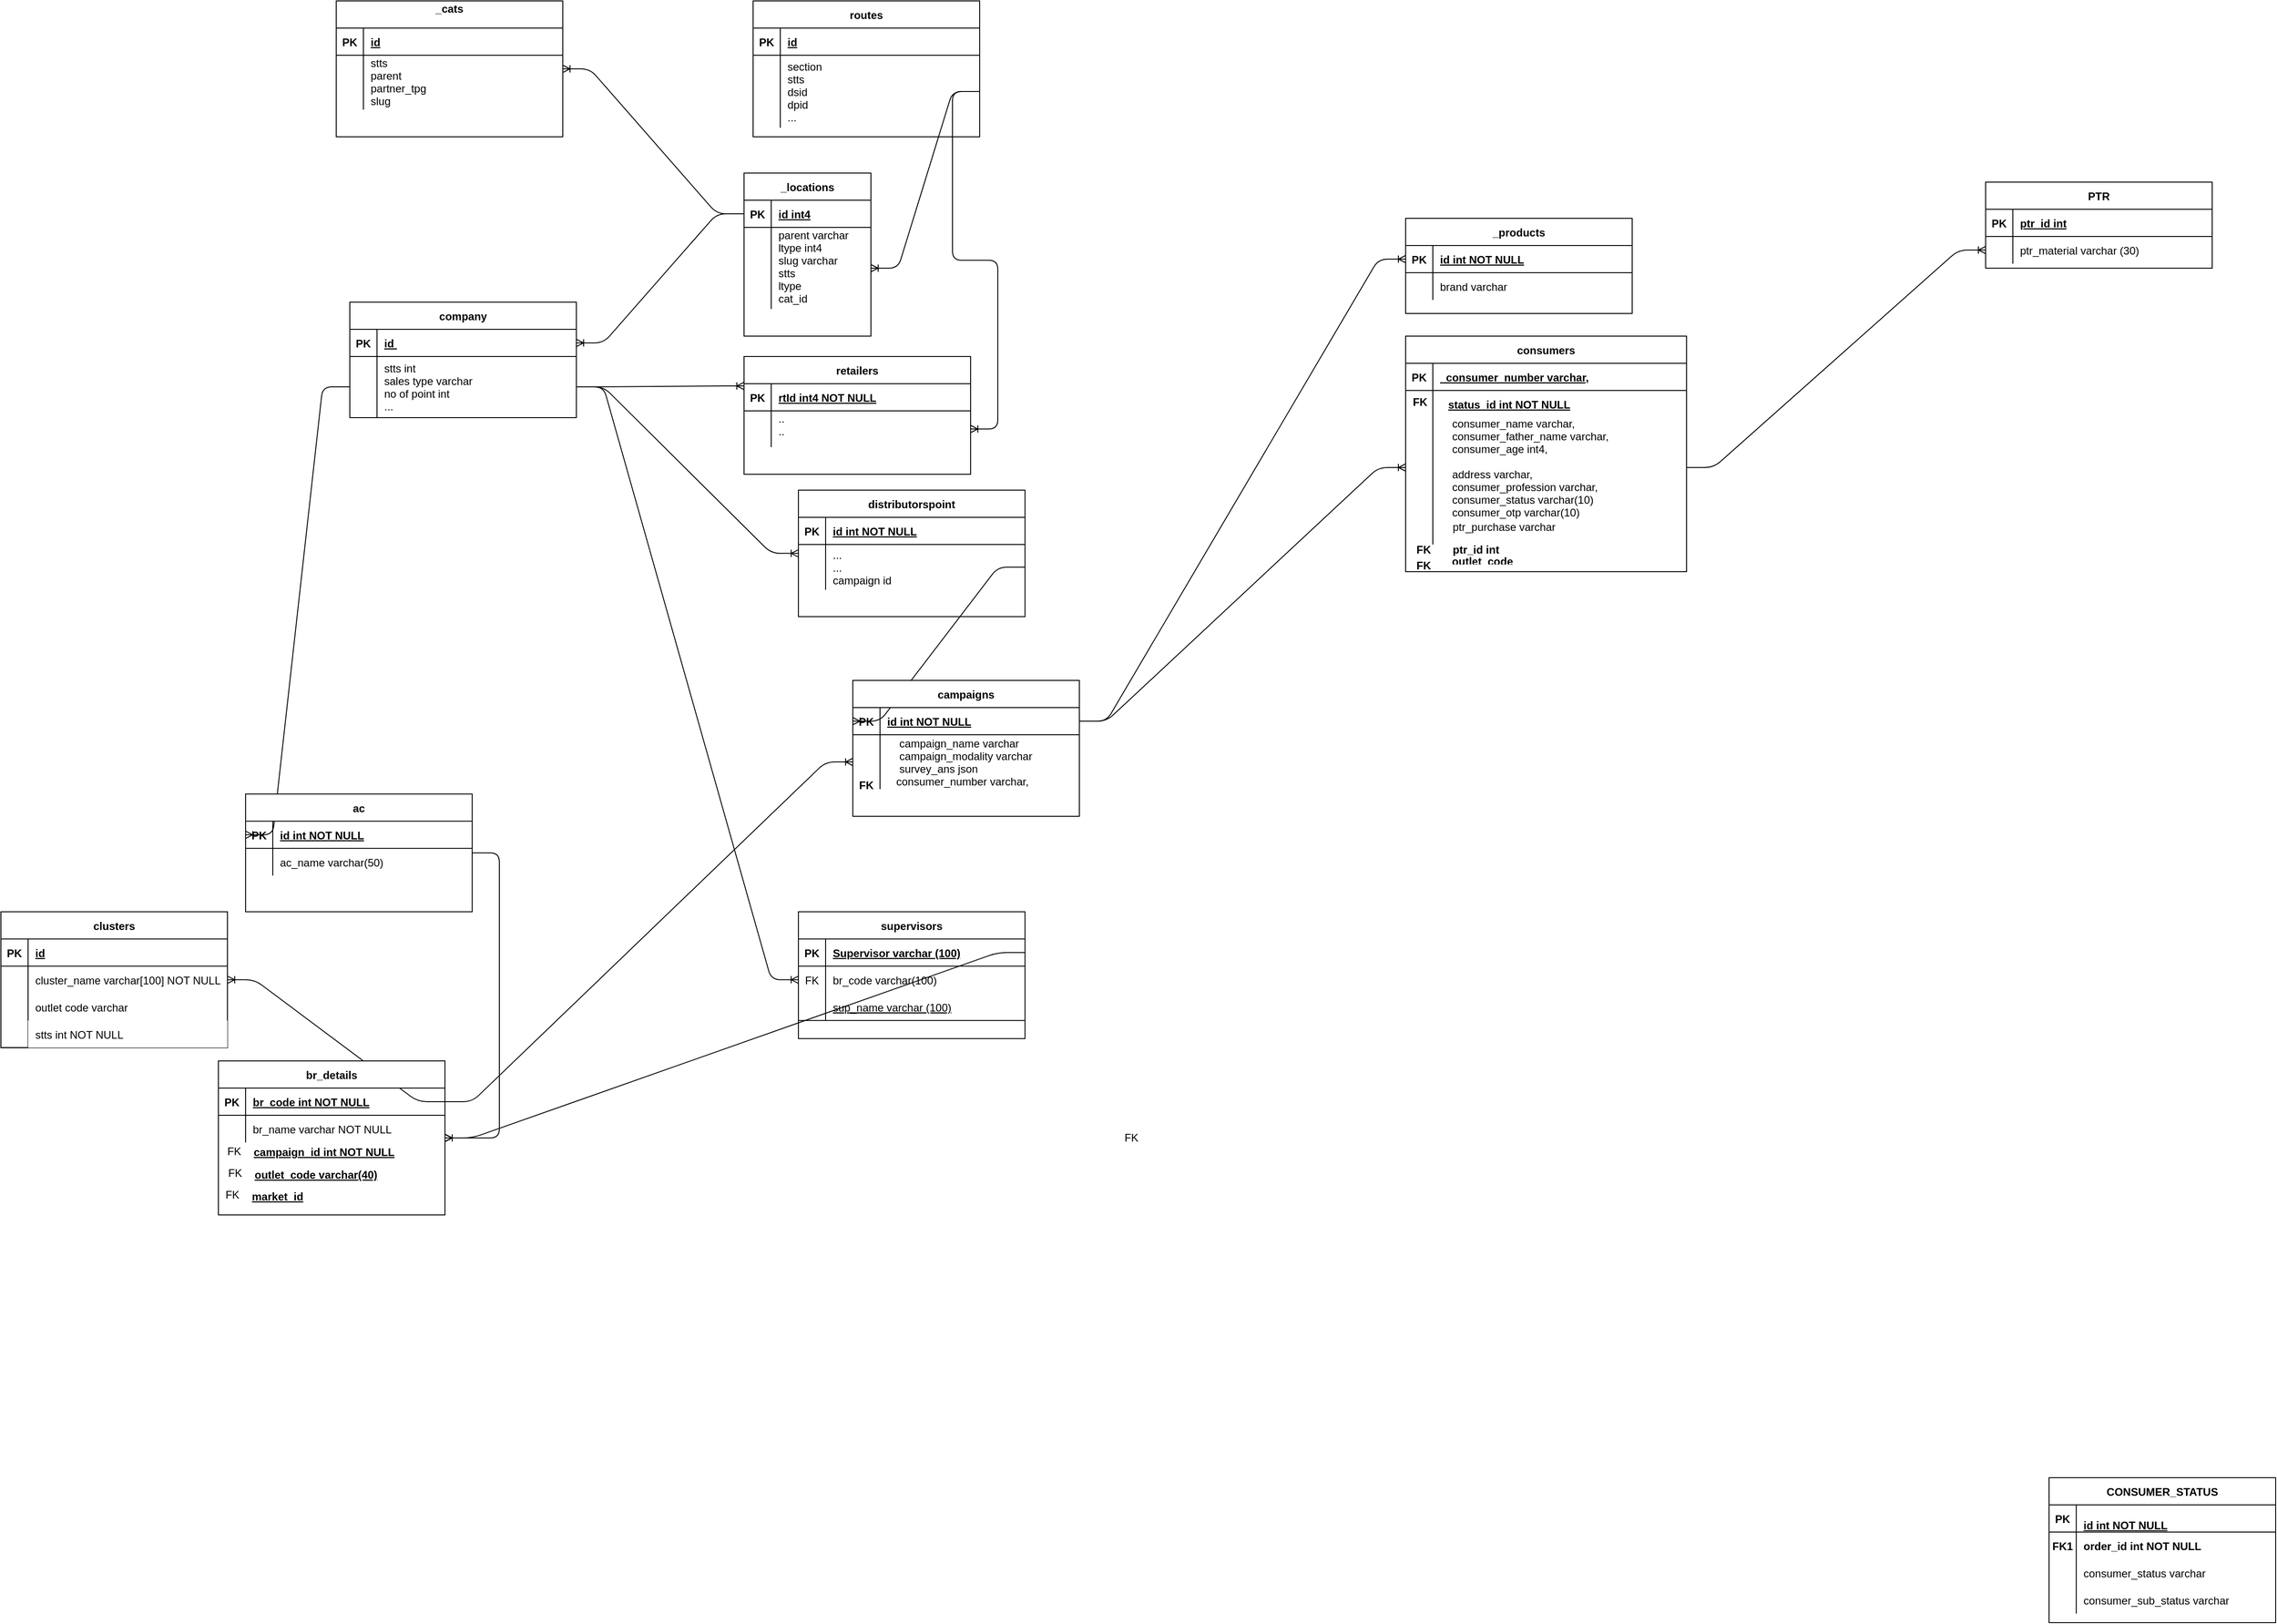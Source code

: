 <mxfile version="13.7.1" type="github" pages="4">
  <diagram id="R2lEEEUBdFMjLlhIrx00" name="Page-1">
    <mxGraphModel dx="2071" dy="1754" grid="1" gridSize="10" guides="1" tooltips="1" connect="1" arrows="1" fold="1" page="1" pageScale="1" pageWidth="850" pageHeight="1100" math="0" shadow="0" extFonts="Permanent Marker^https://fonts.googleapis.com/css?family=Permanent+Marker">
      <root>
        <mxCell id="0" />
        <mxCell id="1" parent="0" />
        <mxCell id="y43aAkw5DhkzRKSkAJtK-7" value="" style="edgeStyle=entityRelationEdgeStyle;fontSize=12;html=1;endArrow=ERoneToMany;" parent="1" source="C-vyLk0tnHw3VtMMgP7b-27" target="fGSVErxhAHFvxophwzRS-32" edge="1">
          <mxGeometry width="100" height="100" relative="1" as="geometry">
            <mxPoint x="300" y="-70" as="sourcePoint" />
            <mxPoint x="350" y="515" as="targetPoint" />
          </mxGeometry>
        </mxCell>
        <mxCell id="LbfYsbuTEyOPYsvfAmid-9" value="status_id int NOT NULL " style="shape=partialRectangle;overflow=hidden;connectable=0;fillColor=none;top=0;left=0;bottom=0;right=0;align=left;spacingLeft=6;fontStyle=5;" parent="1" vertex="1">
          <mxGeometry x="779" y="-250" width="220" height="30" as="geometry" />
        </mxCell>
        <mxCell id="LbfYsbuTEyOPYsvfAmid-13" value="FK" style="shape=partialRectangle;overflow=hidden;connectable=0;fillColor=none;top=0;left=0;bottom=0;right=0;fontStyle=1;" parent="1" vertex="1">
          <mxGeometry x="741" y="-253" width="30" height="30" as="geometry" />
        </mxCell>
        <mxCell id="LbfYsbuTEyOPYsvfAmid-22" value="" style="shape=partialRectangle;collapsible=0;dropTarget=0;pointerEvents=0;fillColor=none;points=[[0,0.5],[1,0.5]];portConstraint=eastwest;top=0;left=0;right=0;bottom=0;" parent="1" vertex="1">
          <mxGeometry x="754" y="-90" width="250" height="30" as="geometry" />
        </mxCell>
        <mxCell id="LbfYsbuTEyOPYsvfAmid-23" value="" style="shape=partialRectangle;overflow=hidden;connectable=0;fillColor=none;top=0;left=0;bottom=0;right=0;" parent="LbfYsbuTEyOPYsvfAmid-22" vertex="1">
          <mxGeometry width="30" height="30" as="geometry" />
        </mxCell>
        <mxCell id="LbfYsbuTEyOPYsvfAmid-24" value="ptr_id int" style="shape=partialRectangle;overflow=hidden;connectable=0;fillColor=none;top=0;left=0;bottom=0;right=0;align=left;spacingLeft=6;fontStyle=1" parent="LbfYsbuTEyOPYsvfAmid-22" vertex="1">
          <mxGeometry x="30" width="220" height="30" as="geometry" />
        </mxCell>
        <mxCell id="LbfYsbuTEyOPYsvfAmid-25" value="FK" style="shape=partialRectangle;overflow=hidden;connectable=0;fillColor=none;top=0;left=0;bottom=0;right=0;fontStyle=1;" parent="1" vertex="1">
          <mxGeometry x="745" y="-90" width="30" height="30" as="geometry" />
        </mxCell>
        <mxCell id="LbfYsbuTEyOPYsvfAmid-29" value="" style="shape=partialRectangle;collapsible=0;dropTarget=0;pointerEvents=0;fillColor=none;points=[[0,0.5],[1,0.5]];portConstraint=eastwest;top=0;left=0;right=0;bottom=0;" parent="1" vertex="1">
          <mxGeometry x="790" y="-80" width="231" height="10" as="geometry" />
        </mxCell>
        <mxCell id="LbfYsbuTEyOPYsvfAmid-30" value="" style="shape=partialRectangle;overflow=hidden;connectable=0;fillColor=none;top=0;left=0;bottom=0;right=0;" parent="LbfYsbuTEyOPYsvfAmid-29" vertex="1">
          <mxGeometry width="27.72" height="10" as="geometry" />
        </mxCell>
        <mxCell id="LbfYsbuTEyOPYsvfAmid-31" value="ptr_purchase varchar" style="shape=partialRectangle;overflow=hidden;connectable=0;fillColor=none;top=0;left=0;bottom=0;right=0;align=left;spacingLeft=6;fontStyle=0" parent="1" vertex="1">
          <mxGeometry x="784" y="-115" width="220" height="30" as="geometry" />
        </mxCell>
        <mxCell id="XZb1_N4FotmH0Rhq-9MF-83" value="" style="edgeStyle=entityRelationEdgeStyle;fontSize=12;html=1;endArrow=ERoneToMany;" parent="1" source="XZb1_N4FotmH0Rhq-9MF-76" target="XZb1_N4FotmH0Rhq-9MF-69" edge="1">
          <mxGeometry width="100" height="100" relative="1" as="geometry">
            <mxPoint x="390" y="325.39" as="sourcePoint" />
            <mxPoint x="490" y="225.39" as="targetPoint" />
          </mxGeometry>
        </mxCell>
        <mxCell id="XZb1_N4FotmH0Rhq-9MF-84" value="" style="edgeStyle=entityRelationEdgeStyle;fontSize=12;html=1;endArrow=ERoneToMany;exitX=1;exitY=0.5;exitDx=0;exitDy=0;" parent="1" source="XZb1_N4FotmH0Rhq-9MF-63" target="XZb1_N4FotmH0Rhq-9MF-69" edge="1">
          <mxGeometry width="100" height="100" relative="1" as="geometry">
            <mxPoint x="522.5" y="136.98" as="sourcePoint" />
            <mxPoint x="510" y="545.39" as="targetPoint" />
          </mxGeometry>
        </mxCell>
        <mxCell id="XZb1_N4FotmH0Rhq-9MF-106" value="" style="edgeStyle=entityRelationEdgeStyle;fontSize=12;html=1;endArrow=ERoneToMany;exitX=1;exitY=0.5;exitDx=0;exitDy=0;entryX=0;entryY=0.5;entryDx=0;entryDy=0;" parent="1" source="XZb1_N4FotmH0Rhq-9MF-33" target="C-vyLk0tnHw3VtMMgP7b-14" edge="1">
          <mxGeometry width="100" height="100" relative="1" as="geometry">
            <mxPoint x="290" y="240" as="sourcePoint" />
            <mxPoint x="390" y="140" as="targetPoint" />
          </mxGeometry>
        </mxCell>
        <mxCell id="XZb1_N4FotmH0Rhq-9MF-107" value="" style="edgeStyle=entityRelationEdgeStyle;fontSize=12;html=1;endArrow=ERoneToMany;exitX=1;exitY=0.5;exitDx=0;exitDy=0;" parent="1" source="XZb1_N4FotmH0Rhq-9MF-70" target="C-vyLk0tnHw3VtMMgP7b-20" edge="1">
          <mxGeometry width="100" height="100" relative="1" as="geometry">
            <mxPoint x="435" y="935.39" as="sourcePoint" />
            <mxPoint x="535" y="835.39" as="targetPoint" />
          </mxGeometry>
        </mxCell>
        <mxCell id="y_ndNr6z20q70CwWj1E0-1" value="campaign_id int NOT NULL " style="shape=partialRectangle;overflow=hidden;connectable=0;fillColor=none;top=0;left=0;bottom=0;right=0;align=left;spacingLeft=6;fontStyle=5;" parent="1" vertex="1">
          <mxGeometry x="-539" y="575" width="220" height="30" as="geometry" />
        </mxCell>
        <mxCell id="y_ndNr6z20q70CwWj1E0-2" value="FK" style="text;html=1;align=center;verticalAlign=middle;resizable=0;points=[];autosize=1;" parent="1" vertex="1">
          <mxGeometry x="-568" y="580" width="30" height="20" as="geometry" />
        </mxCell>
        <mxCell id="bZbfAQ0fCodKOrUQhAaf-1" value="outlet_code varchar(40) " style="shape=partialRectangle;overflow=hidden;connectable=0;fillColor=none;top=0;left=0;bottom=0;right=0;align=left;spacingLeft=6;fontStyle=5;" parent="1" vertex="1">
          <mxGeometry x="-538" y="600" width="220" height="30" as="geometry" />
        </mxCell>
        <mxCell id="YJMVjlVUAg6z7fYUjP31-3" value="FK" style="text;html=1;align=center;verticalAlign=middle;resizable=0;points=[];autosize=1;" parent="1" vertex="1">
          <mxGeometry x="-567" y="604" width="30" height="20" as="geometry" />
        </mxCell>
        <mxCell id="YJMVjlVUAg6z7fYUjP31-4" value="" style="edgeStyle=entityRelationEdgeStyle;fontSize=12;html=1;endArrow=ERoneToMany;entryX=0;entryY=0.5;entryDx=0;entryDy=0;" parent="1" source="XZb1_N4FotmH0Rhq-9MF-26" target="XZb1_N4FotmH0Rhq-9MF-77" edge="1">
          <mxGeometry width="100" height="100" relative="1" as="geometry">
            <mxPoint x="-330" y="180" as="sourcePoint" />
            <mxPoint x="-230" y="80" as="targetPoint" />
          </mxGeometry>
        </mxCell>
        <mxCell id="YJMVjlVUAg6z7fYUjP31-5" value="" style="edgeStyle=entityRelationEdgeStyle;fontSize=12;html=1;endArrow=ERoneToMany;entryX=0;entryY=0.5;entryDx=0;entryDy=0;" parent="1" source="XZb1_N4FotmH0Rhq-9MF-26" target="XZb1_N4FotmH0Rhq-9MF-66" edge="1">
          <mxGeometry width="100" height="100" relative="1" as="geometry">
            <mxPoint x="-320" y="190" as="sourcePoint" />
            <mxPoint x="80" y="240.39" as="targetPoint" />
          </mxGeometry>
        </mxCell>
        <mxCell id="YJMVjlVUAg6z7fYUjP31-9" value="" style="edgeStyle=entityRelationEdgeStyle;fontSize=12;html=1;endArrow=ERoneToMany;exitX=1;exitY=0.5;exitDx=0;exitDy=0;" parent="1" source="XZb1_N4FotmH0Rhq-9MF-47" target="XZb1_N4FotmH0Rhq-9MF-19" edge="1">
          <mxGeometry width="100" height="100" relative="1" as="geometry">
            <mxPoint x="-730" y="70" as="sourcePoint" />
            <mxPoint x="-630" y="-30" as="targetPoint" />
          </mxGeometry>
        </mxCell>
        <mxCell id="YJMVjlVUAg6z7fYUjP31-11" value="" style="edgeStyle=entityRelationEdgeStyle;fontSize=12;html=1;endArrow=ERoneToMany;exitX=1;exitY=0.5;exitDx=0;exitDy=0;" parent="1" source="XZb1_N4FotmH0Rhq-9MF-26" target="XZb1_N4FotmH0Rhq-9MF-29" edge="1">
          <mxGeometry width="100" height="100" relative="1" as="geometry">
            <mxPoint x="-210" y="-170" as="sourcePoint" />
            <mxPoint x="-110" y="-270" as="targetPoint" />
          </mxGeometry>
        </mxCell>
        <mxCell id="YJMVjlVUAg6z7fYUjP31-12" value="" style="edgeStyle=entityRelationEdgeStyle;fontSize=12;html=1;endArrow=ERoneToMany;" parent="1" source="YJMVjlVUAg6z7fYUjP31-14" target="XZb1_N4FotmH0Rhq-9MF-23" edge="1">
          <mxGeometry width="100" height="100" relative="1" as="geometry">
            <mxPoint x="-110" y="-470" as="sourcePoint" />
            <mxPoint x="-40" y="-410" as="targetPoint" />
          </mxGeometry>
        </mxCell>
        <mxCell id="YJMVjlVUAg6z7fYUjP31-23" value="" style="edgeStyle=entityRelationEdgeStyle;fontSize=12;html=1;endArrow=ERoneToMany;exitX=1;exitY=0.5;exitDx=0;exitDy=0;" parent="1" source="XZb1_N4FotmH0Rhq-9MF-47" target="YJMVjlVUAg6z7fYUjP31-17" edge="1">
          <mxGeometry width="100" height="100" relative="1" as="geometry">
            <mxPoint x="-210" y="-436.25" as="sourcePoint" />
            <mxPoint x="240" y="-330" as="targetPoint" />
          </mxGeometry>
        </mxCell>
        <mxCell id="YJMVjlVUAg6z7fYUjP31-25" value="" style="edgeStyle=entityRelationEdgeStyle;fontSize=12;html=1;endArrow=ERoneToMany;exitX=1;exitY=0.5;exitDx=0;exitDy=0;entryX=0;entryY=0.25;entryDx=0;entryDy=0;" parent="1" source="XZb1_N4FotmH0Rhq-9MF-26" target="XZb1_N4FotmH0Rhq-9MF-15" edge="1">
          <mxGeometry width="100" height="100" relative="1" as="geometry">
            <mxPoint x="-80" y="-120" as="sourcePoint" />
            <mxPoint x="20" y="-220" as="targetPoint" />
          </mxGeometry>
        </mxCell>
        <mxCell id="YJMVjlVUAg6z7fYUjP31-39" value="FK" style="text;html=1;align=center;verticalAlign=middle;resizable=0;points=[];autosize=1;" parent="1" vertex="1">
          <mxGeometry x="421.5" y="565" width="30" height="20" as="geometry" />
        </mxCell>
        <mxCell id="YJMVjlVUAg6z7fYUjP31-41" value="" style="edgeStyle=entityRelationEdgeStyle;fontSize=12;html=1;endArrow=ERoneToMany;exitX=1;exitY=0.5;exitDx=0;exitDy=0;" parent="1" source="XZb1_N4FotmH0Rhq-9MF-70" target="YJMVjlVUAg6z7fYUjP31-29" edge="1">
          <mxGeometry width="100" height="100" relative="1" as="geometry">
            <mxPoint x="674.5" y="340.39" as="sourcePoint" />
            <mxPoint x="886.5" y="520" as="targetPoint" />
          </mxGeometry>
        </mxCell>
        <mxCell id="Vb5sW-PuQPk3l1GWClNR-7" value="market_id" style="shape=partialRectangle;overflow=hidden;connectable=0;fillColor=none;top=0;left=0;bottom=0;right=0;align=left;spacingLeft=6;fontStyle=5;" parent="1" vertex="1">
          <mxGeometry x="-541" y="624" width="220" height="30" as="geometry" />
        </mxCell>
        <mxCell id="Vb5sW-PuQPk3l1GWClNR-8" value="FK" style="text;html=1;align=center;verticalAlign=middle;resizable=0;points=[];autosize=1;" parent="1" vertex="1">
          <mxGeometry x="-570" y="628" width="30" height="20" as="geometry" />
        </mxCell>
        <mxCell id="XZb1_N4FotmH0Rhq-9MF-62" value="supervisors" style="shape=table;startSize=30;container=1;collapsible=1;childLayout=tableLayout;fixedRows=1;rowLines=0;fontStyle=1;align=center;resizeLast=1;" parent="1" vertex="1">
          <mxGeometry x="70" y="325.39" width="250" height="140" as="geometry" />
        </mxCell>
        <mxCell id="XZb1_N4FotmH0Rhq-9MF-63" value="" style="shape=partialRectangle;collapsible=0;dropTarget=0;pointerEvents=0;fillColor=none;points=[[0,0.5],[1,0.5]];portConstraint=eastwest;top=0;left=0;right=0;bottom=1;" parent="XZb1_N4FotmH0Rhq-9MF-62" vertex="1">
          <mxGeometry y="30" width="250" height="30" as="geometry" />
        </mxCell>
        <mxCell id="XZb1_N4FotmH0Rhq-9MF-64" value="PK" style="shape=partialRectangle;overflow=hidden;connectable=0;fillColor=none;top=0;left=0;bottom=0;right=0;fontStyle=1;" parent="XZb1_N4FotmH0Rhq-9MF-63" vertex="1">
          <mxGeometry width="30" height="30" as="geometry" />
        </mxCell>
        <mxCell id="XZb1_N4FotmH0Rhq-9MF-65" value="Supervisor varchar (100)" style="shape=partialRectangle;overflow=hidden;connectable=0;fillColor=none;top=0;left=0;bottom=0;right=0;align=left;spacingLeft=6;fontStyle=5;" parent="XZb1_N4FotmH0Rhq-9MF-63" vertex="1">
          <mxGeometry x="30" width="220" height="30" as="geometry" />
        </mxCell>
        <mxCell id="XZb1_N4FotmH0Rhq-9MF-66" value="" style="shape=partialRectangle;collapsible=0;dropTarget=0;pointerEvents=0;fillColor=none;points=[[0,0.5],[1,0.5]];portConstraint=eastwest;top=0;left=0;right=0;bottom=0;" parent="XZb1_N4FotmH0Rhq-9MF-62" vertex="1">
          <mxGeometry y="60" width="250" height="30" as="geometry" />
        </mxCell>
        <mxCell id="XZb1_N4FotmH0Rhq-9MF-67" value="FK" style="shape=partialRectangle;overflow=hidden;connectable=0;fillColor=none;top=0;left=0;bottom=0;right=0;" parent="XZb1_N4FotmH0Rhq-9MF-66" vertex="1">
          <mxGeometry width="30" height="30" as="geometry" />
        </mxCell>
        <mxCell id="XZb1_N4FotmH0Rhq-9MF-68" value="br_code varchar(100)" style="shape=partialRectangle;overflow=hidden;connectable=0;fillColor=none;top=0;left=0;bottom=0;right=0;align=left;spacingLeft=6;" parent="XZb1_N4FotmH0Rhq-9MF-66" vertex="1">
          <mxGeometry x="30" width="220" height="30" as="geometry" />
        </mxCell>
        <mxCell id="XZb1_N4FotmH0Rhq-9MF-88" value="" style="shape=partialRectangle;collapsible=0;dropTarget=0;pointerEvents=0;fillColor=none;points=[[0,0.5],[1,0.5]];portConstraint=eastwest;top=0;left=0;right=0;bottom=1;" parent="XZb1_N4FotmH0Rhq-9MF-62" vertex="1">
          <mxGeometry y="90" width="250" height="30" as="geometry" />
        </mxCell>
        <mxCell id="XZb1_N4FotmH0Rhq-9MF-89" value="" style="shape=partialRectangle;overflow=hidden;connectable=0;fillColor=none;top=0;left=0;bottom=0;right=0;fontStyle=1;" parent="XZb1_N4FotmH0Rhq-9MF-88" vertex="1">
          <mxGeometry width="30" height="30" as="geometry" />
        </mxCell>
        <mxCell id="XZb1_N4FotmH0Rhq-9MF-90" value="sup_name varchar (100)" style="shape=partialRectangle;overflow=hidden;connectable=0;fillColor=none;top=0;left=0;bottom=0;right=0;align=left;spacingLeft=6;fontStyle=4;" parent="XZb1_N4FotmH0Rhq-9MF-88" vertex="1">
          <mxGeometry x="30" width="220" height="30" as="geometry" />
        </mxCell>
        <mxCell id="Vb5sW-PuQPk3l1GWClNR-9" value="" style="shape=partialRectangle;collapsible=0;dropTarget=0;pointerEvents=0;fillColor=none;points=[[0,0.5],[1,0.5]];portConstraint=eastwest;top=0;left=0;right=0;bottom=0;" parent="1" vertex="1">
          <mxGeometry x="760" y="-70" width="193" height="13" as="geometry" />
        </mxCell>
        <mxCell id="Vb5sW-PuQPk3l1GWClNR-10" value="" style="shape=partialRectangle;overflow=hidden;connectable=0;fillColor=none;top=0;left=0;bottom=0;right=0;" parent="Vb5sW-PuQPk3l1GWClNR-9" vertex="1">
          <mxGeometry width="23.16" height="13" as="geometry" />
        </mxCell>
        <mxCell id="Vb5sW-PuQPk3l1GWClNR-11" value="outlet_code" style="shape=partialRectangle;overflow=hidden;connectable=0;fillColor=none;top=0;left=0;bottom=0;right=0;align=left;spacingLeft=6;fontStyle=1" parent="Vb5sW-PuQPk3l1GWClNR-9" vertex="1">
          <mxGeometry x="23.16" width="169.84" height="13" as="geometry" />
        </mxCell>
        <mxCell id="Vb5sW-PuQPk3l1GWClNR-12" value="FK" style="shape=partialRectangle;overflow=hidden;connectable=0;fillColor=none;top=0;left=0;bottom=0;right=0;fontStyle=1;" parent="1" vertex="1">
          <mxGeometry x="745" y="-72.5" width="30" height="30" as="geometry" />
        </mxCell>
        <mxCell id="XZb1_N4FotmH0Rhq-9MF-43" value="routes" style="shape=table;startSize=30;container=1;collapsible=1;childLayout=tableLayout;fixedRows=1;rowLines=0;fontStyle=1;align=center;resizeLast=1;" parent="1" vertex="1">
          <mxGeometry x="20" y="-680" width="250" height="150" as="geometry" />
        </mxCell>
        <mxCell id="XZb1_N4FotmH0Rhq-9MF-44" value="" style="shape=partialRectangle;collapsible=0;dropTarget=0;pointerEvents=0;fillColor=none;points=[[0,0.5],[1,0.5]];portConstraint=eastwest;top=0;left=0;right=0;bottom=1;" parent="XZb1_N4FotmH0Rhq-9MF-43" vertex="1">
          <mxGeometry y="30" width="250" height="30" as="geometry" />
        </mxCell>
        <mxCell id="XZb1_N4FotmH0Rhq-9MF-45" value="PK" style="shape=partialRectangle;overflow=hidden;connectable=0;fillColor=none;top=0;left=0;bottom=0;right=0;fontStyle=1;" parent="XZb1_N4FotmH0Rhq-9MF-44" vertex="1">
          <mxGeometry width="30" height="30" as="geometry" />
        </mxCell>
        <mxCell id="XZb1_N4FotmH0Rhq-9MF-46" value="id" style="shape=partialRectangle;overflow=hidden;connectable=0;fillColor=none;top=0;left=0;bottom=0;right=0;align=left;spacingLeft=6;fontStyle=5;" parent="XZb1_N4FotmH0Rhq-9MF-44" vertex="1">
          <mxGeometry x="30" width="220" height="30" as="geometry" />
        </mxCell>
        <mxCell id="XZb1_N4FotmH0Rhq-9MF-47" value="" style="shape=partialRectangle;collapsible=0;dropTarget=0;pointerEvents=0;fillColor=none;points=[[0,0.5],[1,0.5]];portConstraint=eastwest;top=0;left=0;right=0;bottom=0;" parent="XZb1_N4FotmH0Rhq-9MF-43" vertex="1">
          <mxGeometry y="60" width="250" height="80" as="geometry" />
        </mxCell>
        <mxCell id="XZb1_N4FotmH0Rhq-9MF-48" value="" style="shape=partialRectangle;overflow=hidden;connectable=0;fillColor=none;top=0;left=0;bottom=0;right=0;" parent="XZb1_N4FotmH0Rhq-9MF-47" vertex="1">
          <mxGeometry width="30" height="80" as="geometry" />
        </mxCell>
        <mxCell id="XZb1_N4FotmH0Rhq-9MF-49" value="section&#xa;stts&#xa;dsid&#xa;dpid&#xa;..." style="shape=partialRectangle;overflow=hidden;connectable=0;fillColor=none;top=0;left=0;bottom=0;right=0;align=left;spacingLeft=6;" parent="XZb1_N4FotmH0Rhq-9MF-47" vertex="1">
          <mxGeometry x="30" width="220" height="80" as="geometry" />
        </mxCell>
        <mxCell id="YJMVjlVUAg6z7fYUjP31-13" value="_locations" style="shape=table;startSize=30;container=1;collapsible=1;childLayout=tableLayout;fixedRows=1;rowLines=0;fontStyle=1;align=center;resizeLast=1;" parent="1" vertex="1">
          <mxGeometry x="10" y="-490" width="140" height="180.0" as="geometry" />
        </mxCell>
        <mxCell id="YJMVjlVUAg6z7fYUjP31-14" value="" style="shape=partialRectangle;collapsible=0;dropTarget=0;pointerEvents=0;fillColor=none;points=[[0,0.5],[1,0.5]];portConstraint=eastwest;top=0;left=0;right=0;bottom=1;" parent="YJMVjlVUAg6z7fYUjP31-13" vertex="1">
          <mxGeometry y="30" width="140" height="30" as="geometry" />
        </mxCell>
        <mxCell id="YJMVjlVUAg6z7fYUjP31-15" value="PK" style="shape=partialRectangle;overflow=hidden;connectable=0;fillColor=none;top=0;left=0;bottom=0;right=0;fontStyle=1;" parent="YJMVjlVUAg6z7fYUjP31-14" vertex="1">
          <mxGeometry width="30" height="30" as="geometry" />
        </mxCell>
        <mxCell id="YJMVjlVUAg6z7fYUjP31-16" value="id int4" style="shape=partialRectangle;overflow=hidden;connectable=0;fillColor=none;top=0;left=0;bottom=0;right=0;align=left;spacingLeft=6;fontStyle=5;" parent="YJMVjlVUAg6z7fYUjP31-14" vertex="1">
          <mxGeometry x="30" width="110" height="30" as="geometry" />
        </mxCell>
        <mxCell id="YJMVjlVUAg6z7fYUjP31-17" value="" style="shape=partialRectangle;collapsible=0;dropTarget=0;pointerEvents=0;fillColor=none;points=[[0,0.5],[1,0.5]];portConstraint=eastwest;top=0;left=0;right=0;bottom=0;" parent="YJMVjlVUAg6z7fYUjP31-13" vertex="1">
          <mxGeometry y="60" width="140" height="90" as="geometry" />
        </mxCell>
        <mxCell id="YJMVjlVUAg6z7fYUjP31-18" value="" style="shape=partialRectangle;overflow=hidden;connectable=0;fillColor=none;top=0;left=0;bottom=0;right=0;" parent="YJMVjlVUAg6z7fYUjP31-17" vertex="1">
          <mxGeometry width="30" height="90" as="geometry" />
        </mxCell>
        <mxCell id="YJMVjlVUAg6z7fYUjP31-19" value="parent varchar&#xa;ltype int4&#xa;slug varchar&#xa;stts&#xa;ltype&#xa;cat_id&#xa;" style="shape=partialRectangle;overflow=hidden;connectable=0;fillColor=none;top=0;left=0;bottom=0;right=0;align=left;spacingLeft=6;" parent="YJMVjlVUAg6z7fYUjP31-17" vertex="1">
          <mxGeometry x="30" width="110" height="90" as="geometry" />
        </mxCell>
        <mxCell id="Nqj_hYsh7baquXWtN1EX-1" value="" style="edgeStyle=entityRelationEdgeStyle;fontSize=12;html=1;endArrow=ERoneToMany;" parent="1" source="C-vyLk0tnHw3VtMMgP7b-14" target="C-vyLk0tnHw3VtMMgP7b-27" edge="1">
          <mxGeometry width="100" height="100" relative="1" as="geometry">
            <mxPoint x="330" y="70.39" as="sourcePoint" />
            <mxPoint x="392.63" y="-190.33" as="targetPoint" />
          </mxGeometry>
        </mxCell>
        <mxCell id="Nqj_hYsh7baquXWtN1EX-2" value="FK" style="shape=partialRectangle;overflow=hidden;connectable=0;fillColor=none;top=0;left=0;bottom=0;right=0;fontStyle=1;" parent="1" vertex="1">
          <mxGeometry x="130" y="170" width="30" height="30" as="geometry" />
        </mxCell>
        <mxCell id="P3WXjGXVTIwISVhdf8qf-1" value="" style="edgeStyle=entityRelationEdgeStyle;fontSize=12;html=1;endArrow=ERoneToMany;" parent="1" source="YJMVjlVUAg6z7fYUjP31-14" target="XZb1_N4FotmH0Rhq-9MF-8" edge="1">
          <mxGeometry width="100" height="100" relative="1" as="geometry">
            <mxPoint x="-120" y="-560" as="sourcePoint" />
            <mxPoint x="-20" y="-660" as="targetPoint" />
          </mxGeometry>
        </mxCell>
        <mxCell id="vS83Qhkbn-1RLDYDTAAP-1" value="" style="edgeStyle=entityRelationEdgeStyle;fontSize=12;html=1;endArrow=ERoneToMany;" parent="1" source="C-vyLk0tnHw3VtMMgP7b-14" target="XZb1_N4FotmH0Rhq-9MF-37" edge="1">
          <mxGeometry width="100" height="100" relative="1" as="geometry">
            <mxPoint x="-390" y="-110" as="sourcePoint" />
            <mxPoint x="-290" y="-210" as="targetPoint" />
          </mxGeometry>
        </mxCell>
        <mxCell id="XZb1_N4FotmH0Rhq-9MF-15" value="retailers" style="shape=table;startSize=30;container=1;collapsible=1;childLayout=tableLayout;fixedRows=1;rowLines=0;fontStyle=1;align=center;resizeLast=1;" parent="1" vertex="1">
          <mxGeometry x="10" y="-287.5" width="250" height="130" as="geometry" />
        </mxCell>
        <mxCell id="XZb1_N4FotmH0Rhq-9MF-16" value="" style="shape=partialRectangle;collapsible=0;dropTarget=0;pointerEvents=0;fillColor=none;points=[[0,0.5],[1,0.5]];portConstraint=eastwest;top=0;left=0;right=0;bottom=1;" parent="XZb1_N4FotmH0Rhq-9MF-15" vertex="1">
          <mxGeometry y="30" width="250" height="30" as="geometry" />
        </mxCell>
        <mxCell id="XZb1_N4FotmH0Rhq-9MF-17" value="PK" style="shape=partialRectangle;overflow=hidden;connectable=0;fillColor=none;top=0;left=0;bottom=0;right=0;fontStyle=1;" parent="XZb1_N4FotmH0Rhq-9MF-16" vertex="1">
          <mxGeometry width="30" height="30" as="geometry" />
        </mxCell>
        <mxCell id="XZb1_N4FotmH0Rhq-9MF-18" value="rtId int4 NOT NULL " style="shape=partialRectangle;overflow=hidden;connectable=0;fillColor=none;top=0;left=0;bottom=0;right=0;align=left;spacingLeft=6;fontStyle=5;" parent="XZb1_N4FotmH0Rhq-9MF-16" vertex="1">
          <mxGeometry x="30" width="220" height="30" as="geometry" />
        </mxCell>
        <mxCell id="XZb1_N4FotmH0Rhq-9MF-19" value="" style="shape=partialRectangle;collapsible=0;dropTarget=0;pointerEvents=0;fillColor=none;points=[[0,0.5],[1,0.5]];portConstraint=eastwest;top=0;left=0;right=0;bottom=0;" parent="XZb1_N4FotmH0Rhq-9MF-15" vertex="1">
          <mxGeometry y="60" width="250" height="40" as="geometry" />
        </mxCell>
        <mxCell id="XZb1_N4FotmH0Rhq-9MF-20" value="" style="shape=partialRectangle;overflow=hidden;connectable=0;fillColor=none;top=0;left=0;bottom=0;right=0;" parent="XZb1_N4FotmH0Rhq-9MF-19" vertex="1">
          <mxGeometry width="30" height="40" as="geometry" />
        </mxCell>
        <mxCell id="XZb1_N4FotmH0Rhq-9MF-21" value="..&#xa;..&#xa;..&#xa;" style="shape=partialRectangle;overflow=hidden;connectable=0;fillColor=none;top=0;left=0;bottom=0;right=0;align=left;spacingLeft=6;" parent="XZb1_N4FotmH0Rhq-9MF-19" vertex="1">
          <mxGeometry x="30" width="220" height="40" as="geometry" />
        </mxCell>
        <mxCell id="C-vyLk0tnHw3VtMMgP7b-23" value="consumers" style="shape=table;startSize=30;container=1;collapsible=1;childLayout=tableLayout;fixedRows=1;rowLines=0;fontStyle=1;align=center;resizeLast=1;" parent="1" vertex="1">
          <mxGeometry x="740" y="-310" width="310" height="260" as="geometry" />
        </mxCell>
        <mxCell id="C-vyLk0tnHw3VtMMgP7b-24" value="" style="shape=partialRectangle;collapsible=0;dropTarget=0;pointerEvents=0;fillColor=none;points=[[0,0.5],[1,0.5]];portConstraint=eastwest;top=0;left=0;right=0;bottom=1;" parent="C-vyLk0tnHw3VtMMgP7b-23" vertex="1">
          <mxGeometry y="30" width="310" height="30" as="geometry" />
        </mxCell>
        <mxCell id="C-vyLk0tnHw3VtMMgP7b-25" value="PK" style="shape=partialRectangle;overflow=hidden;connectable=0;fillColor=none;top=0;left=0;bottom=0;right=0;fontStyle=1;" parent="C-vyLk0tnHw3VtMMgP7b-24" vertex="1">
          <mxGeometry width="30" height="30" as="geometry" />
        </mxCell>
        <mxCell id="C-vyLk0tnHw3VtMMgP7b-26" value="  consumer_number varchar," style="shape=partialRectangle;overflow=hidden;connectable=0;fillColor=none;top=0;left=0;bottom=0;right=0;align=left;spacingLeft=6;fontStyle=5;" parent="C-vyLk0tnHw3VtMMgP7b-24" vertex="1">
          <mxGeometry x="30" width="280" height="30" as="geometry" />
        </mxCell>
        <mxCell id="C-vyLk0tnHw3VtMMgP7b-27" value="" style="shape=partialRectangle;collapsible=0;dropTarget=0;pointerEvents=0;fillColor=none;points=[[0,0.5],[1,0.5]];portConstraint=eastwest;top=0;left=0;right=0;bottom=0;" parent="C-vyLk0tnHw3VtMMgP7b-23" vertex="1">
          <mxGeometry y="60" width="310" height="170" as="geometry" />
        </mxCell>
        <mxCell id="C-vyLk0tnHw3VtMMgP7b-28" value="" style="shape=partialRectangle;overflow=hidden;connectable=0;fillColor=none;top=0;left=0;bottom=0;right=0;" parent="C-vyLk0tnHw3VtMMgP7b-27" vertex="1">
          <mxGeometry width="30" height="170" as="geometry" />
        </mxCell>
        <mxCell id="C-vyLk0tnHw3VtMMgP7b-29" value="    consumer_name varchar,&#xa;    consumer_father_name varchar,&#xa;    consumer_age int4,&#xa;  &#xa;    address varchar,&#xa;    consumer_profession varchar,    &#xa;    consumer_status varchar(10)&#xa;    consumer_otp varchar(10)" style="shape=partialRectangle;overflow=hidden;connectable=0;fillColor=none;top=0;left=0;bottom=0;right=0;align=left;spacingLeft=6;" parent="C-vyLk0tnHw3VtMMgP7b-27" vertex="1">
          <mxGeometry x="30" width="280" height="170" as="geometry" />
        </mxCell>
        <mxCell id="XZb1_N4FotmH0Rhq-9MF-36" value="_products" style="shape=table;startSize=30;container=1;collapsible=1;childLayout=tableLayout;fixedRows=1;rowLines=0;fontStyle=1;align=center;resizeLast=1;" parent="1" vertex="1">
          <mxGeometry x="740" y="-440" width="250" height="105" as="geometry" />
        </mxCell>
        <mxCell id="XZb1_N4FotmH0Rhq-9MF-37" value="" style="shape=partialRectangle;collapsible=0;dropTarget=0;pointerEvents=0;fillColor=none;points=[[0,0.5],[1,0.5]];portConstraint=eastwest;top=0;left=0;right=0;bottom=1;" parent="XZb1_N4FotmH0Rhq-9MF-36" vertex="1">
          <mxGeometry y="30" width="250" height="30" as="geometry" />
        </mxCell>
        <mxCell id="XZb1_N4FotmH0Rhq-9MF-38" value="PK" style="shape=partialRectangle;overflow=hidden;connectable=0;fillColor=none;top=0;left=0;bottom=0;right=0;fontStyle=1;" parent="XZb1_N4FotmH0Rhq-9MF-37" vertex="1">
          <mxGeometry width="30" height="30" as="geometry" />
        </mxCell>
        <mxCell id="XZb1_N4FotmH0Rhq-9MF-39" value="id int NOT NULL " style="shape=partialRectangle;overflow=hidden;connectable=0;fillColor=none;top=0;left=0;bottom=0;right=0;align=left;spacingLeft=6;fontStyle=5;" parent="XZb1_N4FotmH0Rhq-9MF-37" vertex="1">
          <mxGeometry x="30" width="220" height="30" as="geometry" />
        </mxCell>
        <mxCell id="XZb1_N4FotmH0Rhq-9MF-40" value="" style="shape=partialRectangle;collapsible=0;dropTarget=0;pointerEvents=0;fillColor=none;points=[[0,0.5],[1,0.5]];portConstraint=eastwest;top=0;left=0;right=0;bottom=0;" parent="XZb1_N4FotmH0Rhq-9MF-36" vertex="1">
          <mxGeometry y="60" width="250" height="30" as="geometry" />
        </mxCell>
        <mxCell id="XZb1_N4FotmH0Rhq-9MF-41" value="" style="shape=partialRectangle;overflow=hidden;connectable=0;fillColor=none;top=0;left=0;bottom=0;right=0;" parent="XZb1_N4FotmH0Rhq-9MF-40" vertex="1">
          <mxGeometry width="30" height="30" as="geometry" />
        </mxCell>
        <mxCell id="XZb1_N4FotmH0Rhq-9MF-42" value="brand varchar" style="shape=partialRectangle;overflow=hidden;connectable=0;fillColor=none;top=0;left=0;bottom=0;right=0;align=left;spacingLeft=6;" parent="XZb1_N4FotmH0Rhq-9MF-40" vertex="1">
          <mxGeometry x="30" width="220" height="30" as="geometry" />
        </mxCell>
        <mxCell id="XZb1_N4FotmH0Rhq-9MF-22" value="company" style="shape=table;startSize=30;container=1;collapsible=1;childLayout=tableLayout;fixedRows=1;rowLines=0;fontStyle=1;align=center;resizeLast=1;" parent="1" vertex="1">
          <mxGeometry x="-425" y="-347.5" width="250" height="127.5" as="geometry" />
        </mxCell>
        <mxCell id="XZb1_N4FotmH0Rhq-9MF-23" value="" style="shape=partialRectangle;collapsible=0;dropTarget=0;pointerEvents=0;fillColor=none;points=[[0,0.5],[1,0.5]];portConstraint=eastwest;top=0;left=0;right=0;bottom=1;" parent="XZb1_N4FotmH0Rhq-9MF-22" vertex="1">
          <mxGeometry y="30" width="250" height="30" as="geometry" />
        </mxCell>
        <mxCell id="XZb1_N4FotmH0Rhq-9MF-24" value="PK" style="shape=partialRectangle;overflow=hidden;connectable=0;fillColor=none;top=0;left=0;bottom=0;right=0;fontStyle=1;" parent="XZb1_N4FotmH0Rhq-9MF-23" vertex="1">
          <mxGeometry width="30" height="30" as="geometry" />
        </mxCell>
        <mxCell id="XZb1_N4FotmH0Rhq-9MF-25" value="id " style="shape=partialRectangle;overflow=hidden;connectable=0;fillColor=none;top=0;left=0;bottom=0;right=0;align=left;spacingLeft=6;fontStyle=5;" parent="XZb1_N4FotmH0Rhq-9MF-23" vertex="1">
          <mxGeometry x="30" width="220" height="30" as="geometry" />
        </mxCell>
        <mxCell id="XZb1_N4FotmH0Rhq-9MF-26" value="" style="shape=partialRectangle;collapsible=0;dropTarget=0;pointerEvents=0;fillColor=none;points=[[0,0.5],[1,0.5]];portConstraint=eastwest;top=0;left=0;right=0;bottom=0;" parent="XZb1_N4FotmH0Rhq-9MF-22" vertex="1">
          <mxGeometry y="60" width="250" height="67" as="geometry" />
        </mxCell>
        <mxCell id="XZb1_N4FotmH0Rhq-9MF-27" value="" style="shape=partialRectangle;overflow=hidden;connectable=0;fillColor=none;top=0;left=0;bottom=0;right=0;" parent="XZb1_N4FotmH0Rhq-9MF-26" vertex="1">
          <mxGeometry width="30" height="67" as="geometry" />
        </mxCell>
        <mxCell id="XZb1_N4FotmH0Rhq-9MF-28" value="stts int&#xa;sales type varchar&#xa;no of point int&#xa;..." style="shape=partialRectangle;overflow=hidden;connectable=0;fillColor=none;top=0;left=0;bottom=0;right=0;align=left;spacingLeft=6;" parent="XZb1_N4FotmH0Rhq-9MF-26" vertex="1">
          <mxGeometry x="30" width="220" height="67" as="geometry" />
        </mxCell>
        <mxCell id="XZb1_N4FotmH0Rhq-9MF-8" value="_cats&#xa;" style="shape=table;startSize=30;container=1;collapsible=1;childLayout=tableLayout;fixedRows=1;rowLines=0;fontStyle=1;align=center;resizeLast=1;" parent="1" vertex="1">
          <mxGeometry x="-440" y="-680" width="250" height="150" as="geometry" />
        </mxCell>
        <mxCell id="XZb1_N4FotmH0Rhq-9MF-9" value="" style="shape=partialRectangle;collapsible=0;dropTarget=0;pointerEvents=0;fillColor=none;points=[[0,0.5],[1,0.5]];portConstraint=eastwest;top=0;left=0;right=0;bottom=1;" parent="XZb1_N4FotmH0Rhq-9MF-8" vertex="1">
          <mxGeometry y="30" width="250" height="30" as="geometry" />
        </mxCell>
        <mxCell id="XZb1_N4FotmH0Rhq-9MF-10" value="PK" style="shape=partialRectangle;overflow=hidden;connectable=0;fillColor=none;top=0;left=0;bottom=0;right=0;fontStyle=1;" parent="XZb1_N4FotmH0Rhq-9MF-9" vertex="1">
          <mxGeometry width="30" height="30" as="geometry" />
        </mxCell>
        <mxCell id="XZb1_N4FotmH0Rhq-9MF-11" value="id" style="shape=partialRectangle;overflow=hidden;connectable=0;fillColor=none;top=0;left=0;bottom=0;right=0;align=left;spacingLeft=6;fontStyle=5;" parent="XZb1_N4FotmH0Rhq-9MF-9" vertex="1">
          <mxGeometry x="30" width="220" height="30" as="geometry" />
        </mxCell>
        <mxCell id="XZb1_N4FotmH0Rhq-9MF-12" value="" style="shape=partialRectangle;collapsible=0;dropTarget=0;pointerEvents=0;fillColor=none;points=[[0,0.5],[1,0.5]];portConstraint=eastwest;top=0;left=0;right=0;bottom=0;" parent="XZb1_N4FotmH0Rhq-9MF-8" vertex="1">
          <mxGeometry y="60" width="250" height="60" as="geometry" />
        </mxCell>
        <mxCell id="XZb1_N4FotmH0Rhq-9MF-13" value="" style="shape=partialRectangle;overflow=hidden;connectable=0;fillColor=none;top=0;left=0;bottom=0;right=0;" parent="XZb1_N4FotmH0Rhq-9MF-12" vertex="1">
          <mxGeometry width="30" height="60" as="geometry" />
        </mxCell>
        <mxCell id="XZb1_N4FotmH0Rhq-9MF-14" value="stts&#xa;parent&#xa;partner_tpg&#xa;slug&#xa;..." style="shape=partialRectangle;overflow=hidden;connectable=0;fillColor=none;top=0;left=0;bottom=0;right=0;align=left;spacingLeft=6;" parent="XZb1_N4FotmH0Rhq-9MF-12" vertex="1">
          <mxGeometry x="30" width="220" height="60" as="geometry" />
        </mxCell>
        <mxCell id="fGSVErxhAHFvxophwzRS-28" value="PTR" style="shape=table;startSize=30;container=1;collapsible=1;childLayout=tableLayout;fixedRows=1;rowLines=0;fontStyle=1;align=center;resizeLast=1;" parent="1" vertex="1">
          <mxGeometry x="1380" y="-480" width="250" height="95" as="geometry" />
        </mxCell>
        <mxCell id="fGSVErxhAHFvxophwzRS-29" value="" style="shape=partialRectangle;collapsible=0;dropTarget=0;pointerEvents=0;fillColor=none;points=[[0,0.5],[1,0.5]];portConstraint=eastwest;top=0;left=0;right=0;bottom=1;" parent="fGSVErxhAHFvxophwzRS-28" vertex="1">
          <mxGeometry y="30" width="250" height="30" as="geometry" />
        </mxCell>
        <mxCell id="fGSVErxhAHFvxophwzRS-30" value="PK" style="shape=partialRectangle;overflow=hidden;connectable=0;fillColor=none;top=0;left=0;bottom=0;right=0;fontStyle=1;" parent="fGSVErxhAHFvxophwzRS-29" vertex="1">
          <mxGeometry width="30" height="30" as="geometry" />
        </mxCell>
        <mxCell id="fGSVErxhAHFvxophwzRS-31" value="ptr_id int" style="shape=partialRectangle;overflow=hidden;connectable=0;fillColor=none;top=0;left=0;bottom=0;right=0;align=left;spacingLeft=6;fontStyle=5;" parent="fGSVErxhAHFvxophwzRS-29" vertex="1">
          <mxGeometry x="30" width="220" height="30" as="geometry" />
        </mxCell>
        <mxCell id="fGSVErxhAHFvxophwzRS-32" value="" style="shape=partialRectangle;collapsible=0;dropTarget=0;pointerEvents=0;fillColor=none;points=[[0,0.5],[1,0.5]];portConstraint=eastwest;top=0;left=0;right=0;bottom=0;" parent="fGSVErxhAHFvxophwzRS-28" vertex="1">
          <mxGeometry y="60" width="250" height="30" as="geometry" />
        </mxCell>
        <mxCell id="fGSVErxhAHFvxophwzRS-33" value="" style="shape=partialRectangle;overflow=hidden;connectable=0;fillColor=none;top=0;left=0;bottom=0;right=0;" parent="fGSVErxhAHFvxophwzRS-32" vertex="1">
          <mxGeometry width="30" height="30" as="geometry" />
        </mxCell>
        <mxCell id="fGSVErxhAHFvxophwzRS-34" value="ptr_material varchar (30)" style="shape=partialRectangle;overflow=hidden;connectable=0;fillColor=none;top=0;left=0;bottom=0;right=0;align=left;spacingLeft=6;" parent="fGSVErxhAHFvxophwzRS-32" vertex="1">
          <mxGeometry x="30" width="220" height="30" as="geometry" />
        </mxCell>
        <mxCell id="fGSVErxhAHFvxophwzRS-18" value="CONSUMER_STATUS" style="shape=table;startSize=30;container=1;collapsible=1;childLayout=tableLayout;fixedRows=1;rowLines=0;fontStyle=1;align=center;resizeLast=1;" parent="1" vertex="1">
          <mxGeometry x="1450" y="950" width="250" height="160" as="geometry" />
        </mxCell>
        <mxCell id="fGSVErxhAHFvxophwzRS-19" value="" style="shape=partialRectangle;collapsible=0;dropTarget=0;pointerEvents=0;fillColor=none;points=[[0,0.5],[1,0.5]];portConstraint=eastwest;top=0;left=0;right=0;bottom=1;" parent="fGSVErxhAHFvxophwzRS-18" vertex="1">
          <mxGeometry y="30" width="250" height="30" as="geometry" />
        </mxCell>
        <mxCell id="fGSVErxhAHFvxophwzRS-20" value="PK" style="shape=partialRectangle;overflow=hidden;connectable=0;fillColor=none;top=0;left=0;bottom=0;right=0;fontStyle=1;" parent="fGSVErxhAHFvxophwzRS-19" vertex="1">
          <mxGeometry width="30" height="30" as="geometry" />
        </mxCell>
        <mxCell id="fGSVErxhAHFvxophwzRS-21" value="&#xa;id int NOT NULL " style="shape=partialRectangle;overflow=hidden;connectable=0;fillColor=none;top=0;left=0;bottom=0;right=0;align=left;spacingLeft=6;fontStyle=5;" parent="fGSVErxhAHFvxophwzRS-19" vertex="1">
          <mxGeometry x="30" width="220" height="30" as="geometry" />
        </mxCell>
        <mxCell id="fGSVErxhAHFvxophwzRS-22" value="" style="shape=partialRectangle;collapsible=0;dropTarget=0;pointerEvents=0;fillColor=none;points=[[0,0.5],[1,0.5]];portConstraint=eastwest;top=0;left=0;right=0;bottom=0;" parent="fGSVErxhAHFvxophwzRS-18" vertex="1">
          <mxGeometry y="60" width="250" height="30" as="geometry" />
        </mxCell>
        <mxCell id="fGSVErxhAHFvxophwzRS-23" value="FK1" style="shape=partialRectangle;overflow=hidden;connectable=0;fillColor=none;top=0;left=0;bottom=0;right=0;fontStyle=1" parent="fGSVErxhAHFvxophwzRS-22" vertex="1">
          <mxGeometry width="30" height="30" as="geometry" />
        </mxCell>
        <mxCell id="fGSVErxhAHFvxophwzRS-24" value="order_id int NOT NULL" style="shape=partialRectangle;overflow=hidden;connectable=0;fillColor=none;top=0;left=0;bottom=0;right=0;align=left;spacingLeft=6;fontStyle=1" parent="fGSVErxhAHFvxophwzRS-22" vertex="1">
          <mxGeometry x="30" width="220" height="30" as="geometry" />
        </mxCell>
        <mxCell id="fGSVErxhAHFvxophwzRS-25" value="" style="shape=partialRectangle;collapsible=0;dropTarget=0;pointerEvents=0;fillColor=none;points=[[0,0.5],[1,0.5]];portConstraint=eastwest;top=0;left=0;right=0;bottom=0;" parent="fGSVErxhAHFvxophwzRS-18" vertex="1">
          <mxGeometry y="90" width="250" height="30" as="geometry" />
        </mxCell>
        <mxCell id="fGSVErxhAHFvxophwzRS-26" value="" style="shape=partialRectangle;overflow=hidden;connectable=0;fillColor=none;top=0;left=0;bottom=0;right=0;" parent="fGSVErxhAHFvxophwzRS-25" vertex="1">
          <mxGeometry width="30" height="30" as="geometry" />
        </mxCell>
        <mxCell id="fGSVErxhAHFvxophwzRS-27" value="consumer_status varchar" style="shape=partialRectangle;overflow=hidden;connectable=0;fillColor=none;top=0;left=0;bottom=0;right=0;align=left;spacingLeft=6;" parent="fGSVErxhAHFvxophwzRS-25" vertex="1">
          <mxGeometry x="30" width="220" height="30" as="geometry" />
        </mxCell>
        <mxCell id="nIxihcYvwrVlA6VCT5Pn-1" value="" style="shape=partialRectangle;collapsible=0;dropTarget=0;pointerEvents=0;fillColor=none;points=[[0,0.5],[1,0.5]];portConstraint=eastwest;top=0;left=0;right=0;bottom=0;" parent="fGSVErxhAHFvxophwzRS-18" vertex="1">
          <mxGeometry y="120" width="250" height="30" as="geometry" />
        </mxCell>
        <mxCell id="nIxihcYvwrVlA6VCT5Pn-2" value="" style="shape=partialRectangle;overflow=hidden;connectable=0;fillColor=none;top=0;left=0;bottom=0;right=0;" parent="nIxihcYvwrVlA6VCT5Pn-1" vertex="1">
          <mxGeometry width="30" height="30" as="geometry" />
        </mxCell>
        <mxCell id="nIxihcYvwrVlA6VCT5Pn-3" value="consumer_sub_status varchar" style="shape=partialRectangle;overflow=hidden;connectable=0;fillColor=none;top=0;left=0;bottom=0;right=0;align=left;spacingLeft=6;" parent="nIxihcYvwrVlA6VCT5Pn-1" vertex="1">
          <mxGeometry x="30" width="220" height="30" as="geometry" />
        </mxCell>
        <mxCell id="XZb1_N4FotmH0Rhq-9MF-76" value="ac" style="shape=table;startSize=30;container=1;collapsible=1;childLayout=tableLayout;fixedRows=1;rowLines=0;fontStyle=1;align=center;resizeLast=1;" parent="1" vertex="1">
          <mxGeometry x="-540" y="195.39" width="250" height="130" as="geometry" />
        </mxCell>
        <mxCell id="XZb1_N4FotmH0Rhq-9MF-77" value="" style="shape=partialRectangle;collapsible=0;dropTarget=0;pointerEvents=0;fillColor=none;points=[[0,0.5],[1,0.5]];portConstraint=eastwest;top=0;left=0;right=0;bottom=1;" parent="XZb1_N4FotmH0Rhq-9MF-76" vertex="1">
          <mxGeometry y="30" width="250" height="30" as="geometry" />
        </mxCell>
        <mxCell id="XZb1_N4FotmH0Rhq-9MF-78" value="PK" style="shape=partialRectangle;overflow=hidden;connectable=0;fillColor=none;top=0;left=0;bottom=0;right=0;fontStyle=1;" parent="XZb1_N4FotmH0Rhq-9MF-77" vertex="1">
          <mxGeometry width="30" height="30" as="geometry" />
        </mxCell>
        <mxCell id="XZb1_N4FotmH0Rhq-9MF-79" value="id int NOT NULL " style="shape=partialRectangle;overflow=hidden;connectable=0;fillColor=none;top=0;left=0;bottom=0;right=0;align=left;spacingLeft=6;fontStyle=5;" parent="XZb1_N4FotmH0Rhq-9MF-77" vertex="1">
          <mxGeometry x="30" width="220" height="30" as="geometry" />
        </mxCell>
        <mxCell id="XZb1_N4FotmH0Rhq-9MF-80" value="" style="shape=partialRectangle;collapsible=0;dropTarget=0;pointerEvents=0;fillColor=none;points=[[0,0.5],[1,0.5]];portConstraint=eastwest;top=0;left=0;right=0;bottom=0;" parent="XZb1_N4FotmH0Rhq-9MF-76" vertex="1">
          <mxGeometry y="60" width="250" height="30" as="geometry" />
        </mxCell>
        <mxCell id="XZb1_N4FotmH0Rhq-9MF-81" value="" style="shape=partialRectangle;overflow=hidden;connectable=0;fillColor=none;top=0;left=0;bottom=0;right=0;" parent="XZb1_N4FotmH0Rhq-9MF-80" vertex="1">
          <mxGeometry width="30" height="30" as="geometry" />
        </mxCell>
        <mxCell id="XZb1_N4FotmH0Rhq-9MF-82" value="ac_name varchar(50)" style="shape=partialRectangle;overflow=hidden;connectable=0;fillColor=none;top=0;left=0;bottom=0;right=0;align=left;spacingLeft=6;" parent="XZb1_N4FotmH0Rhq-9MF-80" vertex="1">
          <mxGeometry x="30" width="220" height="30" as="geometry" />
        </mxCell>
        <mxCell id="XZb1_N4FotmH0Rhq-9MF-69" value="br_details" style="shape=table;startSize=30;container=1;collapsible=1;childLayout=tableLayout;fixedRows=1;rowLines=0;fontStyle=1;align=center;resizeLast=1;" parent="1" vertex="1">
          <mxGeometry x="-570" y="490" width="250" height="170" as="geometry" />
        </mxCell>
        <mxCell id="XZb1_N4FotmH0Rhq-9MF-70" value="" style="shape=partialRectangle;collapsible=0;dropTarget=0;pointerEvents=0;fillColor=none;points=[[0,0.5],[1,0.5]];portConstraint=eastwest;top=0;left=0;right=0;bottom=1;" parent="XZb1_N4FotmH0Rhq-9MF-69" vertex="1">
          <mxGeometry y="30" width="250" height="30" as="geometry" />
        </mxCell>
        <mxCell id="XZb1_N4FotmH0Rhq-9MF-71" value="PK" style="shape=partialRectangle;overflow=hidden;connectable=0;fillColor=none;top=0;left=0;bottom=0;right=0;fontStyle=1;" parent="XZb1_N4FotmH0Rhq-9MF-70" vertex="1">
          <mxGeometry width="30" height="30" as="geometry" />
        </mxCell>
        <mxCell id="XZb1_N4FotmH0Rhq-9MF-72" value="br_code int NOT NULL " style="shape=partialRectangle;overflow=hidden;connectable=0;fillColor=none;top=0;left=0;bottom=0;right=0;align=left;spacingLeft=6;fontStyle=5;" parent="XZb1_N4FotmH0Rhq-9MF-70" vertex="1">
          <mxGeometry x="30" width="220" height="30" as="geometry" />
        </mxCell>
        <mxCell id="XZb1_N4FotmH0Rhq-9MF-73" value="" style="shape=partialRectangle;collapsible=0;dropTarget=0;pointerEvents=0;fillColor=none;points=[[0,0.5],[1,0.5]];portConstraint=eastwest;top=0;left=0;right=0;bottom=0;" parent="XZb1_N4FotmH0Rhq-9MF-69" vertex="1">
          <mxGeometry y="60" width="250" height="30" as="geometry" />
        </mxCell>
        <mxCell id="XZb1_N4FotmH0Rhq-9MF-74" value="" style="shape=partialRectangle;overflow=hidden;connectable=0;fillColor=none;top=0;left=0;bottom=0;right=0;" parent="XZb1_N4FotmH0Rhq-9MF-73" vertex="1">
          <mxGeometry width="30" height="30" as="geometry" />
        </mxCell>
        <mxCell id="XZb1_N4FotmH0Rhq-9MF-75" value="br_name varchar NOT NULL" style="shape=partialRectangle;overflow=hidden;connectable=0;fillColor=none;top=0;left=0;bottom=0;right=0;align=left;spacingLeft=6;" parent="XZb1_N4FotmH0Rhq-9MF-73" vertex="1">
          <mxGeometry x="30" width="220" height="30" as="geometry" />
        </mxCell>
        <mxCell id="XZb1_N4FotmH0Rhq-9MF-29" value="distributorspoint" style="shape=table;startSize=30;container=1;collapsible=1;childLayout=tableLayout;fixedRows=1;rowLines=0;fontStyle=1;align=center;resizeLast=1;" parent="1" vertex="1">
          <mxGeometry x="70" y="-140" width="250" height="139.61" as="geometry" />
        </mxCell>
        <mxCell id="XZb1_N4FotmH0Rhq-9MF-30" value="" style="shape=partialRectangle;collapsible=0;dropTarget=0;pointerEvents=0;fillColor=none;points=[[0,0.5],[1,0.5]];portConstraint=eastwest;top=0;left=0;right=0;bottom=1;" parent="XZb1_N4FotmH0Rhq-9MF-29" vertex="1">
          <mxGeometry y="30" width="250" height="30" as="geometry" />
        </mxCell>
        <mxCell id="XZb1_N4FotmH0Rhq-9MF-31" value="PK" style="shape=partialRectangle;overflow=hidden;connectable=0;fillColor=none;top=0;left=0;bottom=0;right=0;fontStyle=1;" parent="XZb1_N4FotmH0Rhq-9MF-30" vertex="1">
          <mxGeometry width="30" height="30" as="geometry" />
        </mxCell>
        <mxCell id="XZb1_N4FotmH0Rhq-9MF-32" value="id int NOT NULL " style="shape=partialRectangle;overflow=hidden;connectable=0;fillColor=none;top=0;left=0;bottom=0;right=0;align=left;spacingLeft=6;fontStyle=5;" parent="XZb1_N4FotmH0Rhq-9MF-30" vertex="1">
          <mxGeometry x="30" width="220" height="30" as="geometry" />
        </mxCell>
        <mxCell id="XZb1_N4FotmH0Rhq-9MF-33" value="" style="shape=partialRectangle;collapsible=0;dropTarget=0;pointerEvents=0;fillColor=none;points=[[0,0.5],[1,0.5]];portConstraint=eastwest;top=0;left=0;right=0;bottom=0;" parent="XZb1_N4FotmH0Rhq-9MF-29" vertex="1">
          <mxGeometry y="60" width="250" height="50" as="geometry" />
        </mxCell>
        <mxCell id="XZb1_N4FotmH0Rhq-9MF-34" value="" style="shape=partialRectangle;overflow=hidden;connectable=0;fillColor=none;top=0;left=0;bottom=0;right=0;" parent="XZb1_N4FotmH0Rhq-9MF-33" vertex="1">
          <mxGeometry width="30" height="50" as="geometry" />
        </mxCell>
        <mxCell id="XZb1_N4FotmH0Rhq-9MF-35" value="...&#xa;...&#xa;campaign id" style="shape=partialRectangle;overflow=hidden;connectable=0;fillColor=none;top=0;left=0;bottom=0;right=0;align=left;spacingLeft=6;" parent="XZb1_N4FotmH0Rhq-9MF-33" vertex="1">
          <mxGeometry x="30" width="220" height="50" as="geometry" />
        </mxCell>
        <mxCell id="C-vyLk0tnHw3VtMMgP7b-13" value="campaigns" style="shape=table;startSize=30;container=1;collapsible=1;childLayout=tableLayout;fixedRows=1;rowLines=0;fontStyle=1;align=center;resizeLast=1;" parent="1" vertex="1">
          <mxGeometry x="130" y="70" width="250" height="150" as="geometry" />
        </mxCell>
        <mxCell id="C-vyLk0tnHw3VtMMgP7b-14" value="" style="shape=partialRectangle;collapsible=0;dropTarget=0;pointerEvents=0;fillColor=none;points=[[0,0.5],[1,0.5]];portConstraint=eastwest;top=0;left=0;right=0;bottom=1;" parent="C-vyLk0tnHw3VtMMgP7b-13" vertex="1">
          <mxGeometry y="30" width="250" height="30" as="geometry" />
        </mxCell>
        <mxCell id="C-vyLk0tnHw3VtMMgP7b-15" value="PK" style="shape=partialRectangle;overflow=hidden;connectable=0;fillColor=none;top=0;left=0;bottom=0;right=0;fontStyle=1;" parent="C-vyLk0tnHw3VtMMgP7b-14" vertex="1">
          <mxGeometry width="30" height="30" as="geometry" />
        </mxCell>
        <mxCell id="C-vyLk0tnHw3VtMMgP7b-16" value="id int NOT NULL " style="shape=partialRectangle;overflow=hidden;connectable=0;fillColor=none;top=0;left=0;bottom=0;right=0;align=left;spacingLeft=6;fontStyle=5;" parent="C-vyLk0tnHw3VtMMgP7b-14" vertex="1">
          <mxGeometry x="30" width="220" height="30" as="geometry" />
        </mxCell>
        <mxCell id="C-vyLk0tnHw3VtMMgP7b-20" value="" style="shape=partialRectangle;collapsible=0;dropTarget=0;pointerEvents=0;fillColor=none;points=[[0,0.5],[1,0.5]];portConstraint=eastwest;top=0;left=0;right=0;bottom=0;" parent="C-vyLk0tnHw3VtMMgP7b-13" vertex="1">
          <mxGeometry y="60" width="250" height="60" as="geometry" />
        </mxCell>
        <mxCell id="C-vyLk0tnHw3VtMMgP7b-21" value="" style="shape=partialRectangle;overflow=hidden;connectable=0;fillColor=none;top=0;left=0;bottom=0;right=0;" parent="C-vyLk0tnHw3VtMMgP7b-20" vertex="1">
          <mxGeometry width="30" height="60" as="geometry" />
        </mxCell>
        <mxCell id="C-vyLk0tnHw3VtMMgP7b-22" value="    campaign_name varchar&#xa;    campaign_modality varchar&#xa;    survey_ans json&#xa;   consumer_number varchar," style="shape=partialRectangle;overflow=hidden;connectable=0;fillColor=none;top=0;left=0;bottom=0;right=0;align=left;spacingLeft=6;" parent="C-vyLk0tnHw3VtMMgP7b-20" vertex="1">
          <mxGeometry x="30" width="220" height="60" as="geometry" />
        </mxCell>
        <mxCell id="YJMVjlVUAg6z7fYUjP31-29" value="clusters" style="shape=table;startSize=30;container=1;collapsible=1;childLayout=tableLayout;fixedRows=1;rowLines=0;fontStyle=1;align=center;resizeLast=1;" parent="1" vertex="1">
          <mxGeometry x="-810" y="325.39" width="250" height="150" as="geometry" />
        </mxCell>
        <mxCell id="YJMVjlVUAg6z7fYUjP31-30" value="" style="shape=partialRectangle;collapsible=0;dropTarget=0;pointerEvents=0;fillColor=none;points=[[0,0.5],[1,0.5]];portConstraint=eastwest;top=0;left=0;right=0;bottom=1;" parent="YJMVjlVUAg6z7fYUjP31-29" vertex="1">
          <mxGeometry y="30" width="250" height="30" as="geometry" />
        </mxCell>
        <mxCell id="YJMVjlVUAg6z7fYUjP31-31" value="PK" style="shape=partialRectangle;overflow=hidden;connectable=0;fillColor=none;top=0;left=0;bottom=0;right=0;fontStyle=1;" parent="YJMVjlVUAg6z7fYUjP31-30" vertex="1">
          <mxGeometry width="30" height="30" as="geometry" />
        </mxCell>
        <mxCell id="YJMVjlVUAg6z7fYUjP31-32" value="id" style="shape=partialRectangle;overflow=hidden;connectable=0;fillColor=none;top=0;left=0;bottom=0;right=0;align=left;spacingLeft=6;fontStyle=5;" parent="YJMVjlVUAg6z7fYUjP31-30" vertex="1">
          <mxGeometry x="30" width="220" height="30" as="geometry" />
        </mxCell>
        <mxCell id="YJMVjlVUAg6z7fYUjP31-33" value="" style="shape=partialRectangle;collapsible=0;dropTarget=0;pointerEvents=0;fillColor=none;points=[[0,0.5],[1,0.5]];portConstraint=eastwest;top=0;left=0;right=0;bottom=0;" parent="YJMVjlVUAg6z7fYUjP31-29" vertex="1">
          <mxGeometry y="60" width="250" height="30" as="geometry" />
        </mxCell>
        <mxCell id="YJMVjlVUAg6z7fYUjP31-34" value="" style="shape=partialRectangle;overflow=hidden;connectable=0;fillColor=none;top=0;left=0;bottom=0;right=0;" parent="YJMVjlVUAg6z7fYUjP31-33" vertex="1">
          <mxGeometry width="30" height="30" as="geometry" />
        </mxCell>
        <mxCell id="YJMVjlVUAg6z7fYUjP31-35" value="cluster_name varchar[100] NOT NULL" style="shape=partialRectangle;overflow=hidden;connectable=0;fillColor=none;top=0;left=0;bottom=0;right=0;align=left;spacingLeft=6;" parent="YJMVjlVUAg6z7fYUjP31-33" vertex="1">
          <mxGeometry x="30" width="220" height="30" as="geometry" />
        </mxCell>
        <mxCell id="YJMVjlVUAg6z7fYUjP31-36" value="" style="shape=partialRectangle;collapsible=0;dropTarget=0;pointerEvents=0;fillColor=none;points=[[0,0.5],[1,0.5]];portConstraint=eastwest;top=0;left=0;right=0;bottom=0;" parent="YJMVjlVUAg6z7fYUjP31-29" vertex="1">
          <mxGeometry y="90" width="250" height="30" as="geometry" />
        </mxCell>
        <mxCell id="YJMVjlVUAg6z7fYUjP31-37" value="" style="shape=partialRectangle;overflow=hidden;connectable=0;fillColor=none;top=0;left=0;bottom=0;right=0;" parent="YJMVjlVUAg6z7fYUjP31-36" vertex="1">
          <mxGeometry width="30" height="30" as="geometry" />
        </mxCell>
        <mxCell id="YJMVjlVUAg6z7fYUjP31-38" value="outlet code varchar" style="shape=partialRectangle;overflow=hidden;connectable=0;fillColor=none;top=0;left=0;bottom=0;right=0;align=left;spacingLeft=6;" parent="YJMVjlVUAg6z7fYUjP31-36" vertex="1">
          <mxGeometry x="30" width="220" height="30" as="geometry" />
        </mxCell>
        <mxCell id="Vb5sW-PuQPk3l1GWClNR-1" value="" style="shape=partialRectangle;collapsible=0;dropTarget=0;pointerEvents=0;fillColor=none;points=[[0,0.5],[1,0.5]];portConstraint=eastwest;top=0;left=0;right=0;bottom=1;" parent="YJMVjlVUAg6z7fYUjP31-29" vertex="1">
          <mxGeometry y="120" width="250" height="30" as="geometry" />
        </mxCell>
        <mxCell id="Vb5sW-PuQPk3l1GWClNR-2" value="" style="shape=partialRectangle;overflow=hidden;connectable=0;fillColor=none;top=0;left=0;bottom=0;right=0;fontStyle=1;" parent="Vb5sW-PuQPk3l1GWClNR-1" vertex="1">
          <mxGeometry width="30" height="30" as="geometry" />
        </mxCell>
        <mxCell id="Vb5sW-PuQPk3l1GWClNR-3" value="stts int NOT NULL" style="shape=partialRectangle;overflow=hidden;connectable=0;top=0;left=0;bottom=0;right=0;align=left;spacingLeft=6;fontStyle=0;" parent="Vb5sW-PuQPk3l1GWClNR-1" vertex="1">
          <mxGeometry x="30" width="220" height="30" as="geometry" />
        </mxCell>
      </root>
    </mxGraphModel>
  </diagram>
  <diagram id="fr2T3T1dcV1DgE7WNiFH" name="Locations">
    <mxGraphModel dx="2310" dy="3132" grid="1" gridSize="10" guides="1" tooltips="1" connect="1" arrows="1" fold="1" page="1" pageScale="1" pageWidth="827" pageHeight="1169" math="0" shadow="0">
      <root>
        <mxCell id="ne8dLRn5GcY5wIQ9xZtL-0" />
        <mxCell id="ne8dLRn5GcY5wIQ9xZtL-1" parent="ne8dLRn5GcY5wIQ9xZtL-0" />
        <mxCell id="5_Ky1myQC_nIRAobcrvS-0" value="_products" style="shape=table;startSize=30;container=1;collapsible=1;childLayout=tableLayout;fixedRows=1;rowLines=0;fontStyle=1;align=center;resizeLast=1;" parent="ne8dLRn5GcY5wIQ9xZtL-1" vertex="1">
          <mxGeometry x="-800" y="-2320" width="250" height="135" as="geometry" />
        </mxCell>
        <mxCell id="5_Ky1myQC_nIRAobcrvS-1" value="" style="shape=partialRectangle;collapsible=0;dropTarget=0;pointerEvents=0;fillColor=none;points=[[0,0.5],[1,0.5]];portConstraint=eastwest;top=0;left=0;right=0;bottom=1;" parent="5_Ky1myQC_nIRAobcrvS-0" vertex="1">
          <mxGeometry y="30" width="250" height="30" as="geometry" />
        </mxCell>
        <mxCell id="5_Ky1myQC_nIRAobcrvS-2" value="PK" style="shape=partialRectangle;overflow=hidden;connectable=0;fillColor=none;top=0;left=0;bottom=0;right=0;fontStyle=1;" parent="5_Ky1myQC_nIRAobcrvS-1" vertex="1">
          <mxGeometry width="30" height="30" as="geometry" />
        </mxCell>
        <mxCell id="5_Ky1myQC_nIRAobcrvS-3" value="id int NOT NULL " style="shape=partialRectangle;overflow=hidden;connectable=0;fillColor=none;top=0;left=0;bottom=0;right=0;align=left;spacingLeft=6;fontStyle=5;" parent="5_Ky1myQC_nIRAobcrvS-1" vertex="1">
          <mxGeometry x="30" width="220" height="30" as="geometry" />
        </mxCell>
        <mxCell id="5_Ky1myQC_nIRAobcrvS-4" value="" style="shape=partialRectangle;collapsible=0;dropTarget=0;pointerEvents=0;fillColor=none;points=[[0,0.5],[1,0.5]];portConstraint=eastwest;top=0;left=0;right=0;bottom=0;" parent="5_Ky1myQC_nIRAobcrvS-0" vertex="1">
          <mxGeometry y="60" width="250" height="30" as="geometry" />
        </mxCell>
        <mxCell id="5_Ky1myQC_nIRAobcrvS-5" value="" style="shape=partialRectangle;overflow=hidden;connectable=0;fillColor=none;top=0;left=0;bottom=0;right=0;" parent="5_Ky1myQC_nIRAobcrvS-4" vertex="1">
          <mxGeometry width="30" height="30" as="geometry" />
        </mxCell>
        <mxCell id="5_Ky1myQC_nIRAobcrvS-6" value="brand varchar" style="shape=partialRectangle;overflow=hidden;connectable=0;fillColor=none;top=0;left=0;bottom=0;right=0;align=left;spacingLeft=6;" parent="5_Ky1myQC_nIRAobcrvS-4" vertex="1">
          <mxGeometry x="30" width="220" height="30" as="geometry" />
        </mxCell>
        <mxCell id="5_Ky1myQC_nIRAobcrvS-7" value="" style="shape=partialRectangle;collapsible=0;dropTarget=0;pointerEvents=0;fillColor=none;points=[[0,0.5],[1,0.5]];portConstraint=eastwest;top=0;left=0;right=0;bottom=0;" parent="5_Ky1myQC_nIRAobcrvS-0" vertex="1">
          <mxGeometry y="90" width="250" height="30" as="geometry" />
        </mxCell>
        <mxCell id="5_Ky1myQC_nIRAobcrvS-8" value="" style="shape=partialRectangle;overflow=hidden;connectable=0;fillColor=none;top=0;left=0;bottom=0;right=0;" parent="5_Ky1myQC_nIRAobcrvS-7" vertex="1">
          <mxGeometry width="30" height="30" as="geometry" />
        </mxCell>
        <mxCell id="5_Ky1myQC_nIRAobcrvS-9" value="segment varchar" style="shape=partialRectangle;overflow=hidden;connectable=0;fillColor=none;top=0;left=0;bottom=0;right=0;align=left;spacingLeft=6;" parent="5_Ky1myQC_nIRAobcrvS-7" vertex="1">
          <mxGeometry x="30" width="220" height="30" as="geometry" />
        </mxCell>
        <mxCell id="1uH4Ro-62ee09Vx6KH7L-5" value="" style="edgeStyle=entityRelationEdgeStyle;fontSize=12;html=1;endArrow=ERoneToMany;exitX=1;exitY=0.5;exitDx=0;exitDy=0;" parent="ne8dLRn5GcY5wIQ9xZtL-1" source="gevN992dx3U9BLGEx57J-15" target="WvTzpYvQy_xMLfqu-jdx-3" edge="1">
          <mxGeometry width="100" height="100" relative="1" as="geometry">
            <mxPoint x="-140" y="-1820" as="sourcePoint" />
            <mxPoint x="-40" y="-1920" as="targetPoint" />
          </mxGeometry>
        </mxCell>
        <mxCell id="1uH4Ro-62ee09Vx6KH7L-6" value="" style="edgeStyle=entityRelationEdgeStyle;fontSize=12;html=1;endArrow=ERoneToMany;exitX=1;exitY=0.5;exitDx=0;exitDy=0;" parent="ne8dLRn5GcY5wIQ9xZtL-1" source="gevN992dx3U9BLGEx57J-60" target="WvTzpYvQy_xMLfqu-jdx-6" edge="1">
          <mxGeometry width="100" height="100" relative="1" as="geometry">
            <mxPoint x="-140" y="-1630" as="sourcePoint" />
            <mxPoint x="-40" y="-1730" as="targetPoint" />
          </mxGeometry>
        </mxCell>
        <mxCell id="1uH4Ro-62ee09Vx6KH7L-7" value="" style="edgeStyle=entityRelationEdgeStyle;fontSize=12;html=1;endArrow=ERmany;startArrow=ERmany;entryX=0;entryY=0.5;entryDx=0;entryDy=0;" parent="ne8dLRn5GcY5wIQ9xZtL-1" source="gevN992dx3U9BLGEx57J-8" target="gevN992dx3U9BLGEx57J-15" edge="1">
          <mxGeometry width="100" height="100" relative="1" as="geometry">
            <mxPoint x="-140" y="-1530" as="sourcePoint" />
            <mxPoint x="-40" y="-1630" as="targetPoint" />
          </mxGeometry>
        </mxCell>
        <mxCell id="1uH4Ro-62ee09Vx6KH7L-8" value="" style="edgeStyle=entityRelationEdgeStyle;fontSize=12;html=1;endArrow=ERoneToMany;exitX=1;exitY=0.5;exitDx=0;exitDy=0;entryX=0;entryY=0.5;entryDx=0;entryDy=0;" parent="ne8dLRn5GcY5wIQ9xZtL-1" source="WvTzpYvQy_xMLfqu-jdx-227" target="gevN992dx3U9BLGEx57J-48" edge="1">
          <mxGeometry width="100" height="100" relative="1" as="geometry">
            <mxPoint x="-140" y="-1740" as="sourcePoint" />
            <mxPoint x="-280" y="-1920" as="targetPoint" />
          </mxGeometry>
        </mxCell>
        <mxCell id="1uH4Ro-62ee09Vx6KH7L-12" value="" style="edgeStyle=entityRelationEdgeStyle;fontSize=12;html=1;endArrow=ERmany;startArrow=ERmany;exitX=0.995;exitY=-0.125;exitDx=0;exitDy=0;entryX=0;entryY=0.5;entryDx=0;entryDy=0;exitPerimeter=0;" parent="ne8dLRn5GcY5wIQ9xZtL-1" source="gevN992dx3U9BLGEx57J-39" target="WvTzpYvQy_xMLfqu-jdx-112" edge="1">
          <mxGeometry width="100" height="100" relative="1" as="geometry">
            <mxPoint x="-140" y="-1720" as="sourcePoint" />
            <mxPoint x="-40" y="-1820" as="targetPoint" />
          </mxGeometry>
        </mxCell>
        <mxCell id="1uH4Ro-62ee09Vx6KH7L-11" value="" style="edgeStyle=entityRelationEdgeStyle;fontSize=12;html=1;endArrow=ERoneToMany;" parent="ne8dLRn5GcY5wIQ9xZtL-1" source="gevN992dx3U9BLGEx57J-15" target="gevN992dx3U9BLGEx57J-0" edge="1">
          <mxGeometry width="100" height="100" relative="1" as="geometry">
            <mxPoint x="-140" y="-1740" as="sourcePoint" />
            <mxPoint x="-40" y="-1840" as="targetPoint" />
          </mxGeometry>
        </mxCell>
        <mxCell id="1uH4Ro-62ee09Vx6KH7L-13" value="" style="edgeStyle=entityRelationEdgeStyle;fontSize=12;html=1;endArrow=ERoneToMany;exitX=1;exitY=0.5;exitDx=0;exitDy=0;entryX=0;entryY=0.5;entryDx=0;entryDy=0;" parent="ne8dLRn5GcY5wIQ9xZtL-1" source="WvTzpYvQy_xMLfqu-jdx-221" target="gevN992dx3U9BLGEx57J-15" edge="1">
          <mxGeometry width="100" height="100" relative="1" as="geometry">
            <mxPoint x="-140" y="-1870" as="sourcePoint" />
            <mxPoint x="-40" y="-1970" as="targetPoint" />
          </mxGeometry>
        </mxCell>
        <mxCell id="gevN992dx3U9BLGEx57J-21" value="retailers" style="shape=table;startSize=30;container=1;collapsible=1;childLayout=tableLayout;fixedRows=1;rowLines=0;fontStyle=1;align=center;resizeLast=1;" parent="ne8dLRn5GcY5wIQ9xZtL-1" vertex="1">
          <mxGeometry x="288" y="-2210" width="250" height="1220" as="geometry" />
        </mxCell>
        <mxCell id="gevN992dx3U9BLGEx57J-22" value="" style="shape=partialRectangle;collapsible=0;dropTarget=0;pointerEvents=0;fillColor=none;points=[[0,0.5],[1,0.5]];portConstraint=eastwest;top=0;left=0;right=0;bottom=1;" parent="gevN992dx3U9BLGEx57J-21" vertex="1">
          <mxGeometry y="30" width="250" height="30" as="geometry" />
        </mxCell>
        <mxCell id="gevN992dx3U9BLGEx57J-23" value="PK" style="shape=partialRectangle;overflow=hidden;connectable=0;fillColor=none;top=0;left=0;bottom=0;right=0;fontStyle=1;" parent="gevN992dx3U9BLGEx57J-22" vertex="1">
          <mxGeometry width="30" height="30" as="geometry" />
        </mxCell>
        <mxCell id="gevN992dx3U9BLGEx57J-24" value="id int4 not null" style="shape=partialRectangle;overflow=hidden;connectable=0;fillColor=none;top=0;left=0;bottom=0;right=0;align=left;spacingLeft=6;fontStyle=5;" parent="gevN992dx3U9BLGEx57J-22" vertex="1">
          <mxGeometry x="30" width="220" height="30" as="geometry" />
        </mxCell>
        <mxCell id="gevN992dx3U9BLGEx57J-25" value="" style="shape=partialRectangle;collapsible=0;dropTarget=0;pointerEvents=0;fillColor=none;points=[[0,0.5],[1,0.5]];portConstraint=eastwest;top=0;left=0;right=0;bottom=0;" parent="gevN992dx3U9BLGEx57J-21" vertex="1">
          <mxGeometry y="60" width="250" height="40" as="geometry" />
        </mxCell>
        <mxCell id="gevN992dx3U9BLGEx57J-26" value="" style="shape=partialRectangle;overflow=hidden;connectable=0;fillColor=none;top=0;left=0;bottom=0;right=0;" parent="gevN992dx3U9BLGEx57J-25" vertex="1">
          <mxGeometry width="30" height="40" as="geometry" />
        </mxCell>
        <mxCell id="gevN992dx3U9BLGEx57J-27" value="mtime timestamp" style="shape=partialRectangle;overflow=hidden;connectable=0;fillColor=none;top=0;left=0;bottom=0;right=0;align=left;spacingLeft=6;" parent="gevN992dx3U9BLGEx57J-25" vertex="1">
          <mxGeometry x="30" width="220" height="40" as="geometry" />
        </mxCell>
        <mxCell id="WvTzpYvQy_xMLfqu-jdx-0" value="" style="shape=partialRectangle;collapsible=0;dropTarget=0;pointerEvents=0;fillColor=none;points=[[0,0.5],[1,0.5]];portConstraint=eastwest;top=0;left=0;right=0;bottom=0;" parent="gevN992dx3U9BLGEx57J-21" vertex="1">
          <mxGeometry y="100" width="250" height="40" as="geometry" />
        </mxCell>
        <mxCell id="WvTzpYvQy_xMLfqu-jdx-1" value="" style="shape=partialRectangle;overflow=hidden;connectable=0;fillColor=none;top=0;left=0;bottom=0;right=0;" parent="WvTzpYvQy_xMLfqu-jdx-0" vertex="1">
          <mxGeometry width="30" height="40" as="geometry" />
        </mxCell>
        <mxCell id="WvTzpYvQy_xMLfqu-jdx-2" value="name varchar(50)" style="shape=partialRectangle;overflow=hidden;connectable=0;fillColor=none;top=0;left=0;bottom=0;right=0;align=left;spacingLeft=6;" parent="WvTzpYvQy_xMLfqu-jdx-0" vertex="1">
          <mxGeometry x="30" width="220" height="40" as="geometry" />
        </mxCell>
        <mxCell id="WvTzpYvQy_xMLfqu-jdx-3" value="" style="shape=partialRectangle;collapsible=0;dropTarget=0;pointerEvents=0;fillColor=none;points=[[0,0.5],[1,0.5]];portConstraint=eastwest;top=0;left=0;right=0;bottom=0;" parent="gevN992dx3U9BLGEx57J-21" vertex="1">
          <mxGeometry y="140" width="250" height="40" as="geometry" />
        </mxCell>
        <mxCell id="WvTzpYvQy_xMLfqu-jdx-4" value="" style="shape=partialRectangle;overflow=hidden;connectable=0;fillColor=none;top=0;left=0;bottom=0;right=0;" parent="WvTzpYvQy_xMLfqu-jdx-3" vertex="1">
          <mxGeometry width="30" height="40" as="geometry" />
        </mxCell>
        <mxCell id="WvTzpYvQy_xMLfqu-jdx-5" value="dpid int4" style="shape=partialRectangle;overflow=hidden;connectable=0;fillColor=none;top=0;left=0;bottom=0;right=0;align=left;spacingLeft=6;fontStyle=4" parent="WvTzpYvQy_xMLfqu-jdx-3" vertex="1">
          <mxGeometry x="30" width="220" height="40" as="geometry" />
        </mxCell>
        <mxCell id="WvTzpYvQy_xMLfqu-jdx-6" value="" style="shape=partialRectangle;collapsible=0;dropTarget=0;pointerEvents=0;fillColor=none;points=[[0,0.5],[1,0.5]];portConstraint=eastwest;top=0;left=0;right=0;bottom=0;" parent="gevN992dx3U9BLGEx57J-21" vertex="1">
          <mxGeometry y="180" width="250" height="40" as="geometry" />
        </mxCell>
        <mxCell id="WvTzpYvQy_xMLfqu-jdx-7" value="" style="shape=partialRectangle;overflow=hidden;connectable=0;fillColor=none;top=0;left=0;bottom=0;right=0;" parent="WvTzpYvQy_xMLfqu-jdx-6" vertex="1">
          <mxGeometry width="30" height="40" as="geometry" />
        </mxCell>
        <mxCell id="WvTzpYvQy_xMLfqu-jdx-8" value="rtid int4" style="shape=partialRectangle;overflow=hidden;connectable=0;fillColor=#cdeb8b;top=0;left=0;bottom=0;right=0;align=left;spacingLeft=6;fontStyle=4;strokeColor=#36393d;" parent="WvTzpYvQy_xMLfqu-jdx-6" vertex="1">
          <mxGeometry x="30" width="220" height="40" as="geometry" />
        </mxCell>
        <mxCell id="WvTzpYvQy_xMLfqu-jdx-9" value="" style="shape=partialRectangle;collapsible=0;dropTarget=0;pointerEvents=0;fillColor=none;points=[[0,0.5],[1,0.5]];portConstraint=eastwest;top=0;left=0;right=0;bottom=0;" parent="gevN992dx3U9BLGEx57J-21" vertex="1">
          <mxGeometry y="220" width="250" height="40" as="geometry" />
        </mxCell>
        <mxCell id="WvTzpYvQy_xMLfqu-jdx-10" value="" style="shape=partialRectangle;overflow=hidden;connectable=0;fillColor=none;top=0;left=0;bottom=0;right=0;" parent="WvTzpYvQy_xMLfqu-jdx-9" vertex="1">
          <mxGeometry width="30" height="40" as="geometry" />
        </mxCell>
        <mxCell id="WvTzpYvQy_xMLfqu-jdx-11" value="channel int4" style="shape=partialRectangle;overflow=hidden;connectable=0;fillColor=#eeeeee;top=0;left=0;bottom=0;right=0;align=left;spacingLeft=6;fontStyle=4;strokeColor=#36393d;" parent="WvTzpYvQy_xMLfqu-jdx-9" vertex="1">
          <mxGeometry x="30" width="220" height="40" as="geometry" />
        </mxCell>
        <mxCell id="WvTzpYvQy_xMLfqu-jdx-12" value="" style="shape=partialRectangle;collapsible=0;dropTarget=0;pointerEvents=0;fillColor=none;points=[[0,0.5],[1,0.5]];portConstraint=eastwest;top=0;left=0;right=0;bottom=0;" parent="gevN992dx3U9BLGEx57J-21" vertex="1">
          <mxGeometry y="260" width="250" height="40" as="geometry" />
        </mxCell>
        <mxCell id="WvTzpYvQy_xMLfqu-jdx-13" value="" style="shape=partialRectangle;overflow=hidden;connectable=0;fillColor=none;top=0;left=0;bottom=0;right=0;" parent="WvTzpYvQy_xMLfqu-jdx-12" vertex="1">
          <mxGeometry width="30" height="40" as="geometry" />
        </mxCell>
        <mxCell id="WvTzpYvQy_xMLfqu-jdx-14" value="subchannel int4" style="shape=partialRectangle;overflow=hidden;connectable=0;fillColor=#eeeeee;top=0;left=0;bottom=0;right=0;align=left;spacingLeft=6;fontStyle=4;strokeColor=#36393d;" parent="WvTzpYvQy_xMLfqu-jdx-12" vertex="1">
          <mxGeometry x="30" width="220" height="40" as="geometry" />
        </mxCell>
        <mxCell id="WvTzpYvQy_xMLfqu-jdx-15" value="" style="shape=partialRectangle;collapsible=0;dropTarget=0;pointerEvents=0;fillColor=none;points=[[0,0.5],[1,0.5]];portConstraint=eastwest;top=0;left=0;right=0;bottom=0;" parent="gevN992dx3U9BLGEx57J-21" vertex="1">
          <mxGeometry y="300" width="250" height="40" as="geometry" />
        </mxCell>
        <mxCell id="WvTzpYvQy_xMLfqu-jdx-16" value="" style="shape=partialRectangle;overflow=hidden;connectable=0;fillColor=none;top=0;left=0;bottom=0;right=0;" parent="WvTzpYvQy_xMLfqu-jdx-15" vertex="1">
          <mxGeometry width="30" height="40" as="geometry" />
        </mxCell>
        <mxCell id="WvTzpYvQy_xMLfqu-jdx-17" value="tpg int4" style="shape=partialRectangle;overflow=hidden;connectable=0;fillColor=#eeeeee;top=0;left=0;bottom=0;right=0;align=left;spacingLeft=6;fontStyle=4;strokeColor=#36393d;" parent="WvTzpYvQy_xMLfqu-jdx-15" vertex="1">
          <mxGeometry x="30" width="220" height="40" as="geometry" />
        </mxCell>
        <mxCell id="WvTzpYvQy_xMLfqu-jdx-18" value="" style="shape=partialRectangle;collapsible=0;dropTarget=0;pointerEvents=0;fillColor=none;points=[[0,0.5],[1,0.5]];portConstraint=eastwest;top=0;left=0;right=0;bottom=0;" parent="gevN992dx3U9BLGEx57J-21" vertex="1">
          <mxGeometry y="340" width="250" height="40" as="geometry" />
        </mxCell>
        <mxCell id="WvTzpYvQy_xMLfqu-jdx-19" value="" style="shape=partialRectangle;overflow=hidden;connectable=0;fillColor=none;top=0;left=0;bottom=0;right=0;" parent="WvTzpYvQy_xMLfqu-jdx-18" vertex="1">
          <mxGeometry width="30" height="40" as="geometry" />
        </mxCell>
        <mxCell id="WvTzpYvQy_xMLfqu-jdx-20" value="rtltype int4" style="shape=partialRectangle;overflow=hidden;connectable=0;fillColor=#eeeeee;top=0;left=0;bottom=0;right=0;align=left;spacingLeft=6;fontStyle=4;strokeColor=#36393d;" parent="WvTzpYvQy_xMLfqu-jdx-18" vertex="1">
          <mxGeometry x="30" width="220" height="40" as="geometry" />
        </mxCell>
        <mxCell id="WvTzpYvQy_xMLfqu-jdx-21" value="" style="shape=partialRectangle;collapsible=0;dropTarget=0;pointerEvents=0;fillColor=none;points=[[0,0.5],[1,0.5]];portConstraint=eastwest;top=0;left=0;right=0;bottom=0;" parent="gevN992dx3U9BLGEx57J-21" vertex="1">
          <mxGeometry y="380" width="250" height="40" as="geometry" />
        </mxCell>
        <mxCell id="WvTzpYvQy_xMLfqu-jdx-22" value="" style="shape=partialRectangle;overflow=hidden;connectable=0;fillColor=none;top=0;left=0;bottom=0;right=0;" parent="WvTzpYvQy_xMLfqu-jdx-21" vertex="1">
          <mxGeometry width="30" height="40" as="geometry" />
        </mxCell>
        <mxCell id="WvTzpYvQy_xMLfqu-jdx-23" value="cname int4" style="shape=partialRectangle;overflow=hidden;connectable=0;fillColor=#eeeeee;top=0;left=0;bottom=0;right=0;align=left;spacingLeft=6;fontStyle=4;strokeColor=#36393d;" parent="WvTzpYvQy_xMLfqu-jdx-21" vertex="1">
          <mxGeometry x="30" width="220" height="40" as="geometry" />
        </mxCell>
        <mxCell id="WvTzpYvQy_xMLfqu-jdx-24" value="" style="shape=partialRectangle;collapsible=0;dropTarget=0;pointerEvents=0;fillColor=none;points=[[0,0.5],[1,0.5]];portConstraint=eastwest;top=0;left=0;right=0;bottom=0;" parent="gevN992dx3U9BLGEx57J-21" vertex="1">
          <mxGeometry y="420" width="250" height="40" as="geometry" />
        </mxCell>
        <mxCell id="WvTzpYvQy_xMLfqu-jdx-25" value="" style="shape=partialRectangle;overflow=hidden;connectable=0;fillColor=none;top=0;left=0;bottom=0;right=0;" parent="WvTzpYvQy_xMLfqu-jdx-24" vertex="1">
          <mxGeometry width="30" height="40" as="geometry" />
        </mxCell>
        <mxCell id="WvTzpYvQy_xMLfqu-jdx-26" value="ctype int4" style="shape=partialRectangle;overflow=hidden;connectable=0;fillColor=#eeeeee;top=0;left=0;bottom=0;right=0;align=left;spacingLeft=6;fontStyle=4;strokeColor=#36393d;" parent="WvTzpYvQy_xMLfqu-jdx-24" vertex="1">
          <mxGeometry x="30" width="220" height="40" as="geometry" />
        </mxCell>
        <mxCell id="WvTzpYvQy_xMLfqu-jdx-27" value="" style="shape=partialRectangle;collapsible=0;dropTarget=0;pointerEvents=0;fillColor=none;points=[[0,0.5],[1,0.5]];portConstraint=eastwest;top=0;left=0;right=0;bottom=0;" parent="gevN992dx3U9BLGEx57J-21" vertex="1">
          <mxGeometry y="460" width="250" height="40" as="geometry" />
        </mxCell>
        <mxCell id="WvTzpYvQy_xMLfqu-jdx-28" value="" style="shape=partialRectangle;overflow=hidden;connectable=0;fillColor=none;top=0;left=0;bottom=0;right=0;" parent="WvTzpYvQy_xMLfqu-jdx-27" vertex="1">
          <mxGeometry width="30" height="40" as="geometry" />
        </mxCell>
        <mxCell id="WvTzpYvQy_xMLfqu-jdx-29" value="gclass int4" style="shape=partialRectangle;overflow=hidden;connectable=0;fillColor=#eeeeee;top=0;left=0;bottom=0;right=0;align=left;spacingLeft=6;fontStyle=4;strokeColor=#36393d;" parent="WvTzpYvQy_xMLfqu-jdx-27" vertex="1">
          <mxGeometry x="30" width="220" height="40" as="geometry" />
        </mxCell>
        <mxCell id="WvTzpYvQy_xMLfqu-jdx-30" value="" style="shape=partialRectangle;collapsible=0;dropTarget=0;pointerEvents=0;fillColor=none;points=[[0,0.5],[1,0.5]];portConstraint=eastwest;top=0;left=0;right=0;bottom=0;" parent="gevN992dx3U9BLGEx57J-21" vertex="1">
          <mxGeometry y="500" width="250" height="40" as="geometry" />
        </mxCell>
        <mxCell id="WvTzpYvQy_xMLfqu-jdx-31" value="" style="shape=partialRectangle;overflow=hidden;connectable=0;fillColor=none;top=0;left=0;bottom=0;right=0;" parent="WvTzpYvQy_xMLfqu-jdx-30" vertex="1">
          <mxGeometry width="30" height="40" as="geometry" />
        </mxCell>
        <mxCell id="WvTzpYvQy_xMLfqu-jdx-32" value="gtag int4" style="shape=partialRectangle;overflow=hidden;connectable=0;fillColor=#eeeeee;top=0;left=0;bottom=0;right=0;align=left;spacingLeft=6;fontStyle=4;strokeColor=#36393d;" parent="WvTzpYvQy_xMLfqu-jdx-30" vertex="1">
          <mxGeometry x="30" width="220" height="40" as="geometry" />
        </mxCell>
        <mxCell id="WvTzpYvQy_xMLfqu-jdx-73" value="" style="shape=partialRectangle;collapsible=0;dropTarget=0;pointerEvents=0;fillColor=none;points=[[0,0.5],[1,0.5]];portConstraint=eastwest;top=0;left=0;right=0;bottom=0;" parent="gevN992dx3U9BLGEx57J-21" vertex="1">
          <mxGeometry y="540" width="250" height="40" as="geometry" />
        </mxCell>
        <mxCell id="WvTzpYvQy_xMLfqu-jdx-74" value="" style="shape=partialRectangle;overflow=hidden;connectable=0;fillColor=none;top=0;left=0;bottom=0;right=0;" parent="WvTzpYvQy_xMLfqu-jdx-73" vertex="1">
          <mxGeometry width="30" height="40" as="geometry" />
        </mxCell>
        <mxCell id="WvTzpYvQy_xMLfqu-jdx-75" value="onature in4" style="shape=partialRectangle;overflow=hidden;connectable=0;fillColor=#eeeeee;top=0;left=0;bottom=0;right=0;align=left;spacingLeft=6;fontStyle=4;strokeColor=#36393d;" parent="WvTzpYvQy_xMLfqu-jdx-73" vertex="1">
          <mxGeometry x="30" width="220" height="40" as="geometry" />
        </mxCell>
        <mxCell id="WvTzpYvQy_xMLfqu-jdx-76" value="" style="shape=partialRectangle;collapsible=0;dropTarget=0;pointerEvents=0;fillColor=none;points=[[0,0.5],[1,0.5]];portConstraint=eastwest;top=0;left=0;right=0;bottom=0;" parent="gevN992dx3U9BLGEx57J-21" vertex="1">
          <mxGeometry y="580" width="250" height="40" as="geometry" />
        </mxCell>
        <mxCell id="WvTzpYvQy_xMLfqu-jdx-77" value="" style="shape=partialRectangle;overflow=hidden;connectable=0;fillColor=none;top=0;left=0;bottom=0;right=0;" parent="WvTzpYvQy_xMLfqu-jdx-76" vertex="1">
          <mxGeometry width="30" height="40" as="geometry" />
        </mxCell>
        <mxCell id="WvTzpYvQy_xMLfqu-jdx-78" value="owner varchar (50)" style="shape=partialRectangle;overflow=hidden;connectable=0;fillColor=none;top=0;left=0;bottom=0;right=0;align=left;spacingLeft=6;" parent="WvTzpYvQy_xMLfqu-jdx-76" vertex="1">
          <mxGeometry x="30" width="220" height="40" as="geometry" />
        </mxCell>
        <mxCell id="WvTzpYvQy_xMLfqu-jdx-79" value="" style="shape=partialRectangle;collapsible=0;dropTarget=0;pointerEvents=0;fillColor=none;points=[[0,0.5],[1,0.5]];portConstraint=eastwest;top=0;left=0;right=0;bottom=0;" parent="gevN992dx3U9BLGEx57J-21" vertex="1">
          <mxGeometry y="620" width="250" height="40" as="geometry" />
        </mxCell>
        <mxCell id="WvTzpYvQy_xMLfqu-jdx-80" value="" style="shape=partialRectangle;overflow=hidden;connectable=0;fillColor=none;top=0;left=0;bottom=0;right=0;" parent="WvTzpYvQy_xMLfqu-jdx-79" vertex="1">
          <mxGeometry width="30" height="40" as="geometry" />
        </mxCell>
        <mxCell id="WvTzpYvQy_xMLfqu-jdx-81" value="contact varchar (30)" style="shape=partialRectangle;overflow=hidden;connectable=0;fillColor=none;top=0;left=0;bottom=0;right=0;align=left;spacingLeft=6;" parent="WvTzpYvQy_xMLfqu-jdx-79" vertex="1">
          <mxGeometry x="30" width="220" height="40" as="geometry" />
        </mxCell>
        <mxCell id="WvTzpYvQy_xMLfqu-jdx-82" value="" style="shape=partialRectangle;collapsible=0;dropTarget=0;pointerEvents=0;fillColor=none;points=[[0,0.5],[1,0.5]];portConstraint=eastwest;top=0;left=0;right=0;bottom=0;" parent="gevN992dx3U9BLGEx57J-21" vertex="1">
          <mxGeometry y="660" width="250" height="40" as="geometry" />
        </mxCell>
        <mxCell id="WvTzpYvQy_xMLfqu-jdx-83" value="" style="shape=partialRectangle;overflow=hidden;connectable=0;fillColor=none;top=0;left=0;bottom=0;right=0;" parent="WvTzpYvQy_xMLfqu-jdx-82" vertex="1">
          <mxGeometry width="30" height="40" as="geometry" />
        </mxCell>
        <mxCell id="WvTzpYvQy_xMLfqu-jdx-84" value="pinfo varchar (20)" style="shape=partialRectangle;overflow=hidden;connectable=0;fillColor=#eeeeee;top=0;left=0;bottom=0;right=0;align=left;spacingLeft=6;fontStyle=4;strokeColor=#36393d;" parent="WvTzpYvQy_xMLfqu-jdx-82" vertex="1">
          <mxGeometry x="30" width="220" height="40" as="geometry" />
        </mxCell>
        <mxCell id="WvTzpYvQy_xMLfqu-jdx-85" value="" style="shape=partialRectangle;collapsible=0;dropTarget=0;pointerEvents=0;fillColor=none;points=[[0,0.5],[1,0.5]];portConstraint=eastwest;top=0;left=0;right=0;bottom=0;" parent="gevN992dx3U9BLGEx57J-21" vertex="1">
          <mxGeometry y="700" width="250" height="40" as="geometry" />
        </mxCell>
        <mxCell id="WvTzpYvQy_xMLfqu-jdx-86" value="" style="shape=partialRectangle;overflow=hidden;connectable=0;fillColor=none;top=0;left=0;bottom=0;right=0;" parent="WvTzpYvQy_xMLfqu-jdx-85" vertex="1">
          <mxGeometry width="30" height="40" as="geometry" />
        </mxCell>
        <mxCell id="WvTzpYvQy_xMLfqu-jdx-87" value="fopp int4" style="shape=partialRectangle;overflow=hidden;connectable=0;fillColor=none;top=0;left=0;bottom=0;right=0;align=left;spacingLeft=6;" parent="WvTzpYvQy_xMLfqu-jdx-85" vertex="1">
          <mxGeometry x="30" width="220" height="40" as="geometry" />
        </mxCell>
        <mxCell id="WvTzpYvQy_xMLfqu-jdx-88" value="" style="shape=partialRectangle;collapsible=0;dropTarget=0;pointerEvents=0;fillColor=none;points=[[0,0.5],[1,0.5]];portConstraint=eastwest;top=0;left=0;right=0;bottom=0;" parent="gevN992dx3U9BLGEx57J-21" vertex="1">
          <mxGeometry y="740" width="250" height="40" as="geometry" />
        </mxCell>
        <mxCell id="WvTzpYvQy_xMLfqu-jdx-89" value="" style="shape=partialRectangle;overflow=hidden;connectable=0;fillColor=none;top=0;left=0;bottom=0;right=0;" parent="WvTzpYvQy_xMLfqu-jdx-88" vertex="1">
          <mxGeometry width="30" height="40" as="geometry" />
        </mxCell>
        <mxCell id="WvTzpYvQy_xMLfqu-jdx-90" value="address varchar(50)" style="shape=partialRectangle;overflow=hidden;connectable=0;fillColor=none;top=0;left=0;bottom=0;right=0;align=left;spacingLeft=6;" parent="WvTzpYvQy_xMLfqu-jdx-88" vertex="1">
          <mxGeometry x="30" width="220" height="40" as="geometry" />
        </mxCell>
        <mxCell id="WvTzpYvQy_xMLfqu-jdx-91" value="" style="shape=partialRectangle;collapsible=0;dropTarget=0;pointerEvents=0;fillColor=none;points=[[0,0.5],[1,0.5]];portConstraint=eastwest;top=0;left=0;right=0;bottom=0;" parent="gevN992dx3U9BLGEx57J-21" vertex="1">
          <mxGeometry y="780" width="250" height="40" as="geometry" />
        </mxCell>
        <mxCell id="WvTzpYvQy_xMLfqu-jdx-92" value="" style="shape=partialRectangle;overflow=hidden;connectable=0;fillColor=none;top=0;left=0;bottom=0;right=0;" parent="WvTzpYvQy_xMLfqu-jdx-91" vertex="1">
          <mxGeometry width="30" height="40" as="geometry" />
        </mxCell>
        <mxCell id="WvTzpYvQy_xMLfqu-jdx-93" value="enrolltime timestamp" style="shape=partialRectangle;overflow=hidden;connectable=0;fillColor=none;top=0;left=0;bottom=0;right=0;align=left;spacingLeft=6;" parent="WvTzpYvQy_xMLfqu-jdx-91" vertex="1">
          <mxGeometry x="30" width="220" height="40" as="geometry" />
        </mxCell>
        <mxCell id="WvTzpYvQy_xMLfqu-jdx-94" value="" style="shape=partialRectangle;collapsible=0;dropTarget=0;pointerEvents=0;fillColor=none;points=[[0,0.5],[1,0.5]];portConstraint=eastwest;top=0;left=0;right=0;bottom=0;" parent="gevN992dx3U9BLGEx57J-21" vertex="1">
          <mxGeometry y="820" width="250" height="40" as="geometry" />
        </mxCell>
        <mxCell id="WvTzpYvQy_xMLfqu-jdx-95" value="" style="shape=partialRectangle;overflow=hidden;connectable=0;fillColor=none;top=0;left=0;bottom=0;right=0;" parent="WvTzpYvQy_xMLfqu-jdx-94" vertex="1">
          <mxGeometry width="30" height="40" as="geometry" />
        </mxCell>
        <mxCell id="WvTzpYvQy_xMLfqu-jdx-96" value="lastsaletime timestamp" style="shape=partialRectangle;overflow=hidden;connectable=0;fillColor=none;top=0;left=0;bottom=0;right=0;align=left;spacingLeft=6;" parent="WvTzpYvQy_xMLfqu-jdx-94" vertex="1">
          <mxGeometry x="30" width="220" height="40" as="geometry" />
        </mxCell>
        <mxCell id="WvTzpYvQy_xMLfqu-jdx-97" value="" style="shape=partialRectangle;collapsible=0;dropTarget=0;pointerEvents=0;fillColor=none;points=[[0,0.5],[1,0.5]];portConstraint=eastwest;top=0;left=0;right=0;bottom=0;" parent="gevN992dx3U9BLGEx57J-21" vertex="1">
          <mxGeometry y="860" width="250" height="40" as="geometry" />
        </mxCell>
        <mxCell id="WvTzpYvQy_xMLfqu-jdx-98" value="" style="shape=partialRectangle;overflow=hidden;connectable=0;fillColor=none;top=0;left=0;bottom=0;right=0;" parent="WvTzpYvQy_xMLfqu-jdx-97" vertex="1">
          <mxGeometry width="30" height="40" as="geometry" />
        </mxCell>
        <mxCell id="WvTzpYvQy_xMLfqu-jdx-99" value="stts int4" style="shape=partialRectangle;overflow=hidden;connectable=0;fillColor=none;top=0;left=0;bottom=0;right=0;align=left;spacingLeft=6;" parent="WvTzpYvQy_xMLfqu-jdx-97" vertex="1">
          <mxGeometry x="30" width="220" height="40" as="geometry" />
        </mxCell>
        <mxCell id="WvTzpYvQy_xMLfqu-jdx-100" value="" style="shape=partialRectangle;collapsible=0;dropTarget=0;pointerEvents=0;fillColor=none;points=[[0,0.5],[1,0.5]];portConstraint=eastwest;top=0;left=0;right=0;bottom=0;" parent="gevN992dx3U9BLGEx57J-21" vertex="1">
          <mxGeometry y="900" width="250" height="40" as="geometry" />
        </mxCell>
        <mxCell id="WvTzpYvQy_xMLfqu-jdx-101" value="" style="shape=partialRectangle;overflow=hidden;connectable=0;fillColor=none;top=0;left=0;bottom=0;right=0;" parent="WvTzpYvQy_xMLfqu-jdx-100" vertex="1">
          <mxGeometry width="30" height="40" as="geometry" />
        </mxCell>
        <mxCell id="WvTzpYvQy_xMLfqu-jdx-102" value="lastupdate timestamp" style="shape=partialRectangle;overflow=hidden;connectable=0;fillColor=none;top=0;left=0;bottom=0;right=0;align=left;spacingLeft=6;" parent="WvTzpYvQy_xMLfqu-jdx-100" vertex="1">
          <mxGeometry x="30" width="220" height="40" as="geometry" />
        </mxCell>
        <mxCell id="WvTzpYvQy_xMLfqu-jdx-103" value="" style="shape=partialRectangle;collapsible=0;dropTarget=0;pointerEvents=0;fillColor=none;points=[[0,0.5],[1,0.5]];portConstraint=eastwest;top=0;left=0;right=0;bottom=0;" parent="gevN992dx3U9BLGEx57J-21" vertex="1">
          <mxGeometry y="940" width="250" height="40" as="geometry" />
        </mxCell>
        <mxCell id="WvTzpYvQy_xMLfqu-jdx-104" value="" style="shape=partialRectangle;overflow=hidden;connectable=0;fillColor=none;top=0;left=0;bottom=0;right=0;" parent="WvTzpYvQy_xMLfqu-jdx-103" vertex="1">
          <mxGeometry width="30" height="40" as="geometry" />
        </mxCell>
        <mxCell id="WvTzpYvQy_xMLfqu-jdx-105" value="smc varchar(15)" style="shape=partialRectangle;overflow=hidden;connectable=0;fillColor=none;top=0;left=0;bottom=0;right=0;align=left;spacingLeft=6;" parent="WvTzpYvQy_xMLfqu-jdx-103" vertex="1">
          <mxGeometry x="30" width="220" height="40" as="geometry" />
        </mxCell>
        <mxCell id="WvTzpYvQy_xMLfqu-jdx-106" value="" style="shape=partialRectangle;collapsible=0;dropTarget=0;pointerEvents=0;fillColor=none;points=[[0,0.5],[1,0.5]];portConstraint=eastwest;top=0;left=0;right=0;bottom=0;" parent="gevN992dx3U9BLGEx57J-21" vertex="1">
          <mxGeometry y="980" width="250" height="40" as="geometry" />
        </mxCell>
        <mxCell id="WvTzpYvQy_xMLfqu-jdx-107" value="" style="shape=partialRectangle;overflow=hidden;connectable=0;fillColor=none;top=0;left=0;bottom=0;right=0;" parent="WvTzpYvQy_xMLfqu-jdx-106" vertex="1">
          <mxGeometry width="30" height="40" as="geometry" />
        </mxCell>
        <mxCell id="WvTzpYvQy_xMLfqu-jdx-108" value="retailer_code varchar(20)" style="shape=partialRectangle;overflow=hidden;connectable=0;fillColor=none;top=0;left=0;bottom=0;right=0;align=left;spacingLeft=6;" parent="WvTzpYvQy_xMLfqu-jdx-106" vertex="1">
          <mxGeometry x="30" width="220" height="40" as="geometry" />
        </mxCell>
        <mxCell id="WvTzpYvQy_xMLfqu-jdx-109" value="" style="shape=partialRectangle;collapsible=0;dropTarget=0;pointerEvents=0;fillColor=none;points=[[0,0.5],[1,0.5]];portConstraint=eastwest;top=0;left=0;right=0;bottom=0;" parent="gevN992dx3U9BLGEx57J-21" vertex="1">
          <mxGeometry y="1020" width="250" height="40" as="geometry" />
        </mxCell>
        <mxCell id="WvTzpYvQy_xMLfqu-jdx-110" value="" style="shape=partialRectangle;overflow=hidden;connectable=0;fillColor=none;top=0;left=0;bottom=0;right=0;" parent="WvTzpYvQy_xMLfqu-jdx-109" vertex="1">
          <mxGeometry width="30" height="40" as="geometry" />
        </mxCell>
        <mxCell id="WvTzpYvQy_xMLfqu-jdx-111" value="partner_code varchar(20)" style="shape=partialRectangle;overflow=hidden;connectable=0;fillColor=none;top=0;left=0;bottom=0;right=0;align=left;spacingLeft=6;" parent="WvTzpYvQy_xMLfqu-jdx-109" vertex="1">
          <mxGeometry x="30" width="220" height="40" as="geometry" />
        </mxCell>
        <mxCell id="WvTzpYvQy_xMLfqu-jdx-112" value="" style="shape=partialRectangle;collapsible=0;dropTarget=0;pointerEvents=0;fillColor=none;points=[[0,0.5],[1,0.5]];portConstraint=eastwest;top=0;left=0;right=0;bottom=0;" parent="gevN992dx3U9BLGEx57J-21" vertex="1">
          <mxGeometry y="1060" width="250" height="40" as="geometry" />
        </mxCell>
        <mxCell id="WvTzpYvQy_xMLfqu-jdx-113" value="" style="shape=partialRectangle;overflow=hidden;connectable=0;fillColor=none;top=0;left=0;bottom=0;right=0;" parent="WvTzpYvQy_xMLfqu-jdx-112" vertex="1">
          <mxGeometry width="30" height="40" as="geometry" />
        </mxCell>
        <mxCell id="WvTzpYvQy_xMLfqu-jdx-114" value="platform_type varchar(10)" style="shape=partialRectangle;overflow=hidden;connectable=0;fillColor=#eeeeee;top=0;left=0;bottom=0;right=0;align=left;spacingLeft=6;fontStyle=4;strokeColor=#36393d;" parent="WvTzpYvQy_xMLfqu-jdx-112" vertex="1">
          <mxGeometry x="30" width="220" height="40" as="geometry" />
        </mxCell>
        <mxCell id="WvTzpYvQy_xMLfqu-jdx-115" value="" style="shape=partialRectangle;collapsible=0;dropTarget=0;pointerEvents=0;fillColor=none;points=[[0,0.5],[1,0.5]];portConstraint=eastwest;top=0;left=0;right=0;bottom=0;" parent="gevN992dx3U9BLGEx57J-21" vertex="1">
          <mxGeometry y="1100" width="250" height="40" as="geometry" />
        </mxCell>
        <mxCell id="WvTzpYvQy_xMLfqu-jdx-116" value="" style="shape=partialRectangle;overflow=hidden;connectable=0;fillColor=none;top=0;left=0;bottom=0;right=0;" parent="WvTzpYvQy_xMLfqu-jdx-115" vertex="1">
          <mxGeometry width="30" height="40" as="geometry" />
        </mxCell>
        <mxCell id="WvTzpYvQy_xMLfqu-jdx-117" value="platform_code varchar(10)" style="shape=partialRectangle;overflow=hidden;connectable=0;fillColor=none;top=0;left=0;bottom=0;right=0;align=left;spacingLeft=6;" parent="WvTzpYvQy_xMLfqu-jdx-115" vertex="1">
          <mxGeometry x="30" width="220" height="40" as="geometry" />
        </mxCell>
        <mxCell id="WvTzpYvQy_xMLfqu-jdx-118" value="" style="shape=partialRectangle;collapsible=0;dropTarget=0;pointerEvents=0;fillColor=none;points=[[0,0.5],[1,0.5]];portConstraint=eastwest;top=0;left=0;right=0;bottom=0;" parent="gevN992dx3U9BLGEx57J-21" vertex="1">
          <mxGeometry y="1140" width="250" height="40" as="geometry" />
        </mxCell>
        <mxCell id="WvTzpYvQy_xMLfqu-jdx-119" value="" style="shape=partialRectangle;overflow=hidden;connectable=0;fillColor=none;top=0;left=0;bottom=0;right=0;" parent="WvTzpYvQy_xMLfqu-jdx-118" vertex="1">
          <mxGeometry width="30" height="40" as="geometry" />
        </mxCell>
        <mxCell id="WvTzpYvQy_xMLfqu-jdx-120" value="dcc_scope int4" style="shape=partialRectangle;overflow=hidden;connectable=0;fillColor=none;top=0;left=0;bottom=0;right=0;align=left;spacingLeft=6;" parent="WvTzpYvQy_xMLfqu-jdx-118" vertex="1">
          <mxGeometry x="30" width="220" height="40" as="geometry" />
        </mxCell>
        <mxCell id="WvTzpYvQy_xMLfqu-jdx-121" value="" style="shape=partialRectangle;collapsible=0;dropTarget=0;pointerEvents=0;fillColor=none;points=[[0,0.5],[1,0.5]];portConstraint=eastwest;top=0;left=0;right=0;bottom=0;" parent="gevN992dx3U9BLGEx57J-21" vertex="1">
          <mxGeometry y="1180" width="250" height="40" as="geometry" />
        </mxCell>
        <mxCell id="WvTzpYvQy_xMLfqu-jdx-122" value="" style="shape=partialRectangle;overflow=hidden;connectable=0;fillColor=none;top=0;left=0;bottom=0;right=0;" parent="WvTzpYvQy_xMLfqu-jdx-121" vertex="1">
          <mxGeometry width="30" height="40" as="geometry" />
        </mxCell>
        <mxCell id="WvTzpYvQy_xMLfqu-jdx-123" value="reporting_sub varchar(10)" style="shape=partialRectangle;overflow=hidden;connectable=0;fillColor=#eeeeee;top=0;left=0;bottom=0;right=0;align=left;spacingLeft=6;fontStyle=4;strokeColor=#36393d;" parent="WvTzpYvQy_xMLfqu-jdx-121" vertex="1">
          <mxGeometry x="30" width="220" height="40" as="geometry" />
        </mxCell>
        <mxCell id="gevN992dx3U9BLGEx57J-14" value="distributorspoint" style="shape=table;startSize=30;container=1;collapsible=1;childLayout=tableLayout;fixedRows=1;rowLines=0;fontStyle=1;align=center;resizeLast=1;" parent="ne8dLRn5GcY5wIQ9xZtL-1" vertex="1">
          <mxGeometry x="-180" y="-2240" width="250" height="630" as="geometry" />
        </mxCell>
        <mxCell id="gevN992dx3U9BLGEx57J-15" value="" style="shape=partialRectangle;collapsible=0;dropTarget=0;pointerEvents=0;fillColor=none;points=[[0,0.5],[1,0.5]];portConstraint=eastwest;top=0;left=0;right=0;bottom=1;" parent="gevN992dx3U9BLGEx57J-14" vertex="1">
          <mxGeometry y="30" width="250" height="30" as="geometry" />
        </mxCell>
        <mxCell id="gevN992dx3U9BLGEx57J-16" value="PK" style="shape=partialRectangle;overflow=hidden;connectable=0;fillColor=none;top=0;left=0;bottom=0;right=0;fontStyle=1;" parent="gevN992dx3U9BLGEx57J-15" vertex="1">
          <mxGeometry width="30" height="30" as="geometry" />
        </mxCell>
        <mxCell id="gevN992dx3U9BLGEx57J-17" value="id int NOT NULL " style="shape=partialRectangle;overflow=hidden;connectable=0;fillColor=none;top=0;left=0;bottom=0;right=0;align=left;spacingLeft=6;fontStyle=5;" parent="gevN992dx3U9BLGEx57J-15" vertex="1">
          <mxGeometry x="30" width="220" height="30" as="geometry" />
        </mxCell>
        <mxCell id="gevN992dx3U9BLGEx57J-18" value="" style="shape=partialRectangle;collapsible=0;dropTarget=0;pointerEvents=0;fillColor=none;points=[[0,0.5],[1,0.5]];portConstraint=eastwest;top=0;left=0;right=0;bottom=0;" parent="gevN992dx3U9BLGEx57J-14" vertex="1">
          <mxGeometry y="60" width="250" height="30" as="geometry" />
        </mxCell>
        <mxCell id="gevN992dx3U9BLGEx57J-19" value="" style="shape=partialRectangle;overflow=hidden;connectable=0;fillColor=none;top=0;left=0;bottom=0;right=0;" parent="gevN992dx3U9BLGEx57J-18" vertex="1">
          <mxGeometry width="30" height="30" as="geometry" />
        </mxCell>
        <mxCell id="gevN992dx3U9BLGEx57J-20" value="mtime timestamp" style="shape=partialRectangle;overflow=hidden;connectable=0;fillColor=none;top=0;left=0;bottom=0;right=0;align=left;spacingLeft=6;" parent="gevN992dx3U9BLGEx57J-18" vertex="1">
          <mxGeometry x="30" width="220" height="30" as="geometry" />
        </mxCell>
        <mxCell id="WvTzpYvQy_xMLfqu-jdx-124" value="" style="shape=partialRectangle;collapsible=0;dropTarget=0;pointerEvents=0;fillColor=none;points=[[0,0.5],[1,0.5]];portConstraint=eastwest;top=0;left=0;right=0;bottom=0;" parent="gevN992dx3U9BLGEx57J-14" vertex="1">
          <mxGeometry y="90" width="250" height="30" as="geometry" />
        </mxCell>
        <mxCell id="WvTzpYvQy_xMLfqu-jdx-125" value="" style="shape=partialRectangle;overflow=hidden;connectable=0;fillColor=none;top=0;left=0;bottom=0;right=0;" parent="WvTzpYvQy_xMLfqu-jdx-124" vertex="1">
          <mxGeometry width="30" height="30" as="geometry" />
        </mxCell>
        <mxCell id="WvTzpYvQy_xMLfqu-jdx-126" value="dsid int4" style="shape=partialRectangle;overflow=hidden;connectable=0;fillColor=none;top=0;left=0;bottom=0;right=0;align=left;spacingLeft=6;" parent="WvTzpYvQy_xMLfqu-jdx-124" vertex="1">
          <mxGeometry x="30" width="220" height="30" as="geometry" />
        </mxCell>
        <mxCell id="WvTzpYvQy_xMLfqu-jdx-127" value="" style="shape=partialRectangle;collapsible=0;dropTarget=0;pointerEvents=0;fillColor=none;points=[[0,0.5],[1,0.5]];portConstraint=eastwest;top=0;left=0;right=0;bottom=0;" parent="gevN992dx3U9BLGEx57J-14" vertex="1">
          <mxGeometry y="120" width="250" height="30" as="geometry" />
        </mxCell>
        <mxCell id="WvTzpYvQy_xMLfqu-jdx-128" value="" style="shape=partialRectangle;overflow=hidden;connectable=0;fillColor=none;top=0;left=0;bottom=0;right=0;" parent="WvTzpYvQy_xMLfqu-jdx-127" vertex="1">
          <mxGeometry width="30" height="30" as="geometry" />
        </mxCell>
        <mxCell id="WvTzpYvQy_xMLfqu-jdx-129" value="region int4" style="shape=partialRectangle;overflow=hidden;connectable=0;fillColor=#ffcccc;top=0;left=0;bottom=0;right=0;align=left;spacingLeft=6;fontStyle=4;strokeColor=#36393d;" parent="WvTzpYvQy_xMLfqu-jdx-127" vertex="1">
          <mxGeometry x="30" width="220" height="30" as="geometry" />
        </mxCell>
        <mxCell id="WvTzpYvQy_xMLfqu-jdx-131" value="" style="shape=partialRectangle;collapsible=0;dropTarget=0;pointerEvents=0;fillColor=none;points=[[0,0.5],[1,0.5]];portConstraint=eastwest;top=0;left=0;right=0;bottom=0;" parent="gevN992dx3U9BLGEx57J-14" vertex="1">
          <mxGeometry y="150" width="250" height="30" as="geometry" />
        </mxCell>
        <mxCell id="WvTzpYvQy_xMLfqu-jdx-132" value="" style="shape=partialRectangle;overflow=hidden;connectable=0;fillColor=none;top=0;left=0;bottom=0;right=0;" parent="WvTzpYvQy_xMLfqu-jdx-131" vertex="1">
          <mxGeometry width="30" height="30" as="geometry" />
        </mxCell>
        <mxCell id="WvTzpYvQy_xMLfqu-jdx-133" value="area int4" style="shape=partialRectangle;overflow=hidden;connectable=0;fillColor=#ffcccc;top=0;left=0;bottom=0;right=0;align=left;spacingLeft=6;fontStyle=4;strokeColor=#36393d;" parent="WvTzpYvQy_xMLfqu-jdx-131" vertex="1">
          <mxGeometry x="30" width="220" height="30" as="geometry" />
        </mxCell>
        <mxCell id="WvTzpYvQy_xMLfqu-jdx-134" value="" style="shape=partialRectangle;collapsible=0;dropTarget=0;pointerEvents=0;fillColor=none;points=[[0,0.5],[1,0.5]];portConstraint=eastwest;top=0;left=0;right=0;bottom=0;" parent="gevN992dx3U9BLGEx57J-14" vertex="1">
          <mxGeometry y="180" width="250" height="30" as="geometry" />
        </mxCell>
        <mxCell id="WvTzpYvQy_xMLfqu-jdx-135" value="" style="shape=partialRectangle;overflow=hidden;connectable=0;fillColor=none;top=0;left=0;bottom=0;right=0;" parent="WvTzpYvQy_xMLfqu-jdx-134" vertex="1">
          <mxGeometry width="30" height="30" as="geometry" />
        </mxCell>
        <mxCell id="WvTzpYvQy_xMLfqu-jdx-136" value="territory int4" style="shape=partialRectangle;overflow=hidden;connectable=0;fillColor=#ffcccc;top=0;left=0;bottom=0;right=0;align=left;spacingLeft=6;fontStyle=4;strokeColor=#36393d;" parent="WvTzpYvQy_xMLfqu-jdx-134" vertex="1">
          <mxGeometry x="30" width="220" height="30" as="geometry" />
        </mxCell>
        <mxCell id="WvTzpYvQy_xMLfqu-jdx-137" value="" style="shape=partialRectangle;collapsible=0;dropTarget=0;pointerEvents=0;fillColor=none;points=[[0,0.5],[1,0.5]];portConstraint=eastwest;top=0;left=0;right=0;bottom=0;" parent="gevN992dx3U9BLGEx57J-14" vertex="1">
          <mxGeometry y="210" width="250" height="30" as="geometry" />
        </mxCell>
        <mxCell id="WvTzpYvQy_xMLfqu-jdx-138" value="" style="shape=partialRectangle;overflow=hidden;connectable=0;fillColor=none;top=0;left=0;bottom=0;right=0;" parent="WvTzpYvQy_xMLfqu-jdx-137" vertex="1">
          <mxGeometry width="30" height="30" as="geometry" />
        </mxCell>
        <mxCell id="WvTzpYvQy_xMLfqu-jdx-139" value="name varchar(200)" style="shape=partialRectangle;overflow=hidden;connectable=0;fillColor=none;top=0;left=0;bottom=0;right=0;align=left;spacingLeft=6;" parent="WvTzpYvQy_xMLfqu-jdx-137" vertex="1">
          <mxGeometry x="30" width="220" height="30" as="geometry" />
        </mxCell>
        <mxCell id="WvTzpYvQy_xMLfqu-jdx-140" value="" style="shape=partialRectangle;collapsible=0;dropTarget=0;pointerEvents=0;fillColor=none;points=[[0,0.5],[1,0.5]];portConstraint=eastwest;top=0;left=0;right=0;bottom=0;" parent="gevN992dx3U9BLGEx57J-14" vertex="1">
          <mxGeometry y="240" width="250" height="30" as="geometry" />
        </mxCell>
        <mxCell id="WvTzpYvQy_xMLfqu-jdx-141" value="" style="shape=partialRectangle;overflow=hidden;connectable=0;fillColor=none;top=0;left=0;bottom=0;right=0;" parent="WvTzpYvQy_xMLfqu-jdx-140" vertex="1">
          <mxGeometry width="30" height="30" as="geometry" />
        </mxCell>
        <mxCell id="WvTzpYvQy_xMLfqu-jdx-142" value="email varchar(200)" style="shape=partialRectangle;overflow=hidden;connectable=0;fillColor=none;top=0;left=0;bottom=0;right=0;align=left;spacingLeft=6;" parent="WvTzpYvQy_xMLfqu-jdx-140" vertex="1">
          <mxGeometry x="30" width="220" height="30" as="geometry" />
        </mxCell>
        <mxCell id="WvTzpYvQy_xMLfqu-jdx-143" value="" style="shape=partialRectangle;collapsible=0;dropTarget=0;pointerEvents=0;fillColor=none;points=[[0,0.5],[1,0.5]];portConstraint=eastwest;top=0;left=0;right=0;bottom=0;" parent="gevN992dx3U9BLGEx57J-14" vertex="1">
          <mxGeometry y="270" width="250" height="30" as="geometry" />
        </mxCell>
        <mxCell id="WvTzpYvQy_xMLfqu-jdx-144" value="" style="shape=partialRectangle;overflow=hidden;connectable=0;fillColor=none;top=0;left=0;bottom=0;right=0;" parent="WvTzpYvQy_xMLfqu-jdx-143" vertex="1">
          <mxGeometry width="30" height="30" as="geometry" />
        </mxCell>
        <mxCell id="WvTzpYvQy_xMLfqu-jdx-145" value="pass varchar(32)" style="shape=partialRectangle;overflow=hidden;connectable=0;fillColor=none;top=0;left=0;bottom=0;right=0;align=left;spacingLeft=6;" parent="WvTzpYvQy_xMLfqu-jdx-143" vertex="1">
          <mxGeometry x="30" width="220" height="30" as="geometry" />
        </mxCell>
        <mxCell id="WvTzpYvQy_xMLfqu-jdx-146" value="" style="shape=partialRectangle;collapsible=0;dropTarget=0;pointerEvents=0;fillColor=none;points=[[0,0.5],[1,0.5]];portConstraint=eastwest;top=0;left=0;right=0;bottom=0;" parent="gevN992dx3U9BLGEx57J-14" vertex="1">
          <mxGeometry y="300" width="250" height="30" as="geometry" />
        </mxCell>
        <mxCell id="WvTzpYvQy_xMLfqu-jdx-147" value="" style="shape=partialRectangle;overflow=hidden;connectable=0;fillColor=none;top=0;left=0;bottom=0;right=0;" parent="WvTzpYvQy_xMLfqu-jdx-146" vertex="1">
          <mxGeometry width="30" height="30" as="geometry" />
        </mxCell>
        <mxCell id="WvTzpYvQy_xMLfqu-jdx-148" value="contact varchar(200)" style="shape=partialRectangle;overflow=hidden;connectable=0;fillColor=none;top=0;left=0;bottom=0;right=0;align=left;spacingLeft=6;" parent="WvTzpYvQy_xMLfqu-jdx-146" vertex="1">
          <mxGeometry x="30" width="220" height="30" as="geometry" />
        </mxCell>
        <mxCell id="WvTzpYvQy_xMLfqu-jdx-149" value="" style="shape=partialRectangle;collapsible=0;dropTarget=0;pointerEvents=0;fillColor=none;points=[[0,0.5],[1,0.5]];portConstraint=eastwest;top=0;left=0;right=0;bottom=0;" parent="gevN992dx3U9BLGEx57J-14" vertex="1">
          <mxGeometry y="330" width="250" height="30" as="geometry" />
        </mxCell>
        <mxCell id="WvTzpYvQy_xMLfqu-jdx-150" value="" style="shape=partialRectangle;overflow=hidden;connectable=0;fillColor=none;top=0;left=0;bottom=0;right=0;" parent="WvTzpYvQy_xMLfqu-jdx-149" vertex="1">
          <mxGeometry width="30" height="30" as="geometry" />
        </mxCell>
        <mxCell id="WvTzpYvQy_xMLfqu-jdx-151" value="address varchar(200)" style="shape=partialRectangle;overflow=hidden;connectable=0;fillColor=none;top=0;left=0;bottom=0;right=0;align=left;spacingLeft=6;" parent="WvTzpYvQy_xMLfqu-jdx-149" vertex="1">
          <mxGeometry x="30" width="220" height="30" as="geometry" />
        </mxCell>
        <mxCell id="WvTzpYvQy_xMLfqu-jdx-152" value="" style="shape=partialRectangle;collapsible=0;dropTarget=0;pointerEvents=0;fillColor=none;points=[[0,0.5],[1,0.5]];portConstraint=eastwest;top=0;left=0;right=0;bottom=0;" parent="gevN992dx3U9BLGEx57J-14" vertex="1">
          <mxGeometry y="360" width="250" height="30" as="geometry" />
        </mxCell>
        <mxCell id="WvTzpYvQy_xMLfqu-jdx-153" value="" style="shape=partialRectangle;overflow=hidden;connectable=0;fillColor=none;top=0;left=0;bottom=0;right=0;" parent="WvTzpYvQy_xMLfqu-jdx-152" vertex="1">
          <mxGeometry width="30" height="30" as="geometry" />
        </mxCell>
        <mxCell id="WvTzpYvQy_xMLfqu-jdx-154" value="address varchar(200)" style="shape=partialRectangle;overflow=hidden;connectable=0;fillColor=none;top=0;left=0;bottom=0;right=0;align=left;spacingLeft=6;" parent="WvTzpYvQy_xMLfqu-jdx-152" vertex="1">
          <mxGeometry x="30" width="220" height="30" as="geometry" />
        </mxCell>
        <mxCell id="WvTzpYvQy_xMLfqu-jdx-155" value="" style="shape=partialRectangle;collapsible=0;dropTarget=0;pointerEvents=0;fillColor=none;points=[[0,0.5],[1,0.5]];portConstraint=eastwest;top=0;left=0;right=0;bottom=0;" parent="gevN992dx3U9BLGEx57J-14" vertex="1">
          <mxGeometry y="390" width="250" height="30" as="geometry" />
        </mxCell>
        <mxCell id="WvTzpYvQy_xMLfqu-jdx-156" value="" style="shape=partialRectangle;overflow=hidden;connectable=0;fillColor=none;top=0;left=0;bottom=0;right=0;" parent="WvTzpYvQy_xMLfqu-jdx-155" vertex="1">
          <mxGeometry width="30" height="30" as="geometry" />
        </mxCell>
        <mxCell id="WvTzpYvQy_xMLfqu-jdx-157" value="skus  varchar(200)" style="shape=partialRectangle;overflow=hidden;connectable=0;fillColor=none;top=0;left=0;bottom=0;right=0;align=left;spacingLeft=6;" parent="WvTzpYvQy_xMLfqu-jdx-155" vertex="1">
          <mxGeometry x="30" width="220" height="30" as="geometry" />
        </mxCell>
        <mxCell id="WvTzpYvQy_xMLfqu-jdx-158" value="" style="shape=partialRectangle;collapsible=0;dropTarget=0;pointerEvents=0;fillColor=none;points=[[0,0.5],[1,0.5]];portConstraint=eastwest;top=0;left=0;right=0;bottom=0;" parent="gevN992dx3U9BLGEx57J-14" vertex="1">
          <mxGeometry y="420" width="250" height="30" as="geometry" />
        </mxCell>
        <mxCell id="WvTzpYvQy_xMLfqu-jdx-159" value="" style="shape=partialRectangle;overflow=hidden;connectable=0;fillColor=none;top=0;left=0;bottom=0;right=0;" parent="WvTzpYvQy_xMLfqu-jdx-158" vertex="1">
          <mxGeometry width="30" height="30" as="geometry" />
        </mxCell>
        <mxCell id="WvTzpYvQy_xMLfqu-jdx-160" value="stock_start_date date" style="shape=partialRectangle;overflow=hidden;connectable=0;fillColor=none;top=0;left=0;bottom=0;right=0;align=left;spacingLeft=6;" parent="WvTzpYvQy_xMLfqu-jdx-158" vertex="1">
          <mxGeometry x="30" width="220" height="30" as="geometry" />
        </mxCell>
        <mxCell id="WvTzpYvQy_xMLfqu-jdx-161" value="" style="shape=partialRectangle;collapsible=0;dropTarget=0;pointerEvents=0;fillColor=none;points=[[0,0.5],[1,0.5]];portConstraint=eastwest;top=0;left=0;right=0;bottom=0;" parent="gevN992dx3U9BLGEx57J-14" vertex="1">
          <mxGeometry y="450" width="250" height="30" as="geometry" />
        </mxCell>
        <mxCell id="WvTzpYvQy_xMLfqu-jdx-162" value="" style="shape=partialRectangle;overflow=hidden;connectable=0;fillColor=none;top=0;left=0;bottom=0;right=0;" parent="WvTzpYvQy_xMLfqu-jdx-161" vertex="1">
          <mxGeometry width="30" height="30" as="geometry" />
        </mxCell>
        <mxCell id="WvTzpYvQy_xMLfqu-jdx-163" value="pda int4" style="shape=partialRectangle;overflow=hidden;connectable=0;fillColor=none;top=0;left=0;bottom=0;right=0;align=left;spacingLeft=6;" parent="WvTzpYvQy_xMLfqu-jdx-161" vertex="1">
          <mxGeometry x="30" width="220" height="30" as="geometry" />
        </mxCell>
        <mxCell id="WvTzpYvQy_xMLfqu-jdx-164" value="" style="shape=partialRectangle;collapsible=0;dropTarget=0;pointerEvents=0;fillColor=none;points=[[0,0.5],[1,0.5]];portConstraint=eastwest;top=0;left=0;right=0;bottom=0;" parent="gevN992dx3U9BLGEx57J-14" vertex="1">
          <mxGeometry y="480" width="250" height="30" as="geometry" />
        </mxCell>
        <mxCell id="WvTzpYvQy_xMLfqu-jdx-165" value="" style="shape=partialRectangle;overflow=hidden;connectable=0;fillColor=none;top=0;left=0;bottom=0;right=0;" parent="WvTzpYvQy_xMLfqu-jdx-164" vertex="1">
          <mxGeometry width="30" height="30" as="geometry" />
        </mxCell>
        <mxCell id="WvTzpYvQy_xMLfqu-jdx-166" value="stts int4" style="shape=partialRectangle;overflow=hidden;connectable=0;fillColor=none;top=0;left=0;bottom=0;right=0;align=left;spacingLeft=6;" parent="WvTzpYvQy_xMLfqu-jdx-164" vertex="1">
          <mxGeometry x="30" width="220" height="30" as="geometry" />
        </mxCell>
        <mxCell id="WvTzpYvQy_xMLfqu-jdx-167" value="" style="shape=partialRectangle;collapsible=0;dropTarget=0;pointerEvents=0;fillColor=none;points=[[0,0.5],[1,0.5]];portConstraint=eastwest;top=0;left=0;right=0;bottom=0;" parent="gevN992dx3U9BLGEx57J-14" vertex="1">
          <mxGeometry y="510" width="250" height="30" as="geometry" />
        </mxCell>
        <mxCell id="WvTzpYvQy_xMLfqu-jdx-168" value="" style="shape=partialRectangle;overflow=hidden;connectable=0;fillColor=none;top=0;left=0;bottom=0;right=0;" parent="WvTzpYvQy_xMLfqu-jdx-167" vertex="1">
          <mxGeometry width="30" height="30" as="geometry" />
        </mxCell>
        <mxCell id="WvTzpYvQy_xMLfqu-jdx-169" value="updated timestamp" style="shape=partialRectangle;overflow=hidden;connectable=0;fillColor=none;top=0;left=0;bottom=0;right=0;align=left;spacingLeft=6;" parent="WvTzpYvQy_xMLfqu-jdx-167" vertex="1">
          <mxGeometry x="30" width="220" height="30" as="geometry" />
        </mxCell>
        <mxCell id="WvTzpYvQy_xMLfqu-jdx-170" value="" style="shape=partialRectangle;collapsible=0;dropTarget=0;pointerEvents=0;fillColor=none;points=[[0,0.5],[1,0.5]];portConstraint=eastwest;top=0;left=0;right=0;bottom=0;" parent="gevN992dx3U9BLGEx57J-14" vertex="1">
          <mxGeometry y="540" width="250" height="30" as="geometry" />
        </mxCell>
        <mxCell id="WvTzpYvQy_xMLfqu-jdx-171" value="" style="shape=partialRectangle;overflow=hidden;connectable=0;fillColor=none;top=0;left=0;bottom=0;right=0;" parent="WvTzpYvQy_xMLfqu-jdx-170" vertex="1">
          <mxGeometry width="30" height="30" as="geometry" />
        </mxCell>
        <mxCell id="WvTzpYvQy_xMLfqu-jdx-172" value="sales_type sales_t" style="shape=partialRectangle;overflow=hidden;connectable=0;fillColor=none;top=0;left=0;bottom=0;right=0;align=left;spacingLeft=6;" parent="WvTzpYvQy_xMLfqu-jdx-170" vertex="1">
          <mxGeometry x="30" width="220" height="30" as="geometry" />
        </mxCell>
        <mxCell id="WvTzpYvQy_xMLfqu-jdx-173" value="" style="shape=partialRectangle;collapsible=0;dropTarget=0;pointerEvents=0;fillColor=none;points=[[0,0.5],[1,0.5]];portConstraint=eastwest;top=0;left=0;right=0;bottom=0;" parent="gevN992dx3U9BLGEx57J-14" vertex="1">
          <mxGeometry y="570" width="250" height="30" as="geometry" />
        </mxCell>
        <mxCell id="WvTzpYvQy_xMLfqu-jdx-174" value="" style="shape=partialRectangle;overflow=hidden;connectable=0;fillColor=none;top=0;left=0;bottom=0;right=0;" parent="WvTzpYvQy_xMLfqu-jdx-173" vertex="1">
          <mxGeometry width="30" height="30" as="geometry" />
        </mxCell>
        <mxCell id="WvTzpYvQy_xMLfqu-jdx-175" value="we_point int4" style="shape=partialRectangle;overflow=hidden;connectable=0;fillColor=none;top=0;left=0;bottom=0;right=0;align=left;spacingLeft=6;" parent="WvTzpYvQy_xMLfqu-jdx-173" vertex="1">
          <mxGeometry x="30" width="220" height="30" as="geometry" />
        </mxCell>
        <mxCell id="WvTzpYvQy_xMLfqu-jdx-176" value="" style="shape=partialRectangle;collapsible=0;dropTarget=0;pointerEvents=0;fillColor=none;points=[[0,0.5],[1,0.5]];portConstraint=eastwest;top=0;left=0;right=0;bottom=0;" parent="gevN992dx3U9BLGEx57J-14" vertex="1">
          <mxGeometry y="600" width="250" height="30" as="geometry" />
        </mxCell>
        <mxCell id="WvTzpYvQy_xMLfqu-jdx-177" value="" style="shape=partialRectangle;overflow=hidden;connectable=0;fillColor=none;top=0;left=0;bottom=0;right=0;" parent="WvTzpYvQy_xMLfqu-jdx-176" vertex="1">
          <mxGeometry width="30" height="30" as="geometry" />
        </mxCell>
        <mxCell id="WvTzpYvQy_xMLfqu-jdx-178" value="we_skus varchar(200)" style="shape=partialRectangle;overflow=hidden;connectable=0;fillColor=none;top=0;left=0;bottom=0;right=0;align=left;spacingLeft=6;" parent="WvTzpYvQy_xMLfqu-jdx-176" vertex="1">
          <mxGeometry x="30" width="220" height="30" as="geometry" />
        </mxCell>
        <mxCell id="gevN992dx3U9BLGEx57J-35" value="_cats&#xa;" style="shape=table;startSize=30;container=1;collapsible=1;childLayout=tableLayout;fixedRows=1;rowLines=0;fontStyle=1;align=center;resizeLast=1;" parent="ne8dLRn5GcY5wIQ9xZtL-1" vertex="1">
          <mxGeometry x="-120" y="-1190" width="250" height="280" as="geometry" />
        </mxCell>
        <mxCell id="gevN992dx3U9BLGEx57J-36" value="" style="shape=partialRectangle;collapsible=0;dropTarget=0;pointerEvents=0;fillColor=none;points=[[0,0.5],[1,0.5]];portConstraint=eastwest;top=0;left=0;right=0;bottom=1;" parent="gevN992dx3U9BLGEx57J-35" vertex="1">
          <mxGeometry y="30" width="250" height="30" as="geometry" />
        </mxCell>
        <mxCell id="gevN992dx3U9BLGEx57J-37" value="PK" style="shape=partialRectangle;overflow=hidden;connectable=0;fillColor=none;top=0;left=0;bottom=0;right=0;fontStyle=1;" parent="gevN992dx3U9BLGEx57J-36" vertex="1">
          <mxGeometry width="30" height="30" as="geometry" />
        </mxCell>
        <mxCell id="gevN992dx3U9BLGEx57J-38" value="id" style="shape=partialRectangle;overflow=hidden;connectable=0;fillColor=#eeeeee;top=0;left=0;bottom=0;right=0;align=left;spacingLeft=6;fontStyle=5;strokeColor=#36393d;" parent="gevN992dx3U9BLGEx57J-36" vertex="1">
          <mxGeometry x="30" width="220" height="30" as="geometry" />
        </mxCell>
        <mxCell id="gevN992dx3U9BLGEx57J-39" value="" style="shape=partialRectangle;collapsible=0;dropTarget=0;pointerEvents=0;fillColor=none;points=[[0,0.5],[1,0.5]];portConstraint=eastwest;top=0;left=0;right=0;bottom=0;" parent="gevN992dx3U9BLGEx57J-35" vertex="1">
          <mxGeometry y="60" width="250" height="30" as="geometry" />
        </mxCell>
        <mxCell id="gevN992dx3U9BLGEx57J-40" value="" style="shape=partialRectangle;overflow=hidden;connectable=0;fillColor=none;top=0;left=0;bottom=0;right=0;" parent="gevN992dx3U9BLGEx57J-39" vertex="1">
          <mxGeometry width="30" height="30" as="geometry" />
        </mxCell>
        <mxCell id="gevN992dx3U9BLGEx57J-41" value="mtime timestamp" style="shape=partialRectangle;overflow=hidden;connectable=0;fillColor=none;top=0;left=0;bottom=0;right=0;align=left;spacingLeft=6;" parent="gevN992dx3U9BLGEx57J-39" vertex="1">
          <mxGeometry x="30" width="220" height="30" as="geometry" />
        </mxCell>
        <mxCell id="WvTzpYvQy_xMLfqu-jdx-200" value="" style="shape=partialRectangle;collapsible=0;dropTarget=0;pointerEvents=0;fillColor=none;points=[[0,0.5],[1,0.5]];portConstraint=eastwest;top=0;left=0;right=0;bottom=0;" parent="gevN992dx3U9BLGEx57J-35" vertex="1">
          <mxGeometry y="90" width="250" height="20" as="geometry" />
        </mxCell>
        <mxCell id="WvTzpYvQy_xMLfqu-jdx-201" value="" style="shape=partialRectangle;overflow=hidden;connectable=0;fillColor=none;top=0;left=0;bottom=0;right=0;" parent="WvTzpYvQy_xMLfqu-jdx-200" vertex="1">
          <mxGeometry width="30" height="20" as="geometry" />
        </mxCell>
        <mxCell id="WvTzpYvQy_xMLfqu-jdx-202" value="sorting_order int4" style="shape=partialRectangle;overflow=hidden;connectable=0;fillColor=none;top=0;left=0;bottom=0;right=0;align=left;spacingLeft=6;" parent="WvTzpYvQy_xMLfqu-jdx-200" vertex="1">
          <mxGeometry x="30" width="220" height="20" as="geometry" />
        </mxCell>
        <mxCell id="WvTzpYvQy_xMLfqu-jdx-197" value="" style="shape=partialRectangle;collapsible=0;dropTarget=0;pointerEvents=0;fillColor=none;points=[[0,0.5],[1,0.5]];portConstraint=eastwest;top=0;left=0;right=0;bottom=0;" parent="gevN992dx3U9BLGEx57J-35" vertex="1">
          <mxGeometry y="110" width="250" height="20" as="geometry" />
        </mxCell>
        <mxCell id="WvTzpYvQy_xMLfqu-jdx-198" value="" style="shape=partialRectangle;overflow=hidden;connectable=0;fillColor=none;top=0;left=0;bottom=0;right=0;" parent="WvTzpYvQy_xMLfqu-jdx-197" vertex="1">
          <mxGeometry width="30" height="20" as="geometry" />
        </mxCell>
        <mxCell id="WvTzpYvQy_xMLfqu-jdx-199" value="stts int4" style="shape=partialRectangle;overflow=hidden;connectable=0;fillColor=none;top=0;left=0;bottom=0;right=0;align=left;spacingLeft=6;" parent="WvTzpYvQy_xMLfqu-jdx-197" vertex="1">
          <mxGeometry x="30" width="220" height="20" as="geometry" />
        </mxCell>
        <mxCell id="WvTzpYvQy_xMLfqu-jdx-194" value="" style="shape=partialRectangle;collapsible=0;dropTarget=0;pointerEvents=0;fillColor=none;points=[[0,0.5],[1,0.5]];portConstraint=eastwest;top=0;left=0;right=0;bottom=0;" parent="gevN992dx3U9BLGEx57J-35" vertex="1">
          <mxGeometry y="130" width="250" height="20" as="geometry" />
        </mxCell>
        <mxCell id="WvTzpYvQy_xMLfqu-jdx-195" value="" style="shape=partialRectangle;overflow=hidden;connectable=0;fillColor=none;top=0;left=0;bottom=0;right=0;" parent="WvTzpYvQy_xMLfqu-jdx-194" vertex="1">
          <mxGeometry width="30" height="20" as="geometry" />
        </mxCell>
        <mxCell id="WvTzpYvQy_xMLfqu-jdx-196" value="flag int4" style="shape=partialRectangle;overflow=hidden;connectable=0;fillColor=none;top=0;left=0;bottom=0;right=0;align=left;spacingLeft=6;" parent="WvTzpYvQy_xMLfqu-jdx-194" vertex="1">
          <mxGeometry x="30" width="220" height="20" as="geometry" />
        </mxCell>
        <mxCell id="WvTzpYvQy_xMLfqu-jdx-191" value="" style="shape=partialRectangle;collapsible=0;dropTarget=0;pointerEvents=0;fillColor=none;points=[[0,0.5],[1,0.5]];portConstraint=eastwest;top=0;left=0;right=0;bottom=0;" parent="gevN992dx3U9BLGEx57J-35" vertex="1">
          <mxGeometry y="150" width="250" height="20" as="geometry" />
        </mxCell>
        <mxCell id="WvTzpYvQy_xMLfqu-jdx-192" value="" style="shape=partialRectangle;overflow=hidden;connectable=0;fillColor=none;top=0;left=0;bottom=0;right=0;" parent="WvTzpYvQy_xMLfqu-jdx-191" vertex="1">
          <mxGeometry width="30" height="20" as="geometry" />
        </mxCell>
        <mxCell id="WvTzpYvQy_xMLfqu-jdx-193" value="partner_tpg int4" style="shape=partialRectangle;overflow=hidden;connectable=0;fillColor=none;top=0;left=0;bottom=0;right=0;align=left;spacingLeft=6;" parent="WvTzpYvQy_xMLfqu-jdx-191" vertex="1">
          <mxGeometry x="30" width="220" height="20" as="geometry" />
        </mxCell>
        <mxCell id="WvTzpYvQy_xMLfqu-jdx-188" value="" style="shape=partialRectangle;collapsible=0;dropTarget=0;pointerEvents=0;fillColor=none;points=[[0,0.5],[1,0.5]];portConstraint=eastwest;top=0;left=0;right=0;bottom=0;" parent="gevN992dx3U9BLGEx57J-35" vertex="1">
          <mxGeometry y="170" width="250" height="20" as="geometry" />
        </mxCell>
        <mxCell id="WvTzpYvQy_xMLfqu-jdx-189" value="" style="shape=partialRectangle;overflow=hidden;connectable=0;fillColor=none;top=0;left=0;bottom=0;right=0;" parent="WvTzpYvQy_xMLfqu-jdx-188" vertex="1">
          <mxGeometry width="30" height="20" as="geometry" />
        </mxCell>
        <mxCell id="WvTzpYvQy_xMLfqu-jdx-190" value="display_label varchar(500)" style="shape=partialRectangle;overflow=hidden;connectable=0;fillColor=none;top=0;left=0;bottom=0;right=0;align=left;spacingLeft=6;" parent="WvTzpYvQy_xMLfqu-jdx-188" vertex="1">
          <mxGeometry x="30" width="220" height="20" as="geometry" />
        </mxCell>
        <mxCell id="WvTzpYvQy_xMLfqu-jdx-185" value="" style="shape=partialRectangle;collapsible=0;dropTarget=0;pointerEvents=0;fillColor=none;points=[[0,0.5],[1,0.5]];portConstraint=eastwest;top=0;left=0;right=0;bottom=0;" parent="gevN992dx3U9BLGEx57J-35" vertex="1">
          <mxGeometry y="190" width="250" height="20" as="geometry" />
        </mxCell>
        <mxCell id="WvTzpYvQy_xMLfqu-jdx-186" value="" style="shape=partialRectangle;overflow=hidden;connectable=0;fillColor=none;top=0;left=0;bottom=0;right=0;" parent="WvTzpYvQy_xMLfqu-jdx-185" vertex="1">
          <mxGeometry width="30" height="20" as="geometry" />
        </mxCell>
        <mxCell id="WvTzpYvQy_xMLfqu-jdx-187" value="slug varchar(200)" style="shape=partialRectangle;overflow=hidden;connectable=0;fillColor=none;top=0;left=0;bottom=0;right=0;align=left;spacingLeft=6;" parent="WvTzpYvQy_xMLfqu-jdx-185" vertex="1">
          <mxGeometry x="30" width="220" height="20" as="geometry" />
        </mxCell>
        <mxCell id="WvTzpYvQy_xMLfqu-jdx-182" value="" style="shape=partialRectangle;collapsible=0;dropTarget=0;pointerEvents=0;fillColor=none;points=[[0,0.5],[1,0.5]];portConstraint=eastwest;top=0;left=0;right=0;bottom=0;" parent="gevN992dx3U9BLGEx57J-35" vertex="1">
          <mxGeometry y="210" width="250" height="20" as="geometry" />
        </mxCell>
        <mxCell id="WvTzpYvQy_xMLfqu-jdx-183" value="" style="shape=partialRectangle;overflow=hidden;connectable=0;fillColor=none;top=0;left=0;bottom=0;right=0;" parent="WvTzpYvQy_xMLfqu-jdx-182" vertex="1">
          <mxGeometry width="30" height="20" as="geometry" />
        </mxCell>
        <mxCell id="WvTzpYvQy_xMLfqu-jdx-184" value="inherit int4" style="shape=partialRectangle;overflow=hidden;connectable=0;fillColor=none;top=0;left=0;bottom=0;right=0;align=left;spacingLeft=6;" parent="WvTzpYvQy_xMLfqu-jdx-182" vertex="1">
          <mxGeometry x="30" width="220" height="20" as="geometry" />
        </mxCell>
        <mxCell id="WvTzpYvQy_xMLfqu-jdx-179" value="" style="shape=partialRectangle;collapsible=0;dropTarget=0;pointerEvents=0;fillColor=none;points=[[0,0.5],[1,0.5]];portConstraint=eastwest;top=0;left=0;right=0;bottom=0;" parent="gevN992dx3U9BLGEx57J-35" vertex="1">
          <mxGeometry y="230" width="250" height="20" as="geometry" />
        </mxCell>
        <mxCell id="WvTzpYvQy_xMLfqu-jdx-180" value="" style="shape=partialRectangle;overflow=hidden;connectable=0;fillColor=none;top=0;left=0;bottom=0;right=0;" parent="WvTzpYvQy_xMLfqu-jdx-179" vertex="1">
          <mxGeometry width="30" height="20" as="geometry" />
        </mxCell>
        <mxCell id="WvTzpYvQy_xMLfqu-jdx-181" value="parent int4" style="shape=partialRectangle;overflow=hidden;connectable=0;fillColor=none;top=0;left=0;bottom=0;right=0;align=left;spacingLeft=6;" parent="WvTzpYvQy_xMLfqu-jdx-179" vertex="1">
          <mxGeometry x="30" width="220" height="20" as="geometry" />
        </mxCell>
        <mxCell id="1uH4Ro-62ee09Vx6KH7L-14" value="" style="edgeStyle=entityRelationEdgeStyle;fontSize=12;html=1;endArrow=ERone;endFill=1;" parent="ne8dLRn5GcY5wIQ9xZtL-1" target="gevN992dx3U9BLGEx57J-60" edge="1">
          <mxGeometry width="100" height="100" relative="1" as="geometry">
            <mxPoint x="130" y="-1145" as="sourcePoint" />
            <mxPoint x="60" y="-1300" as="targetPoint" />
          </mxGeometry>
        </mxCell>
        <mxCell id="gevN992dx3U9BLGEx57J-7" value="_locations" style="shape=table;startSize=30;container=1;collapsible=1;childLayout=tableLayout;fixedRows=1;rowLines=0;fontStyle=1;align=center;resizeLast=1;" parent="ne8dLRn5GcY5wIQ9xZtL-1" vertex="1">
          <mxGeometry x="-760" y="-1990" width="250" height="190.0" as="geometry" />
        </mxCell>
        <mxCell id="gevN992dx3U9BLGEx57J-8" value="" style="shape=partialRectangle;collapsible=0;dropTarget=0;pointerEvents=0;fillColor=none;points=[[0,0.5],[1,0.5]];portConstraint=eastwest;top=0;left=0;right=0;bottom=1;" parent="gevN992dx3U9BLGEx57J-7" vertex="1">
          <mxGeometry y="30" width="250" height="30" as="geometry" />
        </mxCell>
        <mxCell id="gevN992dx3U9BLGEx57J-9" value="PK" style="shape=partialRectangle;overflow=hidden;connectable=0;fillColor=none;top=0;left=0;bottom=0;right=0;fontStyle=1;" parent="gevN992dx3U9BLGEx57J-8" vertex="1">
          <mxGeometry width="30" height="30" as="geometry" />
        </mxCell>
        <mxCell id="gevN992dx3U9BLGEx57J-10" value="id int4" style="shape=partialRectangle;overflow=hidden;connectable=0;fillColor=#ffcccc;top=0;left=0;bottom=0;right=0;align=left;spacingLeft=6;fontStyle=5;strokeColor=#36393d;" parent="gevN992dx3U9BLGEx57J-8" vertex="1">
          <mxGeometry x="30" width="220" height="30" as="geometry" />
        </mxCell>
        <mxCell id="gevN992dx3U9BLGEx57J-11" value="" style="shape=partialRectangle;collapsible=0;dropTarget=0;pointerEvents=0;fillColor=none;points=[[0,0.5],[1,0.5]];portConstraint=eastwest;top=0;left=0;right=0;bottom=0;" parent="gevN992dx3U9BLGEx57J-7" vertex="1">
          <mxGeometry y="60" width="250" height="20" as="geometry" />
        </mxCell>
        <mxCell id="gevN992dx3U9BLGEx57J-12" value="" style="shape=partialRectangle;overflow=hidden;connectable=0;fillColor=none;top=0;left=0;bottom=0;right=0;" parent="gevN992dx3U9BLGEx57J-11" vertex="1">
          <mxGeometry width="30" height="20" as="geometry" />
        </mxCell>
        <mxCell id="gevN992dx3U9BLGEx57J-13" value="mtime timestamp" style="shape=partialRectangle;overflow=hidden;connectable=0;fillColor=none;top=0;left=0;bottom=0;right=0;align=left;spacingLeft=6;" parent="gevN992dx3U9BLGEx57J-11" vertex="1">
          <mxGeometry x="30" width="220" height="20" as="geometry" />
        </mxCell>
        <mxCell id="gevN992dx3U9BLGEx57J-84" value="" style="shape=partialRectangle;collapsible=0;dropTarget=0;pointerEvents=0;fillColor=none;points=[[0,0.5],[1,0.5]];portConstraint=eastwest;top=0;left=0;right=0;bottom=0;" parent="gevN992dx3U9BLGEx57J-7" vertex="1">
          <mxGeometry y="80" width="250" height="20" as="geometry" />
        </mxCell>
        <mxCell id="gevN992dx3U9BLGEx57J-85" value="" style="shape=partialRectangle;overflow=hidden;connectable=0;fillColor=none;top=0;left=0;bottom=0;right=0;" parent="gevN992dx3U9BLGEx57J-84" vertex="1">
          <mxGeometry width="30" height="20" as="geometry" />
        </mxCell>
        <mxCell id="gevN992dx3U9BLGEx57J-86" value="parent int4" style="shape=partialRectangle;overflow=hidden;connectable=0;fillColor=none;top=0;left=0;bottom=0;right=0;align=left;spacingLeft=6;" parent="gevN992dx3U9BLGEx57J-84" vertex="1">
          <mxGeometry x="30" width="220" height="20" as="geometry" />
        </mxCell>
        <mxCell id="gevN992dx3U9BLGEx57J-75" value="" style="shape=partialRectangle;collapsible=0;dropTarget=0;pointerEvents=0;fillColor=none;points=[[0,0.5],[1,0.5]];portConstraint=eastwest;top=0;left=0;right=0;bottom=0;" parent="gevN992dx3U9BLGEx57J-7" vertex="1">
          <mxGeometry y="100" width="250" height="20" as="geometry" />
        </mxCell>
        <mxCell id="gevN992dx3U9BLGEx57J-76" value="" style="shape=partialRectangle;overflow=hidden;connectable=0;fillColor=none;top=0;left=0;bottom=0;right=0;" parent="gevN992dx3U9BLGEx57J-75" vertex="1">
          <mxGeometry width="30" height="20" as="geometry" />
        </mxCell>
        <mxCell id="gevN992dx3U9BLGEx57J-77" value="ltype int4" style="shape=partialRectangle;overflow=hidden;connectable=0;fillColor=none;top=0;left=0;bottom=0;right=0;align=left;spacingLeft=6;" parent="gevN992dx3U9BLGEx57J-75" vertex="1">
          <mxGeometry x="30" width="220" height="20" as="geometry" />
        </mxCell>
        <mxCell id="gevN992dx3U9BLGEx57J-78" value="" style="shape=partialRectangle;collapsible=0;dropTarget=0;pointerEvents=0;fillColor=none;points=[[0,0.5],[1,0.5]];portConstraint=eastwest;top=0;left=0;right=0;bottom=0;" parent="gevN992dx3U9BLGEx57J-7" vertex="1">
          <mxGeometry y="120" width="250" height="20" as="geometry" />
        </mxCell>
        <mxCell id="gevN992dx3U9BLGEx57J-79" value="" style="shape=partialRectangle;overflow=hidden;connectable=0;fillColor=none;top=0;left=0;bottom=0;right=0;" parent="gevN992dx3U9BLGEx57J-78" vertex="1">
          <mxGeometry width="30" height="20" as="geometry" />
        </mxCell>
        <mxCell id="gevN992dx3U9BLGEx57J-80" value="slug varchar(200)" style="shape=partialRectangle;overflow=hidden;connectable=0;fillColor=none;top=0;left=0;bottom=0;right=0;align=left;spacingLeft=6;" parent="gevN992dx3U9BLGEx57J-78" vertex="1">
          <mxGeometry x="30" width="220" height="20" as="geometry" />
        </mxCell>
        <mxCell id="gevN992dx3U9BLGEx57J-81" value="" style="shape=partialRectangle;collapsible=0;dropTarget=0;pointerEvents=0;fillColor=none;points=[[0,0.5],[1,0.5]];portConstraint=eastwest;top=0;left=0;right=0;bottom=0;" parent="gevN992dx3U9BLGEx57J-7" vertex="1">
          <mxGeometry y="140" width="250" height="20" as="geometry" />
        </mxCell>
        <mxCell id="gevN992dx3U9BLGEx57J-82" value="" style="shape=partialRectangle;overflow=hidden;connectable=0;fillColor=none;top=0;left=0;bottom=0;right=0;" parent="gevN992dx3U9BLGEx57J-81" vertex="1">
          <mxGeometry width="30" height="20" as="geometry" />
        </mxCell>
        <mxCell id="gevN992dx3U9BLGEx57J-83" value="stts int4" style="shape=partialRectangle;overflow=hidden;connectable=0;fillColor=none;top=0;left=0;bottom=0;right=0;align=left;spacingLeft=6;" parent="gevN992dx3U9BLGEx57J-81" vertex="1">
          <mxGeometry x="30" width="220" height="20" as="geometry" />
        </mxCell>
        <mxCell id="1uH4Ro-62ee09Vx6KH7L-16" value="" style="edgeStyle=entityRelationEdgeStyle;fontSize=12;html=1;endArrow=ERmany;exitX=1;exitY=0.5;exitDx=0;exitDy=0;entryX=0;entryY=0.5;entryDx=0;entryDy=0;" parent="ne8dLRn5GcY5wIQ9xZtL-1" source="gevN992dx3U9BLGEx57J-84" edge="1" target="WvTzpYvQy_xMLfqu-jdx-215">
          <mxGeometry width="100" height="100" relative="1" as="geometry">
            <mxPoint x="-40" y="-1720" as="sourcePoint" />
            <mxPoint x="-510" y="-1374" as="targetPoint" />
          </mxGeometry>
        </mxCell>
        <mxCell id="gevN992dx3U9BLGEx57J-0" value="routes" style="shape=table;startSize=30;container=1;collapsible=1;childLayout=tableLayout;fixedRows=1;rowLines=0;fontStyle=1;align=center;resizeLast=1;" parent="ne8dLRn5GcY5wIQ9xZtL-1" vertex="1">
          <mxGeometry x="-120" y="-1510" width="250" height="280" as="geometry" />
        </mxCell>
        <mxCell id="gevN992dx3U9BLGEx57J-1" value="" style="shape=partialRectangle;collapsible=0;dropTarget=0;pointerEvents=0;fillColor=none;points=[[0,0.5],[1,0.5]];portConstraint=eastwest;top=0;left=0;right=0;bottom=1;" parent="gevN992dx3U9BLGEx57J-0" vertex="1">
          <mxGeometry y="30" width="250" height="30" as="geometry" />
        </mxCell>
        <mxCell id="gevN992dx3U9BLGEx57J-2" value="PK" style="shape=partialRectangle;overflow=hidden;connectable=0;fillColor=none;top=0;left=0;bottom=0;right=0;fontStyle=1;" parent="gevN992dx3U9BLGEx57J-1" vertex="1">
          <mxGeometry width="30" height="30" as="geometry" />
        </mxCell>
        <mxCell id="gevN992dx3U9BLGEx57J-3" value="id" style="shape=partialRectangle;overflow=hidden;connectable=0;fillColor=#cdeb8b;top=0;left=0;bottom=0;right=0;align=left;spacingLeft=6;fontStyle=5;strokeColor=#36393d;" parent="gevN992dx3U9BLGEx57J-1" vertex="1">
          <mxGeometry x="30" width="220" height="30" as="geometry" />
        </mxCell>
        <mxCell id="gevN992dx3U9BLGEx57J-4" value="" style="shape=partialRectangle;collapsible=0;dropTarget=0;pointerEvents=0;fillColor=none;points=[[0,0.5],[1,0.5]];portConstraint=eastwest;top=0;left=0;right=0;bottom=0;" parent="gevN992dx3U9BLGEx57J-0" vertex="1">
          <mxGeometry y="60" width="250" height="20" as="geometry" />
        </mxCell>
        <mxCell id="gevN992dx3U9BLGEx57J-5" value="" style="shape=partialRectangle;overflow=hidden;connectable=0;fillColor=none;top=0;left=0;bottom=0;right=0;" parent="gevN992dx3U9BLGEx57J-4" vertex="1">
          <mxGeometry width="30" height="20" as="geometry" />
        </mxCell>
        <mxCell id="gevN992dx3U9BLGEx57J-6" value="number&#xa;" style="shape=partialRectangle;overflow=hidden;connectable=0;fillColor=none;top=0;left=0;bottom=0;right=0;align=left;spacingLeft=6;" parent="gevN992dx3U9BLGEx57J-4" vertex="1">
          <mxGeometry x="30" width="220" height="20" as="geometry" />
        </mxCell>
        <mxCell id="gevN992dx3U9BLGEx57J-45" value="" style="shape=partialRectangle;collapsible=0;dropTarget=0;pointerEvents=0;fillColor=none;points=[[0,0.5],[1,0.5]];portConstraint=eastwest;top=0;left=0;right=0;bottom=0;" parent="gevN992dx3U9BLGEx57J-0" vertex="1">
          <mxGeometry y="80" width="250" height="20" as="geometry" />
        </mxCell>
        <mxCell id="gevN992dx3U9BLGEx57J-46" value="" style="shape=partialRectangle;overflow=hidden;connectable=0;fillColor=none;top=0;left=0;bottom=0;right=0;" parent="gevN992dx3U9BLGEx57J-45" vertex="1">
          <mxGeometry width="30" height="20" as="geometry" />
        </mxCell>
        <mxCell id="gevN992dx3U9BLGEx57J-47" value="section" style="shape=partialRectangle;overflow=hidden;connectable=0;fillColor=#eeeeee;top=0;left=0;bottom=0;right=0;align=left;spacingLeft=6;strokeColor=#36393d;fontStyle=4" parent="gevN992dx3U9BLGEx57J-45" vertex="1">
          <mxGeometry x="30" width="220" height="20" as="geometry" />
        </mxCell>
        <mxCell id="gevN992dx3U9BLGEx57J-48" value="" style="shape=partialRectangle;collapsible=0;dropTarget=0;pointerEvents=0;fillColor=none;points=[[0,0.5],[1,0.5]];portConstraint=eastwest;top=0;left=0;right=0;bottom=0;" parent="gevN992dx3U9BLGEx57J-0" vertex="1">
          <mxGeometry y="100" width="250" height="20" as="geometry" />
        </mxCell>
        <mxCell id="gevN992dx3U9BLGEx57J-49" value="" style="shape=partialRectangle;overflow=hidden;connectable=0;fillColor=none;top=0;left=0;bottom=0;right=0;" parent="gevN992dx3U9BLGEx57J-48" vertex="1">
          <mxGeometry width="30" height="20" as="geometry" />
        </mxCell>
        <mxCell id="gevN992dx3U9BLGEx57J-50" value="dsid" style="shape=partialRectangle;overflow=hidden;connectable=0;fillColor=none;top=0;left=0;bottom=0;right=0;align=left;spacingLeft=6;fontStyle=4" parent="gevN992dx3U9BLGEx57J-48" vertex="1">
          <mxGeometry x="30" width="220" height="20" as="geometry" />
        </mxCell>
        <mxCell id="gevN992dx3U9BLGEx57J-51" value="" style="shape=partialRectangle;collapsible=0;dropTarget=0;pointerEvents=0;fillColor=none;points=[[0,0.5],[1,0.5]];portConstraint=eastwest;top=0;left=0;right=0;bottom=0;" parent="gevN992dx3U9BLGEx57J-0" vertex="1">
          <mxGeometry y="120" width="250" height="20" as="geometry" />
        </mxCell>
        <mxCell id="gevN992dx3U9BLGEx57J-52" value="" style="shape=partialRectangle;overflow=hidden;connectable=0;fillColor=none;top=0;left=0;bottom=0;right=0;" parent="gevN992dx3U9BLGEx57J-51" vertex="1">
          <mxGeometry width="30" height="20" as="geometry" />
        </mxCell>
        <mxCell id="gevN992dx3U9BLGEx57J-53" value="dpid" style="shape=partialRectangle;overflow=hidden;connectable=0;fillColor=none;top=0;left=0;bottom=0;right=0;align=left;spacingLeft=6;fontStyle=4" parent="gevN992dx3U9BLGEx57J-51" vertex="1">
          <mxGeometry x="30" width="220" height="20" as="geometry" />
        </mxCell>
        <mxCell id="gevN992dx3U9BLGEx57J-54" value="" style="shape=partialRectangle;collapsible=0;dropTarget=0;pointerEvents=0;fillColor=none;points=[[0,0.5],[1,0.5]];portConstraint=eastwest;top=0;left=0;right=0;bottom=0;" parent="gevN992dx3U9BLGEx57J-0" vertex="1">
          <mxGeometry y="140" width="250" height="20" as="geometry" />
        </mxCell>
        <mxCell id="gevN992dx3U9BLGEx57J-55" value="" style="shape=partialRectangle;overflow=hidden;connectable=0;fillColor=none;top=0;left=0;bottom=0;right=0;" parent="gevN992dx3U9BLGEx57J-54" vertex="1">
          <mxGeometry width="30" height="20" as="geometry" />
        </mxCell>
        <mxCell id="gevN992dx3U9BLGEx57J-56" value="tsa_id" style="shape=partialRectangle;overflow=hidden;connectable=0;fillColor=none;top=0;left=0;bottom=0;right=0;align=left;spacingLeft=6;" parent="gevN992dx3U9BLGEx57J-54" vertex="1">
          <mxGeometry x="30" width="220" height="20" as="geometry" />
        </mxCell>
        <mxCell id="gevN992dx3U9BLGEx57J-57" value="" style="shape=partialRectangle;collapsible=0;dropTarget=0;pointerEvents=0;fillColor=none;points=[[0,0.5],[1,0.5]];portConstraint=eastwest;top=0;left=0;right=0;bottom=0;" parent="gevN992dx3U9BLGEx57J-0" vertex="1">
          <mxGeometry y="160" width="250" height="20" as="geometry" />
        </mxCell>
        <mxCell id="gevN992dx3U9BLGEx57J-58" value="" style="shape=partialRectangle;overflow=hidden;connectable=0;fillColor=none;top=0;left=0;bottom=0;right=0;" parent="gevN992dx3U9BLGEx57J-57" vertex="1">
          <mxGeometry width="30" height="20" as="geometry" />
        </mxCell>
        <mxCell id="gevN992dx3U9BLGEx57J-59" value="ssid" style="shape=partialRectangle;overflow=hidden;connectable=0;fillColor=none;top=0;left=0;bottom=0;right=0;align=left;spacingLeft=6;" parent="gevN992dx3U9BLGEx57J-57" vertex="1">
          <mxGeometry x="30" width="220" height="20" as="geometry" />
        </mxCell>
        <mxCell id="gevN992dx3U9BLGEx57J-60" value="" style="shape=partialRectangle;collapsible=0;dropTarget=0;pointerEvents=0;fillColor=none;points=[[0,0.5],[1,0.5]];portConstraint=eastwest;top=0;left=0;right=0;bottom=0;" parent="gevN992dx3U9BLGEx57J-0" vertex="1">
          <mxGeometry y="180" width="250" height="20" as="geometry" />
        </mxCell>
        <mxCell id="gevN992dx3U9BLGEx57J-61" value="" style="shape=partialRectangle;overflow=hidden;connectable=0;fillColor=none;top=0;left=0;bottom=0;right=0;" parent="gevN992dx3U9BLGEx57J-60" vertex="1">
          <mxGeometry width="30" height="20" as="geometry" />
        </mxCell>
        <mxCell id="gevN992dx3U9BLGEx57J-62" value="srid" style="shape=partialRectangle;overflow=hidden;connectable=0;fillColor=none;top=0;left=0;bottom=0;right=0;align=left;spacingLeft=6;" parent="gevN992dx3U9BLGEx57J-60" vertex="1">
          <mxGeometry x="30" width="220" height="20" as="geometry" />
        </mxCell>
        <mxCell id="gevN992dx3U9BLGEx57J-63" value="" style="shape=partialRectangle;collapsible=0;dropTarget=0;pointerEvents=0;fillColor=none;points=[[0,0.5],[1,0.5]];portConstraint=eastwest;top=0;left=0;right=0;bottom=0;" parent="gevN992dx3U9BLGEx57J-0" vertex="1">
          <mxGeometry y="200" width="250" height="20" as="geometry" />
        </mxCell>
        <mxCell id="gevN992dx3U9BLGEx57J-64" value="" style="shape=partialRectangle;overflow=hidden;connectable=0;fillColor=none;top=0;left=0;bottom=0;right=0;" parent="gevN992dx3U9BLGEx57J-63" vertex="1">
          <mxGeometry width="30" height="20" as="geometry" />
        </mxCell>
        <mxCell id="gevN992dx3U9BLGEx57J-65" value="strike" style="shape=partialRectangle;overflow=hidden;connectable=0;fillColor=none;top=0;left=0;bottom=0;right=0;align=left;spacingLeft=6;" parent="gevN992dx3U9BLGEx57J-63" vertex="1">
          <mxGeometry x="30" width="220" height="20" as="geometry" />
        </mxCell>
        <mxCell id="gevN992dx3U9BLGEx57J-66" value="" style="shape=partialRectangle;collapsible=0;dropTarget=0;pointerEvents=0;fillColor=none;points=[[0,0.5],[1,0.5]];portConstraint=eastwest;top=0;left=0;right=0;bottom=0;" parent="gevN992dx3U9BLGEx57J-0" vertex="1">
          <mxGeometry y="220" width="250" height="20" as="geometry" />
        </mxCell>
        <mxCell id="gevN992dx3U9BLGEx57J-67" value="" style="shape=partialRectangle;overflow=hidden;connectable=0;fillColor=none;top=0;left=0;bottom=0;right=0;" parent="gevN992dx3U9BLGEx57J-66" vertex="1">
          <mxGeometry width="30" height="20" as="geometry" />
        </mxCell>
        <mxCell id="gevN992dx3U9BLGEx57J-68" value="stts" style="shape=partialRectangle;overflow=hidden;connectable=0;fillColor=none;top=0;left=0;bottom=0;right=0;align=left;spacingLeft=6;" parent="gevN992dx3U9BLGEx57J-66" vertex="1">
          <mxGeometry x="30" width="220" height="20" as="geometry" />
        </mxCell>
        <mxCell id="gevN992dx3U9BLGEx57J-69" value="" style="shape=partialRectangle;collapsible=0;dropTarget=0;pointerEvents=0;fillColor=none;points=[[0,0.5],[1,0.5]];portConstraint=eastwest;top=0;left=0;right=0;bottom=0;" parent="gevN992dx3U9BLGEx57J-0" vertex="1">
          <mxGeometry y="240" width="250" height="20" as="geometry" />
        </mxCell>
        <mxCell id="gevN992dx3U9BLGEx57J-70" value="" style="shape=partialRectangle;overflow=hidden;connectable=0;fillColor=none;top=0;left=0;bottom=0;right=0;" parent="gevN992dx3U9BLGEx57J-69" vertex="1">
          <mxGeometry width="30" height="20" as="geometry" />
        </mxCell>
        <mxCell id="gevN992dx3U9BLGEx57J-71" value="sm_id" style="shape=partialRectangle;overflow=hidden;connectable=0;fillColor=none;top=0;left=0;bottom=0;right=0;align=left;spacingLeft=6;" parent="gevN992dx3U9BLGEx57J-69" vertex="1">
          <mxGeometry x="30" width="220" height="20" as="geometry" />
        </mxCell>
        <mxCell id="gevN992dx3U9BLGEx57J-72" value="" style="shape=partialRectangle;collapsible=0;dropTarget=0;pointerEvents=0;fillColor=none;points=[[0,0.5],[1,0.5]];portConstraint=eastwest;top=0;left=0;right=0;bottom=0;" parent="gevN992dx3U9BLGEx57J-0" vertex="1">
          <mxGeometry y="260" width="250" height="20" as="geometry" />
        </mxCell>
        <mxCell id="gevN992dx3U9BLGEx57J-73" value="" style="shape=partialRectangle;overflow=hidden;connectable=0;fillColor=none;top=0;left=0;bottom=0;right=0;" parent="gevN992dx3U9BLGEx57J-72" vertex="1">
          <mxGeometry width="30" height="20" as="geometry" />
        </mxCell>
        <mxCell id="gevN992dx3U9BLGEx57J-74" value="is_online" style="shape=partialRectangle;overflow=hidden;connectable=0;fillColor=none;top=0;left=0;bottom=0;right=0;align=left;spacingLeft=6;" parent="gevN992dx3U9BLGEx57J-72" vertex="1">
          <mxGeometry x="30" width="220" height="20" as="geometry" />
        </mxCell>
        <mxCell id="gevN992dx3U9BLGEx57J-28" value="distributionhouses" style="shape=table;startSize=30;container=1;collapsible=1;childLayout=tableLayout;fixedRows=1;rowLines=0;fontStyle=1;align=center;resizeLast=1;" parent="ne8dLRn5GcY5wIQ9xZtL-1" vertex="1">
          <mxGeometry x="-500" y="-1620" width="250" height="380" as="geometry" />
        </mxCell>
        <mxCell id="gevN992dx3U9BLGEx57J-29" value="" style="shape=partialRectangle;collapsible=0;dropTarget=0;pointerEvents=0;fillColor=none;points=[[0,0.5],[1,0.5]];portConstraint=eastwest;top=0;left=0;right=0;bottom=1;" parent="gevN992dx3U9BLGEx57J-28" vertex="1">
          <mxGeometry y="30" width="250" height="30" as="geometry" />
        </mxCell>
        <mxCell id="gevN992dx3U9BLGEx57J-30" value="PK" style="shape=partialRectangle;overflow=hidden;connectable=0;fillColor=none;top=0;left=0;bottom=0;right=0;fontStyle=1;" parent="gevN992dx3U9BLGEx57J-29" vertex="1">
          <mxGeometry width="30" height="30" as="geometry" />
        </mxCell>
        <mxCell id="gevN992dx3U9BLGEx57J-31" value="id int4 not null" style="shape=partialRectangle;overflow=hidden;connectable=0;fillColor=none;top=0;left=0;bottom=0;right=0;align=left;spacingLeft=6;fontStyle=5;" parent="gevN992dx3U9BLGEx57J-29" vertex="1">
          <mxGeometry x="30" width="220" height="30" as="geometry" />
        </mxCell>
        <mxCell id="gevN992dx3U9BLGEx57J-32" value="" style="shape=partialRectangle;collapsible=0;dropTarget=0;pointerEvents=0;fillColor=none;points=[[0,0.5],[1,0.5]];portConstraint=eastwest;top=0;left=0;right=0;bottom=0;" parent="gevN992dx3U9BLGEx57J-28" vertex="1">
          <mxGeometry y="60" width="250" height="20" as="geometry" />
        </mxCell>
        <mxCell id="gevN992dx3U9BLGEx57J-33" value="" style="shape=partialRectangle;overflow=hidden;connectable=0;fillColor=none;top=0;left=0;bottom=0;right=0;" parent="gevN992dx3U9BLGEx57J-32" vertex="1">
          <mxGeometry width="30" height="20" as="geometry" />
        </mxCell>
        <mxCell id="gevN992dx3U9BLGEx57J-34" value="mtime timestamp" style="shape=partialRectangle;overflow=hidden;connectable=0;fillColor=none;top=0;left=0;bottom=0;right=0;align=left;spacingLeft=6;" parent="gevN992dx3U9BLGEx57J-32" vertex="1">
          <mxGeometry x="30" width="220" height="20" as="geometry" />
        </mxCell>
        <mxCell id="WvTzpYvQy_xMLfqu-jdx-203" value="" style="shape=partialRectangle;collapsible=0;dropTarget=0;pointerEvents=0;fillColor=none;points=[[0,0.5],[1,0.5]];portConstraint=eastwest;top=0;left=0;right=0;bottom=0;" parent="gevN992dx3U9BLGEx57J-28" vertex="1">
          <mxGeometry y="80" width="250" height="20" as="geometry" />
        </mxCell>
        <mxCell id="WvTzpYvQy_xMLfqu-jdx-204" value="" style="shape=partialRectangle;overflow=hidden;connectable=0;fillColor=none;top=0;left=0;bottom=0;right=0;" parent="WvTzpYvQy_xMLfqu-jdx-203" vertex="1">
          <mxGeometry width="30" height="20" as="geometry" />
        </mxCell>
        <mxCell id="WvTzpYvQy_xMLfqu-jdx-205" value="name varchar(200)" style="shape=partialRectangle;overflow=hidden;connectable=0;fillColor=none;top=0;left=0;bottom=0;right=0;align=left;spacingLeft=6;" parent="WvTzpYvQy_xMLfqu-jdx-203" vertex="1">
          <mxGeometry x="30" width="220" height="20" as="geometry" />
        </mxCell>
        <mxCell id="WvTzpYvQy_xMLfqu-jdx-206" value="" style="shape=partialRectangle;collapsible=0;dropTarget=0;pointerEvents=0;fillColor=none;points=[[0,0.5],[1,0.5]];portConstraint=eastwest;top=0;left=0;right=0;bottom=0;" parent="gevN992dx3U9BLGEx57J-28" vertex="1">
          <mxGeometry y="100" width="250" height="20" as="geometry" />
        </mxCell>
        <mxCell id="WvTzpYvQy_xMLfqu-jdx-207" value="" style="shape=partialRectangle;overflow=hidden;connectable=0;fillColor=none;top=0;left=0;bottom=0;right=0;" parent="WvTzpYvQy_xMLfqu-jdx-206" vertex="1">
          <mxGeometry width="30" height="20" as="geometry" />
        </mxCell>
        <mxCell id="WvTzpYvQy_xMLfqu-jdx-208" value="owner varchar(200)" style="shape=partialRectangle;overflow=hidden;connectable=0;fillColor=none;top=0;left=0;bottom=0;right=0;align=left;spacingLeft=6;" parent="WvTzpYvQy_xMLfqu-jdx-206" vertex="1">
          <mxGeometry x="30" width="220" height="20" as="geometry" />
        </mxCell>
        <mxCell id="WvTzpYvQy_xMLfqu-jdx-209" value="" style="shape=partialRectangle;collapsible=0;dropTarget=0;pointerEvents=0;fillColor=none;points=[[0,0.5],[1,0.5]];portConstraint=eastwest;top=0;left=0;right=0;bottom=0;" parent="gevN992dx3U9BLGEx57J-28" vertex="1">
          <mxGeometry y="120" width="250" height="20" as="geometry" />
        </mxCell>
        <mxCell id="WvTzpYvQy_xMLfqu-jdx-210" value="" style="shape=partialRectangle;overflow=hidden;connectable=0;fillColor=none;top=0;left=0;bottom=0;right=0;" parent="WvTzpYvQy_xMLfqu-jdx-209" vertex="1">
          <mxGeometry width="30" height="20" as="geometry" />
        </mxCell>
        <mxCell id="WvTzpYvQy_xMLfqu-jdx-211" value="uname varchar(50)" style="shape=partialRectangle;overflow=hidden;connectable=0;fillColor=none;top=0;left=0;bottom=0;right=0;align=left;spacingLeft=6;" parent="WvTzpYvQy_xMLfqu-jdx-209" vertex="1">
          <mxGeometry x="30" width="220" height="20" as="geometry" />
        </mxCell>
        <mxCell id="WvTzpYvQy_xMLfqu-jdx-212" value="" style="shape=partialRectangle;collapsible=0;dropTarget=0;pointerEvents=0;fillColor=none;points=[[0,0.5],[1,0.5]];portConstraint=eastwest;top=0;left=0;right=0;bottom=0;" parent="gevN992dx3U9BLGEx57J-28" vertex="1">
          <mxGeometry y="140" width="250" height="20" as="geometry" />
        </mxCell>
        <mxCell id="WvTzpYvQy_xMLfqu-jdx-213" value="" style="shape=partialRectangle;overflow=hidden;connectable=0;fillColor=none;top=0;left=0;bottom=0;right=0;" parent="WvTzpYvQy_xMLfqu-jdx-212" vertex="1">
          <mxGeometry width="30" height="20" as="geometry" />
        </mxCell>
        <mxCell id="WvTzpYvQy_xMLfqu-jdx-214" value="pass varchar(32)" style="shape=partialRectangle;overflow=hidden;connectable=0;fillColor=none;top=0;left=0;bottom=0;right=0;align=left;spacingLeft=6;" parent="WvTzpYvQy_xMLfqu-jdx-212" vertex="1">
          <mxGeometry x="30" width="220" height="20" as="geometry" />
        </mxCell>
        <mxCell id="WvTzpYvQy_xMLfqu-jdx-215" value="" style="shape=partialRectangle;collapsible=0;dropTarget=0;pointerEvents=0;fillColor=none;points=[[0,0.5],[1,0.5]];portConstraint=eastwest;top=0;left=0;right=0;bottom=0;" parent="gevN992dx3U9BLGEx57J-28" vertex="1">
          <mxGeometry y="160" width="250" height="20" as="geometry" />
        </mxCell>
        <mxCell id="WvTzpYvQy_xMLfqu-jdx-216" value="" style="shape=partialRectangle;overflow=hidden;connectable=0;fillColor=none;top=0;left=0;bottom=0;right=0;" parent="WvTzpYvQy_xMLfqu-jdx-215" vertex="1">
          <mxGeometry width="30" height="20" as="geometry" />
        </mxCell>
        <mxCell id="WvTzpYvQy_xMLfqu-jdx-217" value="email varchar(200)" style="shape=partialRectangle;overflow=hidden;connectable=0;fillColor=none;top=0;left=0;bottom=0;right=0;align=left;spacingLeft=6;" parent="WvTzpYvQy_xMLfqu-jdx-215" vertex="1">
          <mxGeometry x="30" width="220" height="20" as="geometry" />
        </mxCell>
        <mxCell id="WvTzpYvQy_xMLfqu-jdx-218" value="" style="shape=partialRectangle;collapsible=0;dropTarget=0;pointerEvents=0;fillColor=none;points=[[0,0.5],[1,0.5]];portConstraint=eastwest;top=0;left=0;right=0;bottom=0;" parent="gevN992dx3U9BLGEx57J-28" vertex="1">
          <mxGeometry y="180" width="250" height="20" as="geometry" />
        </mxCell>
        <mxCell id="WvTzpYvQy_xMLfqu-jdx-219" value="" style="shape=partialRectangle;overflow=hidden;connectable=0;fillColor=none;top=0;left=0;bottom=0;right=0;" parent="WvTzpYvQy_xMLfqu-jdx-218" vertex="1">
          <mxGeometry width="30" height="20" as="geometry" />
        </mxCell>
        <mxCell id="WvTzpYvQy_xMLfqu-jdx-220" value="address varchar(255)" style="shape=partialRectangle;overflow=hidden;connectable=0;fillColor=none;top=0;left=0;bottom=0;right=0;align=left;spacingLeft=6;" parent="WvTzpYvQy_xMLfqu-jdx-218" vertex="1">
          <mxGeometry x="30" width="220" height="20" as="geometry" />
        </mxCell>
        <mxCell id="WvTzpYvQy_xMLfqu-jdx-221" value="" style="shape=partialRectangle;collapsible=0;dropTarget=0;pointerEvents=0;fillColor=none;points=[[0,0.5],[1,0.5]];portConstraint=eastwest;top=0;left=0;right=0;bottom=0;" parent="gevN992dx3U9BLGEx57J-28" vertex="1">
          <mxGeometry y="200" width="250" height="20" as="geometry" />
        </mxCell>
        <mxCell id="WvTzpYvQy_xMLfqu-jdx-222" value="" style="shape=partialRectangle;overflow=hidden;connectable=0;fillColor=none;top=0;left=0;bottom=0;right=0;" parent="WvTzpYvQy_xMLfqu-jdx-221" vertex="1">
          <mxGeometry width="30" height="20" as="geometry" />
        </mxCell>
        <mxCell id="WvTzpYvQy_xMLfqu-jdx-223" value="contact varchar(200)" style="shape=partialRectangle;overflow=hidden;connectable=0;fillColor=none;top=0;left=0;bottom=0;right=0;align=left;spacingLeft=6;" parent="WvTzpYvQy_xMLfqu-jdx-221" vertex="1">
          <mxGeometry x="30" width="220" height="20" as="geometry" />
        </mxCell>
        <mxCell id="WvTzpYvQy_xMLfqu-jdx-224" value="" style="shape=partialRectangle;collapsible=0;dropTarget=0;pointerEvents=0;fillColor=none;points=[[0,0.5],[1,0.5]];portConstraint=eastwest;top=0;left=0;right=0;bottom=0;" parent="gevN992dx3U9BLGEx57J-28" vertex="1">
          <mxGeometry y="220" width="250" height="20" as="geometry" />
        </mxCell>
        <mxCell id="WvTzpYvQy_xMLfqu-jdx-225" value="" style="shape=partialRectangle;overflow=hidden;connectable=0;fillColor=none;top=0;left=0;bottom=0;right=0;" parent="WvTzpYvQy_xMLfqu-jdx-224" vertex="1">
          <mxGeometry width="30" height="20" as="geometry" />
        </mxCell>
        <mxCell id="WvTzpYvQy_xMLfqu-jdx-226" value="desk varchar(2000)" style="shape=partialRectangle;overflow=hidden;connectable=0;fillColor=none;top=0;left=0;bottom=0;right=0;align=left;spacingLeft=6;" parent="WvTzpYvQy_xMLfqu-jdx-224" vertex="1">
          <mxGeometry x="30" width="220" height="20" as="geometry" />
        </mxCell>
        <mxCell id="WvTzpYvQy_xMLfqu-jdx-227" value="" style="shape=partialRectangle;collapsible=0;dropTarget=0;pointerEvents=0;fillColor=none;points=[[0,0.5],[1,0.5]];portConstraint=eastwest;top=0;left=0;right=0;bottom=0;" parent="gevN992dx3U9BLGEx57J-28" vertex="1">
          <mxGeometry y="240" width="250" height="20" as="geometry" />
        </mxCell>
        <mxCell id="WvTzpYvQy_xMLfqu-jdx-228" value="" style="shape=partialRectangle;overflow=hidden;connectable=0;fillColor=none;top=0;left=0;bottom=0;right=0;" parent="WvTzpYvQy_xMLfqu-jdx-227" vertex="1">
          <mxGeometry width="30" height="20" as="geometry" />
        </mxCell>
        <mxCell id="WvTzpYvQy_xMLfqu-jdx-229" value="short_name varchar(100)" style="shape=partialRectangle;overflow=hidden;connectable=0;fillColor=none;top=0;left=0;bottom=0;right=0;align=left;spacingLeft=6;" parent="WvTzpYvQy_xMLfqu-jdx-227" vertex="1">
          <mxGeometry x="30" width="220" height="20" as="geometry" />
        </mxCell>
        <mxCell id="WvTzpYvQy_xMLfqu-jdx-230" value="" style="shape=partialRectangle;collapsible=0;dropTarget=0;pointerEvents=0;fillColor=none;points=[[0,0.5],[1,0.5]];portConstraint=eastwest;top=0;left=0;right=0;bottom=0;" parent="gevN992dx3U9BLGEx57J-28" vertex="1">
          <mxGeometry y="260" width="250" height="20" as="geometry" />
        </mxCell>
        <mxCell id="WvTzpYvQy_xMLfqu-jdx-231" value="" style="shape=partialRectangle;overflow=hidden;connectable=0;fillColor=none;top=0;left=0;bottom=0;right=0;" parent="WvTzpYvQy_xMLfqu-jdx-230" vertex="1">
          <mxGeometry width="30" height="20" as="geometry" />
        </mxCell>
        <mxCell id="WvTzpYvQy_xMLfqu-jdx-232" value="stts int4" style="shape=partialRectangle;overflow=hidden;connectable=0;fillColor=none;top=0;left=0;bottom=0;right=0;align=left;spacingLeft=6;" parent="WvTzpYvQy_xMLfqu-jdx-230" vertex="1">
          <mxGeometry x="30" width="220" height="20" as="geometry" />
        </mxCell>
        <mxCell id="WvTzpYvQy_xMLfqu-jdx-233" value="" style="shape=partialRectangle;collapsible=0;dropTarget=0;pointerEvents=0;fillColor=none;points=[[0,0.5],[1,0.5]];portConstraint=eastwest;top=0;left=0;right=0;bottom=0;" parent="gevN992dx3U9BLGEx57J-28" vertex="1">
          <mxGeometry y="280" width="250" height="20" as="geometry" />
        </mxCell>
        <mxCell id="WvTzpYvQy_xMLfqu-jdx-234" value="" style="shape=partialRectangle;overflow=hidden;connectable=0;fillColor=none;top=0;left=0;bottom=0;right=0;" parent="WvTzpYvQy_xMLfqu-jdx-233" vertex="1">
          <mxGeometry width="30" height="20" as="geometry" />
        </mxCell>
        <mxCell id="WvTzpYvQy_xMLfqu-jdx-235" value="region int4" style="shape=partialRectangle;overflow=hidden;connectable=0;fillColor=#ffcccc;top=0;left=0;bottom=0;right=0;align=left;spacingLeft=6;fontStyle=4;strokeColor=#36393d;" parent="WvTzpYvQy_xMLfqu-jdx-233" vertex="1">
          <mxGeometry x="30" width="220" height="20" as="geometry" />
        </mxCell>
        <mxCell id="WvTzpYvQy_xMLfqu-jdx-236" value="" style="shape=partialRectangle;collapsible=0;dropTarget=0;pointerEvents=0;fillColor=none;points=[[0,0.5],[1,0.5]];portConstraint=eastwest;top=0;left=0;right=0;bottom=0;" parent="gevN992dx3U9BLGEx57J-28" vertex="1">
          <mxGeometry y="300" width="250" height="20" as="geometry" />
        </mxCell>
        <mxCell id="WvTzpYvQy_xMLfqu-jdx-237" value="" style="shape=partialRectangle;overflow=hidden;connectable=0;fillColor=none;top=0;left=0;bottom=0;right=0;" parent="WvTzpYvQy_xMLfqu-jdx-236" vertex="1">
          <mxGeometry width="30" height="20" as="geometry" />
        </mxCell>
        <mxCell id="WvTzpYvQy_xMLfqu-jdx-238" value="area int4" style="shape=partialRectangle;overflow=hidden;connectable=0;fillColor=#ffcccc;top=0;left=0;bottom=0;right=0;align=left;spacingLeft=6;fontStyle=4;strokeColor=#36393d;" parent="WvTzpYvQy_xMLfqu-jdx-236" vertex="1">
          <mxGeometry x="30" width="220" height="20" as="geometry" />
        </mxCell>
        <mxCell id="WvTzpYvQy_xMLfqu-jdx-239" value="" style="shape=partialRectangle;collapsible=0;dropTarget=0;pointerEvents=0;fillColor=none;points=[[0,0.5],[1,0.5]];portConstraint=eastwest;top=0;left=0;right=0;bottom=0;" parent="gevN992dx3U9BLGEx57J-28" vertex="1">
          <mxGeometry y="320" width="250" height="20" as="geometry" />
        </mxCell>
        <mxCell id="WvTzpYvQy_xMLfqu-jdx-240" value="" style="shape=partialRectangle;overflow=hidden;connectable=0;fillColor=none;top=0;left=0;bottom=0;right=0;" parent="WvTzpYvQy_xMLfqu-jdx-239" vertex="1">
          <mxGeometry width="30" height="20" as="geometry" />
        </mxCell>
        <mxCell id="WvTzpYvQy_xMLfqu-jdx-241" value="updated timestamp" style="shape=partialRectangle;overflow=hidden;connectable=0;fillColor=none;top=0;left=0;bottom=0;right=0;align=left;spacingLeft=6;" parent="WvTzpYvQy_xMLfqu-jdx-239" vertex="1">
          <mxGeometry x="30" width="220" height="20" as="geometry" />
        </mxCell>
        <mxCell id="WvTzpYvQy_xMLfqu-jdx-242" value="" style="shape=partialRectangle;collapsible=0;dropTarget=0;pointerEvents=0;fillColor=none;points=[[0,0.5],[1,0.5]];portConstraint=eastwest;top=0;left=0;right=0;bottom=0;" parent="gevN992dx3U9BLGEx57J-28" vertex="1">
          <mxGeometry y="340" width="250" height="20" as="geometry" />
        </mxCell>
        <mxCell id="WvTzpYvQy_xMLfqu-jdx-243" value="" style="shape=partialRectangle;overflow=hidden;connectable=0;fillColor=none;top=0;left=0;bottom=0;right=0;" parent="WvTzpYvQy_xMLfqu-jdx-242" vertex="1">
          <mxGeometry width="30" height="20" as="geometry" />
        </mxCell>
        <mxCell id="WvTzpYvQy_xMLfqu-jdx-244" value="sales_type sales_t2" style="shape=partialRectangle;overflow=hidden;connectable=0;fillColor=none;top=0;left=0;bottom=0;right=0;align=left;spacingLeft=6;" parent="WvTzpYvQy_xMLfqu-jdx-242" vertex="1">
          <mxGeometry x="30" width="220" height="20" as="geometry" />
        </mxCell>
        <mxCell id="WvTzpYvQy_xMLfqu-jdx-245" value="" style="shape=partialRectangle;collapsible=0;dropTarget=0;pointerEvents=0;fillColor=none;points=[[0,0.5],[1,0.5]];portConstraint=eastwest;top=0;left=0;right=0;bottom=0;" parent="gevN992dx3U9BLGEx57J-28" vertex="1">
          <mxGeometry y="360" width="250" height="20" as="geometry" />
        </mxCell>
        <mxCell id="WvTzpYvQy_xMLfqu-jdx-246" value="" style="shape=partialRectangle;overflow=hidden;connectable=0;fillColor=none;top=0;left=0;bottom=0;right=0;" parent="WvTzpYvQy_xMLfqu-jdx-245" vertex="1">
          <mxGeometry width="30" height="20" as="geometry" />
        </mxCell>
        <mxCell id="WvTzpYvQy_xMLfqu-jdx-247" value="no_of_points int4" style="shape=partialRectangle;overflow=hidden;connectable=0;fillColor=none;top=0;left=0;bottom=0;right=0;align=left;spacingLeft=6;" parent="WvTzpYvQy_xMLfqu-jdx-245" vertex="1">
          <mxGeometry x="30" width="220" height="20" as="geometry" />
        </mxCell>
      </root>
    </mxGraphModel>
  </diagram>
  <diagram id="if3CeP8QmJZOHCLJ6ev1" name="Users">
    <mxGraphModel dx="1865" dy="2959" grid="1" gridSize="10" guides="1" tooltips="1" connect="1" arrows="1" fold="1" page="1" pageScale="1" pageWidth="827" pageHeight="1169" math="0" shadow="0">
      <root>
        <mxCell id="oTmWmfzfopU6a4o09_Tu-0" />
        <mxCell id="oTmWmfzfopU6a4o09_Tu-1" parent="oTmWmfzfopU6a4o09_Tu-0" />
        <mxCell id="CW0qRvP57vFhl39Dwnrk-251" value="" style="edgeStyle=entityRelationEdgeStyle;fontSize=12;html=1;endArrow=ERone;endFill=1;exitX=1;exitY=0.5;exitDx=0;exitDy=0;" parent="oTmWmfzfopU6a4o09_Tu-1" target="CW0qRvP57vFhl39Dwnrk-7" edge="1">
          <mxGeometry width="100" height="100" relative="1" as="geometry">
            <mxPoint x="-560" y="-840" as="sourcePoint" />
            <mxPoint x="-510" y="-715" as="targetPoint" />
          </mxGeometry>
        </mxCell>
        <mxCell id="CW0qRvP57vFhl39Dwnrk-252" value="" style="edgeStyle=entityRelationEdgeStyle;fontSize=12;html=1;endArrow=ERone;endFill=1;entryX=0;entryY=0.5;entryDx=0;entryDy=0;" parent="oTmWmfzfopU6a4o09_Tu-1" target="CW0qRvP57vFhl39Dwnrk-105" edge="1">
          <mxGeometry width="100" height="100" relative="1" as="geometry">
            <mxPoint x="-560" y="-840" as="sourcePoint" />
            <mxPoint x="-420" y="-750" as="targetPoint" />
          </mxGeometry>
        </mxCell>
        <mxCell id="CW0qRvP57vFhl39Dwnrk-253" value="" style="edgeStyle=entityRelationEdgeStyle;fontSize=12;html=1;endArrow=ERone;endFill=1;" parent="oTmWmfzfopU6a4o09_Tu-1" target="CW0qRvP57vFhl39Dwnrk-130" edge="1">
          <mxGeometry width="100" height="100" relative="1" as="geometry">
            <mxPoint x="-560" y="-840" as="sourcePoint" />
            <mxPoint x="-280" y="-975" as="targetPoint" />
          </mxGeometry>
        </mxCell>
        <mxCell id="CW0qRvP57vFhl39Dwnrk-254" value="" style="edgeStyle=entityRelationEdgeStyle;fontSize=12;html=1;endArrow=ERone;endFill=1;exitX=1;exitY=0.5;exitDx=0;exitDy=0;" parent="oTmWmfzfopU6a4o09_Tu-1" target="CW0qRvP57vFhl39Dwnrk-146" edge="1">
          <mxGeometry width="100" height="100" relative="1" as="geometry">
            <mxPoint x="-560" y="-840" as="sourcePoint" />
            <mxPoint x="-280" y="-745" as="targetPoint" />
          </mxGeometry>
        </mxCell>
        <mxCell id="CW0qRvP57vFhl39Dwnrk-255" value="" style="edgeStyle=entityRelationEdgeStyle;fontSize=12;html=1;endArrow=ERone;endFill=1;exitX=1;exitY=0.5;exitDx=0;exitDy=0;entryX=0;entryY=0.25;entryDx=0;entryDy=0;" parent="oTmWmfzfopU6a4o09_Tu-1" target="CW0qRvP57vFhl39Dwnrk-192" edge="1">
          <mxGeometry width="100" height="100" relative="1" as="geometry">
            <mxPoint x="-560" y="-840" as="sourcePoint" />
            <mxPoint x="-280" y="-565" as="targetPoint" />
          </mxGeometry>
        </mxCell>
        <mxCell id="CW0qRvP57vFhl39Dwnrk-256" value="" style="edgeStyle=entityRelationEdgeStyle;fontSize=12;html=1;endArrow=ERone;endFill=1;exitX=1;exitY=0.5;exitDx=0;exitDy=0;" parent="oTmWmfzfopU6a4o09_Tu-1" target="CW0qRvP57vFhl39Dwnrk-205" edge="1">
          <mxGeometry width="100" height="100" relative="1" as="geometry">
            <mxPoint x="-560" y="-840" as="sourcePoint" />
            <mxPoint x="-280" y="-300" as="targetPoint" />
          </mxGeometry>
        </mxCell>
        <mxCell id="CW0qRvP57vFhl39Dwnrk-257" value="" style="edgeStyle=entityRelationEdgeStyle;fontSize=12;html=1;endArrow=ERone;endFill=1;exitX=1;exitY=0.5;exitDx=0;exitDy=0;" parent="oTmWmfzfopU6a4o09_Tu-1" target="CW0qRvP57vFhl39Dwnrk-77" edge="1">
          <mxGeometry width="100" height="100" relative="1" as="geometry">
            <mxPoint x="-560" y="-840" as="sourcePoint" />
            <mxPoint x="-280" y="-120" as="targetPoint" />
          </mxGeometry>
        </mxCell>
        <mxCell id="CW0qRvP57vFhl39Dwnrk-258" value="" style="edgeStyle=entityRelationEdgeStyle;fontSize=12;html=1;endArrow=ERone;endFill=1;exitX=1;exitY=0.5;exitDx=0;exitDy=0;" parent="oTmWmfzfopU6a4o09_Tu-1" target="CW0qRvP57vFhl39Dwnrk-225" edge="1">
          <mxGeometry width="100" height="100" relative="1" as="geometry">
            <mxPoint x="-560" y="-840" as="sourcePoint" />
            <mxPoint x="-550" y="-205" as="targetPoint" />
          </mxGeometry>
        </mxCell>
        <mxCell id="CW0qRvP57vFhl39Dwnrk-0" value="user_info" style="shape=table;startSize=30;container=1;collapsible=1;childLayout=tableLayout;fixedRows=1;rowLines=0;fontStyle=1;align=center;resizeLast=1;" parent="oTmWmfzfopU6a4o09_Tu-1" vertex="1">
          <mxGeometry x="-810" y="-760" width="250" height="500" as="geometry" />
        </mxCell>
        <mxCell id="CW0qRvP57vFhl39Dwnrk-1" value="" style="shape=partialRectangle;collapsible=0;dropTarget=0;pointerEvents=0;fillColor=none;points=[[0,0.5],[1,0.5]];portConstraint=eastwest;top=0;left=0;right=0;bottom=1;" parent="CW0qRvP57vFhl39Dwnrk-0" vertex="1">
          <mxGeometry y="30" width="250" height="30" as="geometry" />
        </mxCell>
        <mxCell id="CW0qRvP57vFhl39Dwnrk-2" value="PK" style="shape=partialRectangle;overflow=hidden;connectable=0;fillColor=none;top=0;left=0;bottom=0;right=0;fontStyle=1;" parent="CW0qRvP57vFhl39Dwnrk-1" vertex="1">
          <mxGeometry width="30" height="30" as="geometry" />
        </mxCell>
        <mxCell id="CW0qRvP57vFhl39Dwnrk-3" value="id int4 not null" style="shape=partialRectangle;overflow=hidden;connectable=0;top=0;left=0;bottom=0;right=0;align=left;spacingLeft=6;fontStyle=5;" parent="CW0qRvP57vFhl39Dwnrk-1" vertex="1">
          <mxGeometry x="30" width="220" height="30" as="geometry" />
        </mxCell>
        <mxCell id="CW0qRvP57vFhl39Dwnrk-4" value="" style="shape=partialRectangle;collapsible=0;dropTarget=0;pointerEvents=0;fillColor=none;points=[[0,0.5],[1,0.5]];portConstraint=eastwest;top=0;left=0;right=0;bottom=0;" parent="CW0qRvP57vFhl39Dwnrk-0" vertex="1">
          <mxGeometry y="60" width="250" height="20" as="geometry" />
        </mxCell>
        <mxCell id="CW0qRvP57vFhl39Dwnrk-5" value="" style="shape=partialRectangle;overflow=hidden;connectable=0;fillColor=none;top=0;left=0;bottom=0;right=0;" parent="CW0qRvP57vFhl39Dwnrk-4" vertex="1">
          <mxGeometry width="30" height="20" as="geometry" />
        </mxCell>
        <mxCell id="CW0qRvP57vFhl39Dwnrk-6" value="full_name varchar(100)" style="shape=partialRectangle;overflow=hidden;connectable=0;fillColor=none;top=0;left=0;bottom=0;right=0;align=left;spacingLeft=6;" parent="CW0qRvP57vFhl39Dwnrk-4" vertex="1">
          <mxGeometry x="30" width="220" height="20" as="geometry" />
        </mxCell>
        <mxCell id="CW0qRvP57vFhl39Dwnrk-7" value="" style="shape=partialRectangle;collapsible=0;dropTarget=0;pointerEvents=0;fillColor=none;points=[[0,0.5],[1,0.5]];portConstraint=eastwest;top=0;left=0;right=0;bottom=0;" parent="CW0qRvP57vFhl39Dwnrk-0" vertex="1">
          <mxGeometry y="80" width="250" height="20" as="geometry" />
        </mxCell>
        <mxCell id="CW0qRvP57vFhl39Dwnrk-8" value="" style="shape=partialRectangle;overflow=hidden;connectable=0;fillColor=none;top=0;left=0;bottom=0;right=0;" parent="CW0qRvP57vFhl39Dwnrk-7" vertex="1">
          <mxGeometry width="30" height="20" as="geometry" />
        </mxCell>
        <mxCell id="CW0qRvP57vFhl39Dwnrk-9" value="father_name varchar(100)" style="shape=partialRectangle;overflow=hidden;connectable=0;fillColor=none;top=0;left=0;bottom=0;right=0;align=left;spacingLeft=6;" parent="CW0qRvP57vFhl39Dwnrk-7" vertex="1">
          <mxGeometry x="30" width="220" height="20" as="geometry" />
        </mxCell>
        <mxCell id="CW0qRvP57vFhl39Dwnrk-10" value="" style="shape=partialRectangle;collapsible=0;dropTarget=0;pointerEvents=0;fillColor=none;points=[[0,0.5],[1,0.5]];portConstraint=eastwest;top=0;left=0;right=0;bottom=0;" parent="CW0qRvP57vFhl39Dwnrk-0" vertex="1">
          <mxGeometry y="100" width="250" height="20" as="geometry" />
        </mxCell>
        <mxCell id="CW0qRvP57vFhl39Dwnrk-11" value="" style="shape=partialRectangle;overflow=hidden;connectable=0;fillColor=none;top=0;left=0;bottom=0;right=0;" parent="CW0qRvP57vFhl39Dwnrk-10" vertex="1">
          <mxGeometry width="30" height="20" as="geometry" />
        </mxCell>
        <mxCell id="CW0qRvP57vFhl39Dwnrk-12" value="mother_name varchar(100)" style="shape=partialRectangle;overflow=hidden;connectable=0;fillColor=none;top=0;left=0;bottom=0;right=0;align=left;spacingLeft=6;" parent="CW0qRvP57vFhl39Dwnrk-10" vertex="1">
          <mxGeometry x="30" width="220" height="20" as="geometry" />
        </mxCell>
        <mxCell id="CW0qRvP57vFhl39Dwnrk-13" value="" style="shape=partialRectangle;collapsible=0;dropTarget=0;pointerEvents=0;fillColor=none;points=[[0,0.5],[1,0.5]];portConstraint=eastwest;top=0;left=0;right=0;bottom=0;" parent="CW0qRvP57vFhl39Dwnrk-0" vertex="1">
          <mxGeometry y="120" width="250" height="20" as="geometry" />
        </mxCell>
        <mxCell id="CW0qRvP57vFhl39Dwnrk-14" value="" style="shape=partialRectangle;overflow=hidden;connectable=0;fillColor=none;top=0;left=0;bottom=0;right=0;" parent="CW0qRvP57vFhl39Dwnrk-13" vertex="1">
          <mxGeometry width="30" height="20" as="geometry" />
        </mxCell>
        <mxCell id="CW0qRvP57vFhl39Dwnrk-15" value="marital_status varchar(20)" style="shape=partialRectangle;overflow=hidden;connectable=0;fillColor=none;top=0;left=0;bottom=0;right=0;align=left;spacingLeft=6;" parent="CW0qRvP57vFhl39Dwnrk-13" vertex="1">
          <mxGeometry x="30" width="220" height="20" as="geometry" />
        </mxCell>
        <mxCell id="CW0qRvP57vFhl39Dwnrk-16" value="" style="shape=partialRectangle;collapsible=0;dropTarget=0;pointerEvents=0;fillColor=none;points=[[0,0.5],[1,0.5]];portConstraint=eastwest;top=0;left=0;right=0;bottom=0;" parent="CW0qRvP57vFhl39Dwnrk-0" vertex="1">
          <mxGeometry y="140" width="250" height="20" as="geometry" />
        </mxCell>
        <mxCell id="CW0qRvP57vFhl39Dwnrk-17" value="" style="shape=partialRectangle;overflow=hidden;connectable=0;fillColor=none;top=0;left=0;bottom=0;right=0;" parent="CW0qRvP57vFhl39Dwnrk-16" vertex="1">
          <mxGeometry width="30" height="20" as="geometry" />
        </mxCell>
        <mxCell id="CW0qRvP57vFhl39Dwnrk-18" value="spouse_name varchar(100)" style="shape=partialRectangle;overflow=hidden;connectable=0;fillColor=none;top=0;left=0;bottom=0;right=0;align=left;spacingLeft=6;" parent="CW0qRvP57vFhl39Dwnrk-16" vertex="1">
          <mxGeometry x="30" width="220" height="20" as="geometry" />
        </mxCell>
        <mxCell id="CW0qRvP57vFhl39Dwnrk-19" value="" style="shape=partialRectangle;collapsible=0;dropTarget=0;pointerEvents=0;fillColor=none;points=[[0,0.5],[1,0.5]];portConstraint=eastwest;top=0;left=0;right=0;bottom=0;" parent="CW0qRvP57vFhl39Dwnrk-0" vertex="1">
          <mxGeometry y="160" width="250" height="20" as="geometry" />
        </mxCell>
        <mxCell id="CW0qRvP57vFhl39Dwnrk-20" value="" style="shape=partialRectangle;overflow=hidden;connectable=0;fillColor=none;top=0;left=0;bottom=0;right=0;" parent="CW0qRvP57vFhl39Dwnrk-19" vertex="1">
          <mxGeometry width="30" height="20" as="geometry" />
        </mxCell>
        <mxCell id="CW0qRvP57vFhl39Dwnrk-21" value="personal_contact int4" style="shape=partialRectangle;overflow=hidden;connectable=0;fillColor=none;top=0;left=0;bottom=0;right=0;align=left;spacingLeft=6;" parent="CW0qRvP57vFhl39Dwnrk-19" vertex="1">
          <mxGeometry x="30" width="220" height="20" as="geometry" />
        </mxCell>
        <mxCell id="CW0qRvP57vFhl39Dwnrk-22" value="" style="shape=partialRectangle;collapsible=0;dropTarget=0;pointerEvents=0;fillColor=none;points=[[0,0.5],[1,0.5]];portConstraint=eastwest;top=0;left=0;right=0;bottom=0;" parent="CW0qRvP57vFhl39Dwnrk-0" vertex="1">
          <mxGeometry y="180" width="250" height="20" as="geometry" />
        </mxCell>
        <mxCell id="CW0qRvP57vFhl39Dwnrk-23" value="" style="shape=partialRectangle;overflow=hidden;connectable=0;fillColor=none;top=0;left=0;bottom=0;right=0;" parent="CW0qRvP57vFhl39Dwnrk-22" vertex="1">
          <mxGeometry width="30" height="20" as="geometry" />
        </mxCell>
        <mxCell id="CW0qRvP57vFhl39Dwnrk-24" value="official_contact int4" style="shape=partialRectangle;overflow=hidden;connectable=0;fillColor=none;top=0;left=0;bottom=0;right=0;align=left;spacingLeft=6;" parent="CW0qRvP57vFhl39Dwnrk-22" vertex="1">
          <mxGeometry x="30" width="220" height="20" as="geometry" />
        </mxCell>
        <mxCell id="CW0qRvP57vFhl39Dwnrk-25" value="" style="shape=partialRectangle;collapsible=0;dropTarget=0;pointerEvents=0;fillColor=none;points=[[0,0.5],[1,0.5]];portConstraint=eastwest;top=0;left=0;right=0;bottom=0;" parent="CW0qRvP57vFhl39Dwnrk-0" vertex="1">
          <mxGeometry y="200" width="250" height="20" as="geometry" />
        </mxCell>
        <mxCell id="CW0qRvP57vFhl39Dwnrk-26" value="" style="shape=partialRectangle;overflow=hidden;connectable=0;fillColor=none;top=0;left=0;bottom=0;right=0;" parent="CW0qRvP57vFhl39Dwnrk-25" vertex="1">
          <mxGeometry width="30" height="20" as="geometry" />
        </mxCell>
        <mxCell id="CW0qRvP57vFhl39Dwnrk-27" value="dob date" style="shape=partialRectangle;overflow=hidden;connectable=0;fillColor=none;top=0;left=0;bottom=0;right=0;align=left;spacingLeft=6;" parent="CW0qRvP57vFhl39Dwnrk-25" vertex="1">
          <mxGeometry x="30" width="220" height="20" as="geometry" />
        </mxCell>
        <mxCell id="CW0qRvP57vFhl39Dwnrk-28" value="" style="shape=partialRectangle;collapsible=0;dropTarget=0;pointerEvents=0;fillColor=none;points=[[0,0.5],[1,0.5]];portConstraint=eastwest;top=0;left=0;right=0;bottom=0;" parent="CW0qRvP57vFhl39Dwnrk-0" vertex="1">
          <mxGeometry y="220" width="250" height="20" as="geometry" />
        </mxCell>
        <mxCell id="CW0qRvP57vFhl39Dwnrk-29" value="" style="shape=partialRectangle;overflow=hidden;connectable=0;fillColor=none;top=0;left=0;bottom=0;right=0;" parent="CW0qRvP57vFhl39Dwnrk-28" vertex="1">
          <mxGeometry width="30" height="20" as="geometry" />
        </mxCell>
        <mxCell id="CW0qRvP57vFhl39Dwnrk-30" value="blood_group varchar(20)" style="shape=partialRectangle;overflow=hidden;connectable=0;fillColor=none;top=0;left=0;bottom=0;right=0;align=left;spacingLeft=6;" parent="CW0qRvP57vFhl39Dwnrk-28" vertex="1">
          <mxGeometry x="30" width="220" height="20" as="geometry" />
        </mxCell>
        <mxCell id="CW0qRvP57vFhl39Dwnrk-34" value="" style="shape=partialRectangle;collapsible=0;dropTarget=0;pointerEvents=0;fillColor=none;points=[[0,0.5],[1,0.5]];portConstraint=eastwest;top=0;left=0;right=0;bottom=0;" parent="CW0qRvP57vFhl39Dwnrk-0" vertex="1">
          <mxGeometry y="240" width="250" height="20" as="geometry" />
        </mxCell>
        <mxCell id="CW0qRvP57vFhl39Dwnrk-35" value="" style="shape=partialRectangle;overflow=hidden;connectable=0;fillColor=none;top=0;left=0;bottom=0;right=0;" parent="CW0qRvP57vFhl39Dwnrk-34" vertex="1">
          <mxGeometry width="30" height="20" as="geometry" />
        </mxCell>
        <mxCell id="CW0qRvP57vFhl39Dwnrk-36" value="gender varchar(20)" style="shape=partialRectangle;overflow=hidden;connectable=0;fillColor=none;top=0;left=0;bottom=0;right=0;align=left;spacingLeft=6;" parent="CW0qRvP57vFhl39Dwnrk-34" vertex="1">
          <mxGeometry x="30" width="220" height="20" as="geometry" />
        </mxCell>
        <mxCell id="CW0qRvP57vFhl39Dwnrk-37" value="" style="shape=partialRectangle;collapsible=0;dropTarget=0;pointerEvents=0;fillColor=none;points=[[0,0.5],[1,0.5]];portConstraint=eastwest;top=0;left=0;right=0;bottom=0;" parent="CW0qRvP57vFhl39Dwnrk-0" vertex="1">
          <mxGeometry y="260" width="250" height="20" as="geometry" />
        </mxCell>
        <mxCell id="CW0qRvP57vFhl39Dwnrk-38" value="" style="shape=partialRectangle;overflow=hidden;connectable=0;fillColor=none;top=0;left=0;bottom=0;right=0;" parent="CW0qRvP57vFhl39Dwnrk-37" vertex="1">
          <mxGeometry width="30" height="20" as="geometry" />
        </mxCell>
        <mxCell id="CW0qRvP57vFhl39Dwnrk-39" value="religion varchar(20)" style="shape=partialRectangle;overflow=hidden;connectable=0;fillColor=none;top=0;left=0;bottom=0;right=0;align=left;spacingLeft=6;" parent="CW0qRvP57vFhl39Dwnrk-37" vertex="1">
          <mxGeometry x="30" width="220" height="20" as="geometry" />
        </mxCell>
        <mxCell id="CW0qRvP57vFhl39Dwnrk-40" value="" style="shape=partialRectangle;collapsible=0;dropTarget=0;pointerEvents=0;fillColor=none;points=[[0,0.5],[1,0.5]];portConstraint=eastwest;top=0;left=0;right=0;bottom=0;" parent="CW0qRvP57vFhl39Dwnrk-0" vertex="1">
          <mxGeometry y="280" width="250" height="20" as="geometry" />
        </mxCell>
        <mxCell id="CW0qRvP57vFhl39Dwnrk-41" value="" style="shape=partialRectangle;overflow=hidden;connectable=0;fillColor=none;top=0;left=0;bottom=0;right=0;" parent="CW0qRvP57vFhl39Dwnrk-40" vertex="1">
          <mxGeometry width="30" height="20" as="geometry" />
        </mxCell>
        <mxCell id="CW0qRvP57vFhl39Dwnrk-42" value="nid_no int4" style="shape=partialRectangle;overflow=hidden;connectable=0;fillColor=none;top=0;left=0;bottom=0;right=0;align=left;spacingLeft=6;" parent="CW0qRvP57vFhl39Dwnrk-40" vertex="1">
          <mxGeometry x="30" width="220" height="20" as="geometry" />
        </mxCell>
        <mxCell id="CW0qRvP57vFhl39Dwnrk-43" value="" style="shape=partialRectangle;collapsible=0;dropTarget=0;pointerEvents=0;fillColor=none;points=[[0,0.5],[1,0.5]];portConstraint=eastwest;top=0;left=0;right=0;bottom=0;" parent="CW0qRvP57vFhl39Dwnrk-0" vertex="1">
          <mxGeometry y="300" width="250" height="20" as="geometry" />
        </mxCell>
        <mxCell id="CW0qRvP57vFhl39Dwnrk-44" value="" style="shape=partialRectangle;overflow=hidden;connectable=0;fillColor=none;top=0;left=0;bottom=0;right=0;" parent="CW0qRvP57vFhl39Dwnrk-43" vertex="1">
          <mxGeometry width="30" height="20" as="geometry" />
        </mxCell>
        <mxCell id="CW0qRvP57vFhl39Dwnrk-45" value="birth_idi nt4" style="shape=partialRectangle;overflow=hidden;connectable=0;fillColor=none;top=0;left=0;bottom=0;right=0;align=left;spacingLeft=6;" parent="CW0qRvP57vFhl39Dwnrk-43" vertex="1">
          <mxGeometry x="30" width="220" height="20" as="geometry" />
        </mxCell>
        <mxCell id="CW0qRvP57vFhl39Dwnrk-46" value="" style="shape=partialRectangle;collapsible=0;dropTarget=0;pointerEvents=0;fillColor=none;points=[[0,0.5],[1,0.5]];portConstraint=eastwest;top=0;left=0;right=0;bottom=0;" parent="CW0qRvP57vFhl39Dwnrk-0" vertex="1">
          <mxGeometry y="320" width="250" height="20" as="geometry" />
        </mxCell>
        <mxCell id="CW0qRvP57vFhl39Dwnrk-47" value="" style="shape=partialRectangle;overflow=hidden;connectable=0;fillColor=none;top=0;left=0;bottom=0;right=0;" parent="CW0qRvP57vFhl39Dwnrk-46" vertex="1">
          <mxGeometry width="30" height="20" as="geometry" />
        </mxCell>
        <mxCell id="CW0qRvP57vFhl39Dwnrk-48" value="passport_no varchar(20)" style="shape=partialRectangle;overflow=hidden;connectable=0;fillColor=none;top=0;left=0;bottom=0;right=0;align=left;spacingLeft=6;" parent="CW0qRvP57vFhl39Dwnrk-46" vertex="1">
          <mxGeometry x="30" width="220" height="20" as="geometry" />
        </mxCell>
        <mxCell id="CW0qRvP57vFhl39Dwnrk-49" value="" style="shape=partialRectangle;collapsible=0;dropTarget=0;pointerEvents=0;fillColor=none;points=[[0,0.5],[1,0.5]];portConstraint=eastwest;top=0;left=0;right=0;bottom=0;" parent="CW0qRvP57vFhl39Dwnrk-0" vertex="1">
          <mxGeometry y="340" width="250" height="20" as="geometry" />
        </mxCell>
        <mxCell id="CW0qRvP57vFhl39Dwnrk-50" value="" style="shape=partialRectangle;overflow=hidden;connectable=0;fillColor=none;top=0;left=0;bottom=0;right=0;" parent="CW0qRvP57vFhl39Dwnrk-49" vertex="1">
          <mxGeometry width="30" height="20" as="geometry" />
        </mxCell>
        <mxCell id="CW0qRvP57vFhl39Dwnrk-51" value="dl_no varchar(20)" style="shape=partialRectangle;overflow=hidden;connectable=0;fillColor=none;top=0;left=0;bottom=0;right=0;align=left;spacingLeft=6;" parent="CW0qRvP57vFhl39Dwnrk-49" vertex="1">
          <mxGeometry x="30" width="220" height="20" as="geometry" />
        </mxCell>
        <mxCell id="CW0qRvP57vFhl39Dwnrk-52" value="" style="shape=partialRectangle;collapsible=0;dropTarget=0;pointerEvents=0;fillColor=none;points=[[0,0.5],[1,0.5]];portConstraint=eastwest;top=0;left=0;right=0;bottom=0;" parent="CW0qRvP57vFhl39Dwnrk-0" vertex="1">
          <mxGeometry y="360" width="250" height="20" as="geometry" />
        </mxCell>
        <mxCell id="CW0qRvP57vFhl39Dwnrk-53" value="" style="shape=partialRectangle;overflow=hidden;connectable=0;fillColor=none;top=0;left=0;bottom=0;right=0;" parent="CW0qRvP57vFhl39Dwnrk-52" vertex="1">
          <mxGeometry width="30" height="20" as="geometry" />
        </mxCell>
        <mxCell id="CW0qRvP57vFhl39Dwnrk-54" value="child1_name varchar(100)" style="shape=partialRectangle;overflow=hidden;connectable=0;fillColor=none;top=0;left=0;bottom=0;right=0;align=left;spacingLeft=6;" parent="CW0qRvP57vFhl39Dwnrk-52" vertex="1">
          <mxGeometry x="30" width="220" height="20" as="geometry" />
        </mxCell>
        <mxCell id="CW0qRvP57vFhl39Dwnrk-61" value="" style="shape=partialRectangle;collapsible=0;dropTarget=0;pointerEvents=0;fillColor=none;points=[[0,0.5],[1,0.5]];portConstraint=eastwest;top=0;left=0;right=0;bottom=0;" parent="CW0qRvP57vFhl39Dwnrk-0" vertex="1">
          <mxGeometry y="380" width="250" height="20" as="geometry" />
        </mxCell>
        <mxCell id="CW0qRvP57vFhl39Dwnrk-62" value="" style="shape=partialRectangle;overflow=hidden;connectable=0;fillColor=none;top=0;left=0;bottom=0;right=0;" parent="CW0qRvP57vFhl39Dwnrk-61" vertex="1">
          <mxGeometry width="30" height="20" as="geometry" />
        </mxCell>
        <mxCell id="CW0qRvP57vFhl39Dwnrk-63" value="child1_edu varchar(20)" style="shape=partialRectangle;overflow=hidden;connectable=0;fillColor=none;top=0;left=0;bottom=0;right=0;align=left;spacingLeft=6;" parent="CW0qRvP57vFhl39Dwnrk-61" vertex="1">
          <mxGeometry x="30" width="220" height="20" as="geometry" />
        </mxCell>
        <mxCell id="CW0qRvP57vFhl39Dwnrk-64" value="" style="shape=partialRectangle;collapsible=0;dropTarget=0;pointerEvents=0;fillColor=none;points=[[0,0.5],[1,0.5]];portConstraint=eastwest;top=0;left=0;right=0;bottom=0;" parent="CW0qRvP57vFhl39Dwnrk-0" vertex="1">
          <mxGeometry y="400" width="250" height="20" as="geometry" />
        </mxCell>
        <mxCell id="CW0qRvP57vFhl39Dwnrk-65" value="" style="shape=partialRectangle;overflow=hidden;connectable=0;fillColor=none;top=0;left=0;bottom=0;right=0;" parent="CW0qRvP57vFhl39Dwnrk-64" vertex="1">
          <mxGeometry width="30" height="20" as="geometry" />
        </mxCell>
        <mxCell id="CW0qRvP57vFhl39Dwnrk-66" value="child2_name varchar(100)" style="shape=partialRectangle;overflow=hidden;connectable=0;fillColor=none;top=0;left=0;bottom=0;right=0;align=left;spacingLeft=6;" parent="CW0qRvP57vFhl39Dwnrk-64" vertex="1">
          <mxGeometry x="30" width="220" height="20" as="geometry" />
        </mxCell>
        <mxCell id="CW0qRvP57vFhl39Dwnrk-67" value="" style="shape=partialRectangle;collapsible=0;dropTarget=0;pointerEvents=0;fillColor=none;points=[[0,0.5],[1,0.5]];portConstraint=eastwest;top=0;left=0;right=0;bottom=0;" parent="CW0qRvP57vFhl39Dwnrk-0" vertex="1">
          <mxGeometry y="420" width="250" height="20" as="geometry" />
        </mxCell>
        <mxCell id="CW0qRvP57vFhl39Dwnrk-68" value="" style="shape=partialRectangle;overflow=hidden;connectable=0;fillColor=none;top=0;left=0;bottom=0;right=0;" parent="CW0qRvP57vFhl39Dwnrk-67" vertex="1">
          <mxGeometry width="30" height="20" as="geometry" />
        </mxCell>
        <mxCell id="CW0qRvP57vFhl39Dwnrk-69" value="child2_edu varchar(20)" style="shape=partialRectangle;overflow=hidden;connectable=0;fillColor=none;top=0;left=0;bottom=0;right=0;align=left;spacingLeft=6;" parent="CW0qRvP57vFhl39Dwnrk-67" vertex="1">
          <mxGeometry x="30" width="220" height="20" as="geometry" />
        </mxCell>
        <mxCell id="CW0qRvP57vFhl39Dwnrk-70" value="" style="shape=partialRectangle;collapsible=0;dropTarget=0;pointerEvents=0;fillColor=none;points=[[0,0.5],[1,0.5]];portConstraint=eastwest;top=0;left=0;right=0;bottom=0;" parent="CW0qRvP57vFhl39Dwnrk-0" vertex="1">
          <mxGeometry y="440" width="250" height="20" as="geometry" />
        </mxCell>
        <mxCell id="CW0qRvP57vFhl39Dwnrk-71" value="" style="shape=partialRectangle;overflow=hidden;connectable=0;fillColor=none;top=0;left=0;bottom=0;right=0;" parent="CW0qRvP57vFhl39Dwnrk-70" vertex="1">
          <mxGeometry width="30" height="20" as="geometry" />
        </mxCell>
        <mxCell id="CW0qRvP57vFhl39Dwnrk-72" value="child3_name varchar(100)" style="shape=partialRectangle;overflow=hidden;connectable=0;fillColor=none;top=0;left=0;bottom=0;right=0;align=left;spacingLeft=6;" parent="CW0qRvP57vFhl39Dwnrk-70" vertex="1">
          <mxGeometry x="30" width="220" height="20" as="geometry" />
        </mxCell>
        <mxCell id="CW0qRvP57vFhl39Dwnrk-73" value="" style="shape=partialRectangle;collapsible=0;dropTarget=0;pointerEvents=0;fillColor=none;points=[[0,0.5],[1,0.5]];portConstraint=eastwest;top=0;left=0;right=0;bottom=0;" parent="CW0qRvP57vFhl39Dwnrk-0" vertex="1">
          <mxGeometry y="460" width="250" height="20" as="geometry" />
        </mxCell>
        <mxCell id="CW0qRvP57vFhl39Dwnrk-74" value="" style="shape=partialRectangle;overflow=hidden;connectable=0;fillColor=none;top=0;left=0;bottom=0;right=0;" parent="CW0qRvP57vFhl39Dwnrk-73" vertex="1">
          <mxGeometry width="30" height="20" as="geometry" />
        </mxCell>
        <mxCell id="CW0qRvP57vFhl39Dwnrk-75" value="child3_edu varchar(20)" style="shape=partialRectangle;overflow=hidden;connectable=0;fillColor=none;top=0;left=0;bottom=0;right=0;align=left;spacingLeft=6;" parent="CW0qRvP57vFhl39Dwnrk-73" vertex="1">
          <mxGeometry x="30" width="220" height="20" as="geometry" />
        </mxCell>
        <mxCell id="CW0qRvP57vFhl39Dwnrk-307" value="" style="shape=partialRectangle;collapsible=0;dropTarget=0;pointerEvents=0;fillColor=none;points=[[0,0.5],[1,0.5]];portConstraint=eastwest;top=0;left=0;right=0;bottom=0;" parent="CW0qRvP57vFhl39Dwnrk-0" vertex="1">
          <mxGeometry y="480" width="250" height="20" as="geometry" />
        </mxCell>
        <mxCell id="CW0qRvP57vFhl39Dwnrk-308" value="FK" style="shape=partialRectangle;overflow=hidden;connectable=0;fillColor=none;top=0;left=0;bottom=0;right=0;" parent="CW0qRvP57vFhl39Dwnrk-307" vertex="1">
          <mxGeometry width="30" height="20" as="geometry" />
        </mxCell>
        <mxCell id="CW0qRvP57vFhl39Dwnrk-309" value="user_id int4" style="shape=partialRectangle;overflow=hidden;connectable=0;fillColor=#f5f5f5;top=0;left=0;bottom=0;right=0;align=left;spacingLeft=6;strokeColor=#666666;fontColor=#333333;" parent="CW0qRvP57vFhl39Dwnrk-307" vertex="1">
          <mxGeometry x="30" width="220" height="20" as="geometry" />
        </mxCell>
        <mxCell id="CW0qRvP57vFhl39Dwnrk-76" value="user_addresses" style="shape=table;startSize=30;container=1;collapsible=1;childLayout=tableLayout;fixedRows=1;rowLines=0;fontStyle=1;align=center;resizeLast=1;" parent="oTmWmfzfopU6a4o09_Tu-1" vertex="1">
          <mxGeometry x="-810" y="-220" width="250" height="220" as="geometry" />
        </mxCell>
        <mxCell id="CW0qRvP57vFhl39Dwnrk-77" value="" style="shape=partialRectangle;collapsible=0;dropTarget=0;pointerEvents=0;fillColor=none;points=[[0,0.5],[1,0.5]];portConstraint=eastwest;top=0;left=0;right=0;bottom=1;" parent="CW0qRvP57vFhl39Dwnrk-76" vertex="1">
          <mxGeometry y="30" width="250" height="30" as="geometry" />
        </mxCell>
        <mxCell id="CW0qRvP57vFhl39Dwnrk-78" value="PK" style="shape=partialRectangle;overflow=hidden;connectable=0;fillColor=none;top=0;left=0;bottom=0;right=0;fontStyle=1;" parent="CW0qRvP57vFhl39Dwnrk-77" vertex="1">
          <mxGeometry width="30" height="30" as="geometry" />
        </mxCell>
        <mxCell id="CW0qRvP57vFhl39Dwnrk-79" value="id int4 not null" style="shape=partialRectangle;overflow=hidden;connectable=0;top=0;left=0;bottom=0;right=0;align=left;spacingLeft=6;fontStyle=5;" parent="CW0qRvP57vFhl39Dwnrk-77" vertex="1">
          <mxGeometry x="30" width="220" height="30" as="geometry" />
        </mxCell>
        <mxCell id="CW0qRvP57vFhl39Dwnrk-80" value="" style="shape=partialRectangle;collapsible=0;dropTarget=0;pointerEvents=0;fillColor=none;points=[[0,0.5],[1,0.5]];portConstraint=eastwest;top=0;left=0;right=0;bottom=0;" parent="CW0qRvP57vFhl39Dwnrk-76" vertex="1">
          <mxGeometry y="60" width="250" height="20" as="geometry" />
        </mxCell>
        <mxCell id="CW0qRvP57vFhl39Dwnrk-81" value="" style="shape=partialRectangle;overflow=hidden;connectable=0;fillColor=none;top=0;left=0;bottom=0;right=0;" parent="CW0qRvP57vFhl39Dwnrk-80" vertex="1">
          <mxGeometry width="30" height="20" as="geometry" />
        </mxCell>
        <mxCell id="CW0qRvP57vFhl39Dwnrk-82" value="pre_address varchar(200)" style="shape=partialRectangle;overflow=hidden;connectable=0;fillColor=none;top=0;left=0;bottom=0;right=0;align=left;spacingLeft=6;" parent="CW0qRvP57vFhl39Dwnrk-80" vertex="1">
          <mxGeometry x="30" width="220" height="20" as="geometry" />
        </mxCell>
        <mxCell id="CW0qRvP57vFhl39Dwnrk-83" value="" style="shape=partialRectangle;collapsible=0;dropTarget=0;pointerEvents=0;fillColor=none;points=[[0,0.5],[1,0.5]];portConstraint=eastwest;top=0;left=0;right=0;bottom=0;" parent="CW0qRvP57vFhl39Dwnrk-76" vertex="1">
          <mxGeometry y="80" width="250" height="20" as="geometry" />
        </mxCell>
        <mxCell id="CW0qRvP57vFhl39Dwnrk-84" value="" style="shape=partialRectangle;overflow=hidden;connectable=0;fillColor=none;top=0;left=0;bottom=0;right=0;" parent="CW0qRvP57vFhl39Dwnrk-83" vertex="1">
          <mxGeometry width="30" height="20" as="geometry" />
        </mxCell>
        <mxCell id="CW0qRvP57vFhl39Dwnrk-85" value="pre_addr_thana varchar(50)" style="shape=partialRectangle;overflow=hidden;connectable=0;fillColor=none;top=0;left=0;bottom=0;right=0;align=left;spacingLeft=6;" parent="CW0qRvP57vFhl39Dwnrk-83" vertex="1">
          <mxGeometry x="30" width="220" height="20" as="geometry" />
        </mxCell>
        <mxCell id="CW0qRvP57vFhl39Dwnrk-86" value="" style="shape=partialRectangle;collapsible=0;dropTarget=0;pointerEvents=0;fillColor=none;points=[[0,0.5],[1,0.5]];portConstraint=eastwest;top=0;left=0;right=0;bottom=0;" parent="CW0qRvP57vFhl39Dwnrk-76" vertex="1">
          <mxGeometry y="100" width="250" height="20" as="geometry" />
        </mxCell>
        <mxCell id="CW0qRvP57vFhl39Dwnrk-87" value="" style="shape=partialRectangle;overflow=hidden;connectable=0;fillColor=none;top=0;left=0;bottom=0;right=0;" parent="CW0qRvP57vFhl39Dwnrk-86" vertex="1">
          <mxGeometry width="30" height="20" as="geometry" />
        </mxCell>
        <mxCell id="CW0qRvP57vFhl39Dwnrk-88" value="pre_addr_district varchar(20)" style="shape=partialRectangle;overflow=hidden;connectable=0;fillColor=none;top=0;left=0;bottom=0;right=0;align=left;spacingLeft=6;" parent="CW0qRvP57vFhl39Dwnrk-86" vertex="1">
          <mxGeometry x="30" width="220" height="20" as="geometry" />
        </mxCell>
        <mxCell id="CW0qRvP57vFhl39Dwnrk-89" value="" style="shape=partialRectangle;collapsible=0;dropTarget=0;pointerEvents=0;fillColor=none;points=[[0,0.5],[1,0.5]];portConstraint=eastwest;top=0;left=0;right=0;bottom=0;" parent="CW0qRvP57vFhl39Dwnrk-76" vertex="1">
          <mxGeometry y="120" width="250" height="20" as="geometry" />
        </mxCell>
        <mxCell id="CW0qRvP57vFhl39Dwnrk-90" value="" style="shape=partialRectangle;overflow=hidden;connectable=0;fillColor=none;top=0;left=0;bottom=0;right=0;" parent="CW0qRvP57vFhl39Dwnrk-89" vertex="1">
          <mxGeometry width="30" height="20" as="geometry" />
        </mxCell>
        <mxCell id="CW0qRvP57vFhl39Dwnrk-91" value="per_address varchar(100)" style="shape=partialRectangle;overflow=hidden;connectable=0;fillColor=none;top=0;left=0;bottom=0;right=0;align=left;spacingLeft=6;" parent="CW0qRvP57vFhl39Dwnrk-89" vertex="1">
          <mxGeometry x="30" width="220" height="20" as="geometry" />
        </mxCell>
        <mxCell id="CW0qRvP57vFhl39Dwnrk-92" value="" style="shape=partialRectangle;collapsible=0;dropTarget=0;pointerEvents=0;fillColor=none;points=[[0,0.5],[1,0.5]];portConstraint=eastwest;top=0;left=0;right=0;bottom=0;" parent="CW0qRvP57vFhl39Dwnrk-76" vertex="1">
          <mxGeometry y="140" width="250" height="20" as="geometry" />
        </mxCell>
        <mxCell id="CW0qRvP57vFhl39Dwnrk-93" value="" style="shape=partialRectangle;overflow=hidden;connectable=0;fillColor=none;top=0;left=0;bottom=0;right=0;" parent="CW0qRvP57vFhl39Dwnrk-92" vertex="1">
          <mxGeometry width="30" height="20" as="geometry" />
        </mxCell>
        <mxCell id="CW0qRvP57vFhl39Dwnrk-94" value="per_addr_thana varchar(50)" style="shape=partialRectangle;overflow=hidden;connectable=0;fillColor=none;top=0;left=0;bottom=0;right=0;align=left;spacingLeft=6;" parent="CW0qRvP57vFhl39Dwnrk-92" vertex="1">
          <mxGeometry x="30" width="220" height="20" as="geometry" />
        </mxCell>
        <mxCell id="CW0qRvP57vFhl39Dwnrk-95" value="" style="shape=partialRectangle;collapsible=0;dropTarget=0;pointerEvents=0;fillColor=none;points=[[0,0.5],[1,0.5]];portConstraint=eastwest;top=0;left=0;right=0;bottom=0;" parent="CW0qRvP57vFhl39Dwnrk-76" vertex="1">
          <mxGeometry y="160" width="250" height="20" as="geometry" />
        </mxCell>
        <mxCell id="CW0qRvP57vFhl39Dwnrk-96" value="" style="shape=partialRectangle;overflow=hidden;connectable=0;fillColor=none;top=0;left=0;bottom=0;right=0;" parent="CW0qRvP57vFhl39Dwnrk-95" vertex="1">
          <mxGeometry width="30" height="20" as="geometry" />
        </mxCell>
        <mxCell id="CW0qRvP57vFhl39Dwnrk-97" value="job_confirmation_date" style="shape=partialRectangle;overflow=hidden;connectable=0;fillColor=none;top=0;left=0;bottom=0;right=0;align=left;spacingLeft=6;" parent="CW0qRvP57vFhl39Dwnrk-95" vertex="1">
          <mxGeometry x="30" width="220" height="20" as="geometry" />
        </mxCell>
        <mxCell id="CW0qRvP57vFhl39Dwnrk-98" value="" style="shape=partialRectangle;collapsible=0;dropTarget=0;pointerEvents=0;fillColor=none;points=[[0,0.5],[1,0.5]];portConstraint=eastwest;top=0;left=0;right=0;bottom=0;" parent="CW0qRvP57vFhl39Dwnrk-76" vertex="1">
          <mxGeometry y="180" width="250" height="20" as="geometry" />
        </mxCell>
        <mxCell id="CW0qRvP57vFhl39Dwnrk-99" value="" style="shape=partialRectangle;overflow=hidden;connectable=0;fillColor=none;top=0;left=0;bottom=0;right=0;" parent="CW0qRvP57vFhl39Dwnrk-98" vertex="1">
          <mxGeometry width="30" height="20" as="geometry" />
        </mxCell>
        <mxCell id="CW0qRvP57vFhl39Dwnrk-100" value="per_addr_district varchar(20)" style="shape=partialRectangle;overflow=hidden;connectable=0;fillColor=none;top=0;left=0;bottom=0;right=0;align=left;spacingLeft=6;" parent="CW0qRvP57vFhl39Dwnrk-98" vertex="1">
          <mxGeometry x="30" width="220" height="20" as="geometry" />
        </mxCell>
        <mxCell id="CW0qRvP57vFhl39Dwnrk-304" value="" style="shape=partialRectangle;collapsible=0;dropTarget=0;pointerEvents=0;fillColor=none;points=[[0,0.5],[1,0.5]];portConstraint=eastwest;top=0;left=0;right=0;bottom=0;" parent="CW0qRvP57vFhl39Dwnrk-76" vertex="1">
          <mxGeometry y="200" width="250" height="20" as="geometry" />
        </mxCell>
        <mxCell id="CW0qRvP57vFhl39Dwnrk-305" value="FK" style="shape=partialRectangle;overflow=hidden;connectable=0;fillColor=none;top=0;left=0;bottom=0;right=0;" parent="CW0qRvP57vFhl39Dwnrk-304" vertex="1">
          <mxGeometry width="30" height="20" as="geometry" />
        </mxCell>
        <mxCell id="CW0qRvP57vFhl39Dwnrk-306" value="user_id int4" style="shape=partialRectangle;overflow=hidden;connectable=0;fillColor=#f5f5f5;top=0;left=0;bottom=0;right=0;align=left;spacingLeft=6;strokeColor=#666666;fontColor=#333333;" parent="CW0qRvP57vFhl39Dwnrk-304" vertex="1">
          <mxGeometry x="30" width="220" height="20" as="geometry" />
        </mxCell>
        <mxCell id="CW0qRvP57vFhl39Dwnrk-218" value="salary_structures" style="shape=table;startSize=30;container=1;collapsible=1;childLayout=tableLayout;fixedRows=1;rowLines=0;fontStyle=1;align=center;resizeLast=1;" parent="oTmWmfzfopU6a4o09_Tu-1" vertex="1">
          <mxGeometry x="-810" y="30" width="250" height="140" as="geometry" />
        </mxCell>
        <mxCell id="CW0qRvP57vFhl39Dwnrk-219" value="" style="shape=partialRectangle;collapsible=0;dropTarget=0;pointerEvents=0;fillColor=none;points=[[0,0.5],[1,0.5]];portConstraint=eastwest;top=0;left=0;right=0;bottom=1;" parent="CW0qRvP57vFhl39Dwnrk-218" vertex="1">
          <mxGeometry y="30" width="250" height="30" as="geometry" />
        </mxCell>
        <mxCell id="CW0qRvP57vFhl39Dwnrk-220" value="PK" style="shape=partialRectangle;overflow=hidden;connectable=0;fillColor=none;top=0;left=0;bottom=0;right=0;fontStyle=1;" parent="CW0qRvP57vFhl39Dwnrk-219" vertex="1">
          <mxGeometry width="30" height="30" as="geometry" />
        </mxCell>
        <mxCell id="CW0qRvP57vFhl39Dwnrk-221" value="id int4 not null" style="shape=partialRectangle;overflow=hidden;connectable=0;top=0;left=0;bottom=0;right=0;align=left;spacingLeft=6;fontStyle=5;" parent="CW0qRvP57vFhl39Dwnrk-219" vertex="1">
          <mxGeometry x="30" width="220" height="30" as="geometry" />
        </mxCell>
        <mxCell id="CW0qRvP57vFhl39Dwnrk-222" value="" style="shape=partialRectangle;collapsible=0;dropTarget=0;pointerEvents=0;fillColor=none;points=[[0,0.5],[1,0.5]];portConstraint=eastwest;top=0;left=0;right=0;bottom=0;" parent="CW0qRvP57vFhl39Dwnrk-218" vertex="1">
          <mxGeometry y="60" width="250" height="20" as="geometry" />
        </mxCell>
        <mxCell id="CW0qRvP57vFhl39Dwnrk-223" value="" style="shape=partialRectangle;overflow=hidden;connectable=0;fillColor=none;top=0;left=0;bottom=0;right=0;" parent="CW0qRvP57vFhl39Dwnrk-222" vertex="1">
          <mxGeometry width="30" height="20" as="geometry" />
        </mxCell>
        <mxCell id="CW0qRvP57vFhl39Dwnrk-224" value="fixed_salary int4" style="shape=partialRectangle;overflow=hidden;connectable=0;fillColor=none;top=0;left=0;bottom=0;right=0;align=left;spacingLeft=6;" parent="CW0qRvP57vFhl39Dwnrk-222" vertex="1">
          <mxGeometry x="30" width="220" height="20" as="geometry" />
        </mxCell>
        <mxCell id="CW0qRvP57vFhl39Dwnrk-225" value="" style="shape=partialRectangle;collapsible=0;dropTarget=0;pointerEvents=0;fillColor=none;points=[[0,0.5],[1,0.5]];portConstraint=eastwest;top=0;left=0;right=0;bottom=0;" parent="CW0qRvP57vFhl39Dwnrk-218" vertex="1">
          <mxGeometry y="80" width="250" height="20" as="geometry" />
        </mxCell>
        <mxCell id="CW0qRvP57vFhl39Dwnrk-226" value="" style="shape=partialRectangle;overflow=hidden;connectable=0;fillColor=none;top=0;left=0;bottom=0;right=0;" parent="CW0qRvP57vFhl39Dwnrk-225" vertex="1">
          <mxGeometry width="30" height="20" as="geometry" />
        </mxCell>
        <mxCell id="CW0qRvP57vFhl39Dwnrk-227" value="variable_salary int4" style="shape=partialRectangle;overflow=hidden;connectable=0;fillColor=none;top=0;left=0;bottom=0;right=0;align=left;spacingLeft=6;" parent="CW0qRvP57vFhl39Dwnrk-225" vertex="1">
          <mxGeometry x="30" width="220" height="20" as="geometry" />
        </mxCell>
        <mxCell id="CW0qRvP57vFhl39Dwnrk-228" value="" style="shape=partialRectangle;collapsible=0;dropTarget=0;pointerEvents=0;fillColor=none;points=[[0,0.5],[1,0.5]];portConstraint=eastwest;top=0;left=0;right=0;bottom=0;" parent="CW0qRvP57vFhl39Dwnrk-218" vertex="1">
          <mxGeometry y="100" width="250" height="20" as="geometry" />
        </mxCell>
        <mxCell id="CW0qRvP57vFhl39Dwnrk-229" value="" style="shape=partialRectangle;overflow=hidden;connectable=0;fillColor=none;top=0;left=0;bottom=0;right=0;" parent="CW0qRvP57vFhl39Dwnrk-228" vertex="1">
          <mxGeometry width="30" height="20" as="geometry" />
        </mxCell>
        <mxCell id="CW0qRvP57vFhl39Dwnrk-230" value="total_salary int4" style="shape=partialRectangle;overflow=hidden;connectable=0;fillColor=none;top=0;left=0;bottom=0;right=0;align=left;spacingLeft=6;" parent="CW0qRvP57vFhl39Dwnrk-228" vertex="1">
          <mxGeometry x="30" width="220" height="20" as="geometry" />
        </mxCell>
        <mxCell id="CW0qRvP57vFhl39Dwnrk-301" value="" style="shape=partialRectangle;collapsible=0;dropTarget=0;pointerEvents=0;fillColor=none;points=[[0,0.5],[1,0.5]];portConstraint=eastwest;top=0;left=0;right=0;bottom=0;" parent="CW0qRvP57vFhl39Dwnrk-218" vertex="1">
          <mxGeometry y="120" width="250" height="20" as="geometry" />
        </mxCell>
        <mxCell id="CW0qRvP57vFhl39Dwnrk-302" value="FK" style="shape=partialRectangle;overflow=hidden;connectable=0;fillColor=none;top=0;left=0;bottom=0;right=0;" parent="CW0qRvP57vFhl39Dwnrk-301" vertex="1">
          <mxGeometry width="30" height="20" as="geometry" />
        </mxCell>
        <mxCell id="CW0qRvP57vFhl39Dwnrk-303" value="user_id int4" style="shape=partialRectangle;overflow=hidden;connectable=0;fillColor=#f5f5f5;top=0;left=0;bottom=0;right=0;align=left;spacingLeft=6;strokeColor=#666666;fontColor=#333333;" parent="CW0qRvP57vFhl39Dwnrk-301" vertex="1">
          <mxGeometry x="30" width="220" height="20" as="geometry" />
        </mxCell>
        <mxCell id="YOypsz1i6V9UQFzuNYaz-0" value="users" style="shape=table;startSize=30;container=1;collapsible=1;childLayout=tableLayout;fixedRows=1;rowLines=0;fontStyle=1;align=center;resizeLast=1;" parent="oTmWmfzfopU6a4o09_Tu-1" vertex="1">
          <mxGeometry x="-810" y="-950" width="250" height="180" as="geometry" />
        </mxCell>
        <mxCell id="YOypsz1i6V9UQFzuNYaz-1" value="" style="shape=partialRectangle;collapsible=0;dropTarget=0;pointerEvents=0;fillColor=none;points=[[0,0.5],[1,0.5]];portConstraint=eastwest;top=0;left=0;right=0;bottom=1;" parent="YOypsz1i6V9UQFzuNYaz-0" vertex="1">
          <mxGeometry y="30" width="250" height="30" as="geometry" />
        </mxCell>
        <mxCell id="YOypsz1i6V9UQFzuNYaz-2" value="PK" style="shape=partialRectangle;overflow=hidden;connectable=0;fillColor=none;top=0;left=0;bottom=0;right=0;fontStyle=1;" parent="YOypsz1i6V9UQFzuNYaz-1" vertex="1">
          <mxGeometry width="30" height="30" as="geometry" />
        </mxCell>
        <mxCell id="YOypsz1i6V9UQFzuNYaz-3" value="id int4 not null" style="shape=partialRectangle;overflow=hidden;connectable=0;top=0;left=0;bottom=0;right=0;align=left;spacingLeft=6;fontStyle=5;fillColor=#f5f5f5;strokeColor=#666666;fontColor=#333333;" parent="YOypsz1i6V9UQFzuNYaz-1" vertex="1">
          <mxGeometry x="30" width="220" height="30" as="geometry" />
        </mxCell>
        <mxCell id="YOypsz1i6V9UQFzuNYaz-4" value="" style="shape=partialRectangle;collapsible=0;dropTarget=0;pointerEvents=0;fillColor=none;points=[[0,0.5],[1,0.5]];portConstraint=eastwest;top=0;left=0;right=0;bottom=0;" parent="YOypsz1i6V9UQFzuNYaz-0" vertex="1">
          <mxGeometry y="60" width="250" height="20" as="geometry" />
        </mxCell>
        <mxCell id="YOypsz1i6V9UQFzuNYaz-5" value="" style="shape=partialRectangle;overflow=hidden;connectable=0;fillColor=none;top=0;left=0;bottom=0;right=0;" parent="YOypsz1i6V9UQFzuNYaz-4" vertex="1">
          <mxGeometry width="30" height="20" as="geometry" />
        </mxCell>
        <mxCell id="YOypsz1i6V9UQFzuNYaz-6" value="designation varchar(20)" style="shape=partialRectangle;overflow=hidden;connectable=0;fillColor=none;top=0;left=0;bottom=0;right=0;align=left;spacingLeft=6;" parent="YOypsz1i6V9UQFzuNYaz-4" vertex="1">
          <mxGeometry x="30" width="220" height="20" as="geometry" />
        </mxCell>
        <mxCell id="YOypsz1i6V9UQFzuNYaz-7" value="" style="shape=partialRectangle;collapsible=0;dropTarget=0;pointerEvents=0;fillColor=none;points=[[0,0.5],[1,0.5]];portConstraint=eastwest;top=0;left=0;right=0;bottom=0;" parent="YOypsz1i6V9UQFzuNYaz-0" vertex="1">
          <mxGeometry y="80" width="250" height="20" as="geometry" />
        </mxCell>
        <mxCell id="YOypsz1i6V9UQFzuNYaz-8" value="" style="shape=partialRectangle;overflow=hidden;connectable=0;fillColor=none;top=0;left=0;bottom=0;right=0;" parent="YOypsz1i6V9UQFzuNYaz-7" vertex="1">
          <mxGeometry width="30" height="20" as="geometry" />
        </mxCell>
        <mxCell id="YOypsz1i6V9UQFzuNYaz-9" value="employee_code int4" style="shape=partialRectangle;overflow=hidden;connectable=0;fillColor=none;top=0;left=0;bottom=0;right=0;align=left;spacingLeft=6;" parent="YOypsz1i6V9UQFzuNYaz-7" vertex="1">
          <mxGeometry x="30" width="220" height="20" as="geometry" />
        </mxCell>
        <mxCell id="YOypsz1i6V9UQFzuNYaz-16" value="" style="shape=partialRectangle;collapsible=0;dropTarget=0;pointerEvents=0;fillColor=none;points=[[0,0.5],[1,0.5]];portConstraint=eastwest;top=0;left=0;right=0;bottom=0;" parent="YOypsz1i6V9UQFzuNYaz-0" vertex="1">
          <mxGeometry y="100" width="250" height="20" as="geometry" />
        </mxCell>
        <mxCell id="YOypsz1i6V9UQFzuNYaz-17" value="" style="shape=partialRectangle;overflow=hidden;connectable=0;fillColor=none;top=0;left=0;bottom=0;right=0;" parent="YOypsz1i6V9UQFzuNYaz-16" vertex="1">
          <mxGeometry width="30" height="20" as="geometry" />
        </mxCell>
        <mxCell id="YOypsz1i6V9UQFzuNYaz-18" value="joining_date date" style="shape=partialRectangle;overflow=hidden;connectable=0;fillColor=none;top=0;left=0;bottom=0;right=0;align=left;spacingLeft=6;" parent="YOypsz1i6V9UQFzuNYaz-16" vertex="1">
          <mxGeometry x="30" width="220" height="20" as="geometry" />
        </mxCell>
        <mxCell id="YOypsz1i6V9UQFzuNYaz-19" value="" style="shape=partialRectangle;collapsible=0;dropTarget=0;pointerEvents=0;fillColor=none;points=[[0,0.5],[1,0.5]];portConstraint=eastwest;top=0;left=0;right=0;bottom=0;" parent="YOypsz1i6V9UQFzuNYaz-0" vertex="1">
          <mxGeometry y="120" width="250" height="20" as="geometry" />
        </mxCell>
        <mxCell id="YOypsz1i6V9UQFzuNYaz-20" value="" style="shape=partialRectangle;overflow=hidden;connectable=0;fillColor=none;top=0;left=0;bottom=0;right=0;" parent="YOypsz1i6V9UQFzuNYaz-19" vertex="1">
          <mxGeometry width="30" height="20" as="geometry" />
        </mxCell>
        <mxCell id="YOypsz1i6V9UQFzuNYaz-21" value="job_confirmation_date" style="shape=partialRectangle;overflow=hidden;connectable=0;fillColor=none;top=0;left=0;bottom=0;right=0;align=left;spacingLeft=6;" parent="YOypsz1i6V9UQFzuNYaz-19" vertex="1">
          <mxGeometry x="30" width="220" height="20" as="geometry" />
        </mxCell>
        <mxCell id="YOypsz1i6V9UQFzuNYaz-22" value="" style="shape=partialRectangle;collapsible=0;dropTarget=0;pointerEvents=0;fillColor=none;points=[[0,0.5],[1,0.5]];portConstraint=eastwest;top=0;left=0;right=0;bottom=0;" parent="YOypsz1i6V9UQFzuNYaz-0" vertex="1">
          <mxGeometry y="140" width="250" height="20" as="geometry" />
        </mxCell>
        <mxCell id="YOypsz1i6V9UQFzuNYaz-23" value="" style="shape=partialRectangle;overflow=hidden;connectable=0;fillColor=none;top=0;left=0;bottom=0;right=0;" parent="YOypsz1i6V9UQFzuNYaz-22" vertex="1">
          <mxGeometry width="30" height="20" as="geometry" />
        </mxCell>
        <mxCell id="YOypsz1i6V9UQFzuNYaz-24" value="tenure varchar(200)" style="shape=partialRectangle;overflow=hidden;connectable=0;fillColor=none;top=0;left=0;bottom=0;right=0;align=left;spacingLeft=6;" parent="YOypsz1i6V9UQFzuNYaz-22" vertex="1">
          <mxGeometry x="30" width="220" height="20" as="geometry" />
        </mxCell>
        <mxCell id="qg0EnbrI0D-qAh58Qdlo-22" value="" style="shape=partialRectangle;collapsible=0;dropTarget=0;pointerEvents=0;fillColor=none;points=[[0,0.5],[1,0.5]];portConstraint=eastwest;top=0;left=0;right=0;bottom=0;" parent="YOypsz1i6V9UQFzuNYaz-0" vertex="1">
          <mxGeometry y="160" width="250" height="20" as="geometry" />
        </mxCell>
        <mxCell id="qg0EnbrI0D-qAh58Qdlo-23" value="" style="shape=partialRectangle;overflow=hidden;connectable=0;fillColor=none;top=0;left=0;bottom=0;right=0;" parent="qg0EnbrI0D-qAh58Qdlo-22" vertex="1">
          <mxGeometry width="30" height="20" as="geometry" />
        </mxCell>
        <mxCell id="qg0EnbrI0D-qAh58Qdlo-24" value="stts int4" style="shape=partialRectangle;overflow=hidden;connectable=0;fillColor=none;top=0;left=0;bottom=0;right=0;align=left;spacingLeft=6;" parent="qg0EnbrI0D-qAh58Qdlo-22" vertex="1">
          <mxGeometry x="30" width="220" height="20" as="geometry" />
        </mxCell>
        <mxCell id="CW0qRvP57vFhl39Dwnrk-334" value="" style="edgeStyle=entityRelationEdgeStyle;fontSize=12;html=1;endArrow=ERone;endFill=1;entryX=0;entryY=0.5;entryDx=0;entryDy=0;exitX=1;exitY=0.5;exitDx=0;exitDy=0;" parent="oTmWmfzfopU6a4o09_Tu-1" source="YOypsz1i6V9UQFzuNYaz-16" target="CW0qRvP57vFhl39Dwnrk-319" edge="1">
          <mxGeometry width="100" height="100" relative="1" as="geometry">
            <mxPoint x="-570" y="-855" as="sourcePoint" />
            <mxPoint x="-300" y="-1000.0" as="targetPoint" />
          </mxGeometry>
        </mxCell>
        <mxCell id="CW0qRvP57vFhl39Dwnrk-205" value="mobile_finance_service_info" style="shape=table;startSize=30;container=1;collapsible=1;childLayout=tableLayout;fixedRows=1;rowLines=0;fontStyle=1;align=center;resizeLast=1;" parent="oTmWmfzfopU6a4o09_Tu-1" vertex="1">
          <mxGeometry x="-280" y="50" width="250" height="120" as="geometry" />
        </mxCell>
        <mxCell id="CW0qRvP57vFhl39Dwnrk-206" value="" style="shape=partialRectangle;collapsible=0;dropTarget=0;pointerEvents=0;fillColor=none;points=[[0,0.5],[1,0.5]];portConstraint=eastwest;top=0;left=0;right=0;bottom=1;" parent="CW0qRvP57vFhl39Dwnrk-205" vertex="1">
          <mxGeometry y="30" width="250" height="30" as="geometry" />
        </mxCell>
        <mxCell id="CW0qRvP57vFhl39Dwnrk-207" value="PK" style="shape=partialRectangle;overflow=hidden;connectable=0;fillColor=none;top=0;left=0;bottom=0;right=0;fontStyle=1;" parent="CW0qRvP57vFhl39Dwnrk-206" vertex="1">
          <mxGeometry width="30" height="30" as="geometry" />
        </mxCell>
        <mxCell id="CW0qRvP57vFhl39Dwnrk-208" value="id int4 not null" style="shape=partialRectangle;overflow=hidden;connectable=0;top=0;left=0;bottom=0;right=0;align=left;spacingLeft=6;fontStyle=5;" parent="CW0qRvP57vFhl39Dwnrk-206" vertex="1">
          <mxGeometry x="30" width="220" height="30" as="geometry" />
        </mxCell>
        <mxCell id="CW0qRvP57vFhl39Dwnrk-209" value="" style="shape=partialRectangle;collapsible=0;dropTarget=0;pointerEvents=0;fillColor=none;points=[[0,0.5],[1,0.5]];portConstraint=eastwest;top=0;left=0;right=0;bottom=0;" parent="CW0qRvP57vFhl39Dwnrk-205" vertex="1">
          <mxGeometry y="60" width="250" height="20" as="geometry" />
        </mxCell>
        <mxCell id="CW0qRvP57vFhl39Dwnrk-210" value="" style="shape=partialRectangle;overflow=hidden;connectable=0;fillColor=none;top=0;left=0;bottom=0;right=0;" parent="CW0qRvP57vFhl39Dwnrk-209" vertex="1">
          <mxGeometry width="30" height="20" as="geometry" />
        </mxCell>
        <mxCell id="CW0qRvP57vFhl39Dwnrk-211" value="mfs_provider varchar(100)" style="shape=partialRectangle;overflow=hidden;connectable=0;fillColor=none;top=0;left=0;bottom=0;right=0;align=left;spacingLeft=6;" parent="CW0qRvP57vFhl39Dwnrk-209" vertex="1">
          <mxGeometry x="30" width="220" height="20" as="geometry" />
        </mxCell>
        <mxCell id="CW0qRvP57vFhl39Dwnrk-212" value="" style="shape=partialRectangle;collapsible=0;dropTarget=0;pointerEvents=0;fillColor=none;points=[[0,0.5],[1,0.5]];portConstraint=eastwest;top=0;left=0;right=0;bottom=0;" parent="CW0qRvP57vFhl39Dwnrk-205" vertex="1">
          <mxGeometry y="80" width="250" height="20" as="geometry" />
        </mxCell>
        <mxCell id="CW0qRvP57vFhl39Dwnrk-213" value="" style="shape=partialRectangle;overflow=hidden;connectable=0;fillColor=none;top=0;left=0;bottom=0;right=0;" parent="CW0qRvP57vFhl39Dwnrk-212" vertex="1">
          <mxGeometry width="30" height="20" as="geometry" />
        </mxCell>
        <mxCell id="CW0qRvP57vFhl39Dwnrk-214" value="mfs_account_no varchar(50)" style="shape=partialRectangle;overflow=hidden;connectable=0;fillColor=none;top=0;left=0;bottom=0;right=0;align=left;spacingLeft=6;" parent="CW0qRvP57vFhl39Dwnrk-212" vertex="1">
          <mxGeometry x="30" width="220" height="20" as="geometry" />
        </mxCell>
        <mxCell id="CW0qRvP57vFhl39Dwnrk-298" value="" style="shape=partialRectangle;collapsible=0;dropTarget=0;pointerEvents=0;fillColor=none;points=[[0,0.5],[1,0.5]];portConstraint=eastwest;top=0;left=0;right=0;bottom=0;" parent="CW0qRvP57vFhl39Dwnrk-205" vertex="1">
          <mxGeometry y="100" width="250" height="20" as="geometry" />
        </mxCell>
        <mxCell id="CW0qRvP57vFhl39Dwnrk-299" value="FK" style="shape=partialRectangle;overflow=hidden;connectable=0;fillColor=none;top=0;left=0;bottom=0;right=0;" parent="CW0qRvP57vFhl39Dwnrk-298" vertex="1">
          <mxGeometry width="30" height="20" as="geometry" />
        </mxCell>
        <mxCell id="CW0qRvP57vFhl39Dwnrk-300" value="user_id int4" style="shape=partialRectangle;overflow=hidden;connectable=0;fillColor=#f5f5f5;top=0;left=0;bottom=0;right=0;align=left;spacingLeft=6;strokeColor=#666666;fontColor=#333333;" parent="CW0qRvP57vFhl39Dwnrk-298" vertex="1">
          <mxGeometry x="30" width="220" height="20" as="geometry" />
        </mxCell>
        <mxCell id="CW0qRvP57vFhl39Dwnrk-192" value="bank_info" style="shape=table;startSize=30;container=1;collapsible=1;childLayout=tableLayout;fixedRows=1;rowLines=0;fontStyle=1;align=center;resizeLast=1;" parent="oTmWmfzfopU6a4o09_Tu-1" vertex="1">
          <mxGeometry x="-280" y="-110" width="250" height="140" as="geometry" />
        </mxCell>
        <mxCell id="CW0qRvP57vFhl39Dwnrk-193" value="" style="shape=partialRectangle;collapsible=0;dropTarget=0;pointerEvents=0;fillColor=none;points=[[0,0.5],[1,0.5]];portConstraint=eastwest;top=0;left=0;right=0;bottom=1;" parent="CW0qRvP57vFhl39Dwnrk-192" vertex="1">
          <mxGeometry y="30" width="250" height="30" as="geometry" />
        </mxCell>
        <mxCell id="CW0qRvP57vFhl39Dwnrk-194" value="PK" style="shape=partialRectangle;overflow=hidden;connectable=0;fillColor=none;top=0;left=0;bottom=0;right=0;fontStyle=1;" parent="CW0qRvP57vFhl39Dwnrk-193" vertex="1">
          <mxGeometry width="30" height="30" as="geometry" />
        </mxCell>
        <mxCell id="CW0qRvP57vFhl39Dwnrk-195" value="id int4 not null" style="shape=partialRectangle;overflow=hidden;connectable=0;top=0;left=0;bottom=0;right=0;align=left;spacingLeft=6;fontStyle=5;" parent="CW0qRvP57vFhl39Dwnrk-193" vertex="1">
          <mxGeometry x="30" width="220" height="30" as="geometry" />
        </mxCell>
        <mxCell id="CW0qRvP57vFhl39Dwnrk-196" value="" style="shape=partialRectangle;collapsible=0;dropTarget=0;pointerEvents=0;fillColor=none;points=[[0,0.5],[1,0.5]];portConstraint=eastwest;top=0;left=0;right=0;bottom=0;" parent="CW0qRvP57vFhl39Dwnrk-192" vertex="1">
          <mxGeometry y="60" width="250" height="20" as="geometry" />
        </mxCell>
        <mxCell id="CW0qRvP57vFhl39Dwnrk-197" value="" style="shape=partialRectangle;overflow=hidden;connectable=0;fillColor=none;top=0;left=0;bottom=0;right=0;" parent="CW0qRvP57vFhl39Dwnrk-196" vertex="1">
          <mxGeometry width="30" height="20" as="geometry" />
        </mxCell>
        <mxCell id="CW0qRvP57vFhl39Dwnrk-198" value="bank_name varchar(100)" style="shape=partialRectangle;overflow=hidden;connectable=0;fillColor=none;top=0;left=0;bottom=0;right=0;align=left;spacingLeft=6;" parent="CW0qRvP57vFhl39Dwnrk-196" vertex="1">
          <mxGeometry x="30" width="220" height="20" as="geometry" />
        </mxCell>
        <mxCell id="CW0qRvP57vFhl39Dwnrk-199" value="" style="shape=partialRectangle;collapsible=0;dropTarget=0;pointerEvents=0;fillColor=none;points=[[0,0.5],[1,0.5]];portConstraint=eastwest;top=0;left=0;right=0;bottom=0;" parent="CW0qRvP57vFhl39Dwnrk-192" vertex="1">
          <mxGeometry y="80" width="250" height="20" as="geometry" />
        </mxCell>
        <mxCell id="CW0qRvP57vFhl39Dwnrk-200" value="" style="shape=partialRectangle;overflow=hidden;connectable=0;fillColor=none;top=0;left=0;bottom=0;right=0;" parent="CW0qRvP57vFhl39Dwnrk-199" vertex="1">
          <mxGeometry width="30" height="20" as="geometry" />
        </mxCell>
        <mxCell id="CW0qRvP57vFhl39Dwnrk-201" value="branch_name varchar(100)" style="shape=partialRectangle;overflow=hidden;connectable=0;fillColor=none;top=0;left=0;bottom=0;right=0;align=left;spacingLeft=6;" parent="CW0qRvP57vFhl39Dwnrk-199" vertex="1">
          <mxGeometry x="30" width="220" height="20" as="geometry" />
        </mxCell>
        <mxCell id="CW0qRvP57vFhl39Dwnrk-202" value="" style="shape=partialRectangle;collapsible=0;dropTarget=0;pointerEvents=0;fillColor=none;points=[[0,0.5],[1,0.5]];portConstraint=eastwest;top=0;left=0;right=0;bottom=0;" parent="CW0qRvP57vFhl39Dwnrk-192" vertex="1">
          <mxGeometry y="100" width="250" height="20" as="geometry" />
        </mxCell>
        <mxCell id="CW0qRvP57vFhl39Dwnrk-203" value="" style="shape=partialRectangle;overflow=hidden;connectable=0;fillColor=none;top=0;left=0;bottom=0;right=0;" parent="CW0qRvP57vFhl39Dwnrk-202" vertex="1">
          <mxGeometry width="30" height="20" as="geometry" />
        </mxCell>
        <mxCell id="CW0qRvP57vFhl39Dwnrk-204" value="account_no varchar(50) " style="shape=partialRectangle;overflow=hidden;connectable=0;fillColor=none;top=0;left=0;bottom=0;right=0;align=left;spacingLeft=6;" parent="CW0qRvP57vFhl39Dwnrk-202" vertex="1">
          <mxGeometry x="30" width="220" height="20" as="geometry" />
        </mxCell>
        <mxCell id="CW0qRvP57vFhl39Dwnrk-295" value="" style="shape=partialRectangle;collapsible=0;dropTarget=0;pointerEvents=0;fillColor=none;points=[[0,0.5],[1,0.5]];portConstraint=eastwest;top=0;left=0;right=0;bottom=0;" parent="CW0qRvP57vFhl39Dwnrk-192" vertex="1">
          <mxGeometry y="120" width="250" height="20" as="geometry" />
        </mxCell>
        <mxCell id="CW0qRvP57vFhl39Dwnrk-296" value="Fk" style="shape=partialRectangle;overflow=hidden;connectable=0;fillColor=none;top=0;left=0;bottom=0;right=0;" parent="CW0qRvP57vFhl39Dwnrk-295" vertex="1">
          <mxGeometry width="30" height="20" as="geometry" />
        </mxCell>
        <mxCell id="CW0qRvP57vFhl39Dwnrk-297" value="user_id int4" style="shape=partialRectangle;overflow=hidden;connectable=0;fillColor=#f5f5f5;top=0;left=0;bottom=0;right=0;align=left;spacingLeft=6;strokeColor=#666666;fontColor=#333333;" parent="CW0qRvP57vFhl39Dwnrk-295" vertex="1">
          <mxGeometry x="30" width="220" height="20" as="geometry" />
        </mxCell>
        <mxCell id="CW0qRvP57vFhl39Dwnrk-145" value="last_education_and_experiences" style="shape=table;startSize=30;container=1;collapsible=1;childLayout=tableLayout;fixedRows=1;rowLines=0;fontStyle=1;align=center;resizeLast=1;" parent="oTmWmfzfopU6a4o09_Tu-1" vertex="1">
          <mxGeometry x="-280" y="-390" width="250" height="260" as="geometry" />
        </mxCell>
        <mxCell id="CW0qRvP57vFhl39Dwnrk-146" value="" style="shape=partialRectangle;collapsible=0;dropTarget=0;pointerEvents=0;fillColor=none;points=[[0,0.5],[1,0.5]];portConstraint=eastwest;top=0;left=0;right=0;bottom=1;" parent="CW0qRvP57vFhl39Dwnrk-145" vertex="1">
          <mxGeometry y="30" width="250" height="30" as="geometry" />
        </mxCell>
        <mxCell id="CW0qRvP57vFhl39Dwnrk-147" value="PK" style="shape=partialRectangle;overflow=hidden;connectable=0;fillColor=none;top=0;left=0;bottom=0;right=0;fontStyle=1;" parent="CW0qRvP57vFhl39Dwnrk-146" vertex="1">
          <mxGeometry width="30" height="30" as="geometry" />
        </mxCell>
        <mxCell id="CW0qRvP57vFhl39Dwnrk-148" value="id int4 not null" style="shape=partialRectangle;overflow=hidden;connectable=0;top=0;left=0;bottom=0;right=0;align=left;spacingLeft=6;fontStyle=5;" parent="CW0qRvP57vFhl39Dwnrk-146" vertex="1">
          <mxGeometry x="30" width="220" height="30" as="geometry" />
        </mxCell>
        <mxCell id="CW0qRvP57vFhl39Dwnrk-149" value="" style="shape=partialRectangle;collapsible=0;dropTarget=0;pointerEvents=0;fillColor=none;points=[[0,0.5],[1,0.5]];portConstraint=eastwest;top=0;left=0;right=0;bottom=0;" parent="CW0qRvP57vFhl39Dwnrk-145" vertex="1">
          <mxGeometry y="60" width="250" height="20" as="geometry" />
        </mxCell>
        <mxCell id="CW0qRvP57vFhl39Dwnrk-150" value="" style="shape=partialRectangle;overflow=hidden;connectable=0;fillColor=none;top=0;left=0;bottom=0;right=0;" parent="CW0qRvP57vFhl39Dwnrk-149" vertex="1">
          <mxGeometry width="30" height="20" as="geometry" />
        </mxCell>
        <mxCell id="CW0qRvP57vFhl39Dwnrk-151" value="certificate_name varchar(100)" style="shape=partialRectangle;overflow=hidden;connectable=0;fillColor=none;top=0;left=0;bottom=0;right=0;align=left;spacingLeft=6;" parent="CW0qRvP57vFhl39Dwnrk-149" vertex="1">
          <mxGeometry x="30" width="220" height="20" as="geometry" />
        </mxCell>
        <mxCell id="CW0qRvP57vFhl39Dwnrk-152" value="" style="shape=partialRectangle;collapsible=0;dropTarget=0;pointerEvents=0;fillColor=none;points=[[0,0.5],[1,0.5]];portConstraint=eastwest;top=0;left=0;right=0;bottom=0;" parent="CW0qRvP57vFhl39Dwnrk-145" vertex="1">
          <mxGeometry y="80" width="250" height="20" as="geometry" />
        </mxCell>
        <mxCell id="CW0qRvP57vFhl39Dwnrk-153" value="" style="shape=partialRectangle;overflow=hidden;connectable=0;fillColor=none;top=0;left=0;bottom=0;right=0;" parent="CW0qRvP57vFhl39Dwnrk-152" vertex="1">
          <mxGeometry width="30" height="20" as="geometry" />
        </mxCell>
        <mxCell id="CW0qRvP57vFhl39Dwnrk-154" value="certificate_id varchar(50)" style="shape=partialRectangle;overflow=hidden;connectable=0;fillColor=none;top=0;left=0;bottom=0;right=0;align=left;spacingLeft=6;" parent="CW0qRvP57vFhl39Dwnrk-152" vertex="1">
          <mxGeometry x="30" width="220" height="20" as="geometry" />
        </mxCell>
        <mxCell id="CW0qRvP57vFhl39Dwnrk-155" value="" style="shape=partialRectangle;collapsible=0;dropTarget=0;pointerEvents=0;fillColor=none;points=[[0,0.5],[1,0.5]];portConstraint=eastwest;top=0;left=0;right=0;bottom=0;" parent="CW0qRvP57vFhl39Dwnrk-145" vertex="1">
          <mxGeometry y="100" width="250" height="20" as="geometry" />
        </mxCell>
        <mxCell id="CW0qRvP57vFhl39Dwnrk-156" value="" style="shape=partialRectangle;overflow=hidden;connectable=0;fillColor=none;top=0;left=0;bottom=0;right=0;" parent="CW0qRvP57vFhl39Dwnrk-155" vertex="1">
          <mxGeometry width="30" height="20" as="geometry" />
        </mxCell>
        <mxCell id="CW0qRvP57vFhl39Dwnrk-157" value="institute_name varchar(200)" style="shape=partialRectangle;overflow=hidden;connectable=0;fillColor=none;top=0;left=0;bottom=0;right=0;align=left;spacingLeft=6;" parent="CW0qRvP57vFhl39Dwnrk-155" vertex="1">
          <mxGeometry x="30" width="220" height="20" as="geometry" />
        </mxCell>
        <mxCell id="CW0qRvP57vFhl39Dwnrk-158" value="" style="shape=partialRectangle;collapsible=0;dropTarget=0;pointerEvents=0;fillColor=none;points=[[0,0.5],[1,0.5]];portConstraint=eastwest;top=0;left=0;right=0;bottom=0;" parent="CW0qRvP57vFhl39Dwnrk-145" vertex="1">
          <mxGeometry y="120" width="250" height="20" as="geometry" />
        </mxCell>
        <mxCell id="CW0qRvP57vFhl39Dwnrk-159" value="" style="shape=partialRectangle;overflow=hidden;connectable=0;fillColor=none;top=0;left=0;bottom=0;right=0;" parent="CW0qRvP57vFhl39Dwnrk-158" vertex="1">
          <mxGeometry width="30" height="20" as="geometry" />
        </mxCell>
        <mxCell id="CW0qRvP57vFhl39Dwnrk-160" value="experience varchar(50)" style="shape=partialRectangle;overflow=hidden;connectable=0;fillColor=none;top=0;left=0;bottom=0;right=0;align=left;spacingLeft=6;" parent="CW0qRvP57vFhl39Dwnrk-158" vertex="1">
          <mxGeometry x="30" width="220" height="20" as="geometry" />
        </mxCell>
        <mxCell id="CW0qRvP57vFhl39Dwnrk-177" value="" style="shape=partialRectangle;collapsible=0;dropTarget=0;pointerEvents=0;fillColor=none;points=[[0,0.5],[1,0.5]];portConstraint=eastwest;top=0;left=0;right=0;bottom=0;" parent="CW0qRvP57vFhl39Dwnrk-145" vertex="1">
          <mxGeometry y="140" width="250" height="20" as="geometry" />
        </mxCell>
        <mxCell id="CW0qRvP57vFhl39Dwnrk-178" value="" style="shape=partialRectangle;overflow=hidden;connectable=0;fillColor=none;top=0;left=0;bottom=0;right=0;" parent="CW0qRvP57vFhl39Dwnrk-177" vertex="1">
          <mxGeometry width="30" height="20" as="geometry" />
        </mxCell>
        <mxCell id="CW0qRvP57vFhl39Dwnrk-179" value="education_board varchar(50)" style="shape=partialRectangle;overflow=hidden;connectable=0;fillColor=none;top=0;left=0;bottom=0;right=0;align=left;spacingLeft=6;" parent="CW0qRvP57vFhl39Dwnrk-177" vertex="1">
          <mxGeometry x="30" width="220" height="20" as="geometry" />
        </mxCell>
        <mxCell id="CW0qRvP57vFhl39Dwnrk-180" value="" style="shape=partialRectangle;collapsible=0;dropTarget=0;pointerEvents=0;fillColor=none;points=[[0,0.5],[1,0.5]];portConstraint=eastwest;top=0;left=0;right=0;bottom=0;" parent="CW0qRvP57vFhl39Dwnrk-145" vertex="1">
          <mxGeometry y="160" width="250" height="20" as="geometry" />
        </mxCell>
        <mxCell id="CW0qRvP57vFhl39Dwnrk-181" value="" style="shape=partialRectangle;overflow=hidden;connectable=0;fillColor=none;top=0;left=0;bottom=0;right=0;" parent="CW0qRvP57vFhl39Dwnrk-180" vertex="1">
          <mxGeometry width="30" height="20" as="geometry" />
        </mxCell>
        <mxCell id="CW0qRvP57vFhl39Dwnrk-182" value="session varchar(20)" style="shape=partialRectangle;overflow=hidden;connectable=0;fillColor=none;top=0;left=0;bottom=0;right=0;align=left;spacingLeft=6;" parent="CW0qRvP57vFhl39Dwnrk-180" vertex="1">
          <mxGeometry x="30" width="220" height="20" as="geometry" />
        </mxCell>
        <mxCell id="CW0qRvP57vFhl39Dwnrk-183" value="" style="shape=partialRectangle;collapsible=0;dropTarget=0;pointerEvents=0;fillColor=none;points=[[0,0.5],[1,0.5]];portConstraint=eastwest;top=0;left=0;right=0;bottom=0;" parent="CW0qRvP57vFhl39Dwnrk-145" vertex="1">
          <mxGeometry y="180" width="250" height="20" as="geometry" />
        </mxCell>
        <mxCell id="CW0qRvP57vFhl39Dwnrk-184" value="" style="shape=partialRectangle;overflow=hidden;connectable=0;fillColor=none;top=0;left=0;bottom=0;right=0;" parent="CW0qRvP57vFhl39Dwnrk-183" vertex="1">
          <mxGeometry width="30" height="20" as="geometry" />
        </mxCell>
        <mxCell id="CW0qRvP57vFhl39Dwnrk-185" value="result_type varchar(20)" style="shape=partialRectangle;overflow=hidden;connectable=0;fillColor=none;top=0;left=0;bottom=0;right=0;align=left;spacingLeft=6;" parent="CW0qRvP57vFhl39Dwnrk-183" vertex="1">
          <mxGeometry x="30" width="220" height="20" as="geometry" />
        </mxCell>
        <mxCell id="CW0qRvP57vFhl39Dwnrk-186" value="" style="shape=partialRectangle;collapsible=0;dropTarget=0;pointerEvents=0;fillColor=none;points=[[0,0.5],[1,0.5]];portConstraint=eastwest;top=0;left=0;right=0;bottom=0;" parent="CW0qRvP57vFhl39Dwnrk-145" vertex="1">
          <mxGeometry y="200" width="250" height="20" as="geometry" />
        </mxCell>
        <mxCell id="CW0qRvP57vFhl39Dwnrk-187" value="" style="shape=partialRectangle;overflow=hidden;connectable=0;fillColor=none;top=0;left=0;bottom=0;right=0;" parent="CW0qRvP57vFhl39Dwnrk-186" vertex="1">
          <mxGeometry width="30" height="20" as="geometry" />
        </mxCell>
        <mxCell id="CW0qRvP57vFhl39Dwnrk-188" value="result varchar(20)" style="shape=partialRectangle;overflow=hidden;connectable=0;fillColor=none;top=0;left=0;bottom=0;right=0;align=left;spacingLeft=6;" parent="CW0qRvP57vFhl39Dwnrk-186" vertex="1">
          <mxGeometry x="30" width="220" height="20" as="geometry" />
        </mxCell>
        <mxCell id="CW0qRvP57vFhl39Dwnrk-189" value="" style="shape=partialRectangle;collapsible=0;dropTarget=0;pointerEvents=0;fillColor=none;points=[[0,0.5],[1,0.5]];portConstraint=eastwest;top=0;left=0;right=0;bottom=0;" parent="CW0qRvP57vFhl39Dwnrk-145" vertex="1">
          <mxGeometry y="220" width="250" height="20" as="geometry" />
        </mxCell>
        <mxCell id="CW0qRvP57vFhl39Dwnrk-190" value="" style="shape=partialRectangle;overflow=hidden;connectable=0;fillColor=none;top=0;left=0;bottom=0;right=0;" parent="CW0qRvP57vFhl39Dwnrk-189" vertex="1">
          <mxGeometry width="30" height="20" as="geometry" />
        </mxCell>
        <mxCell id="CW0qRvP57vFhl39Dwnrk-191" value="result_out_of varchar(20)" style="shape=partialRectangle;overflow=hidden;connectable=0;fillColor=none;top=0;left=0;bottom=0;right=0;align=left;spacingLeft=6;" parent="CW0qRvP57vFhl39Dwnrk-189" vertex="1">
          <mxGeometry x="30" width="220" height="20" as="geometry" />
        </mxCell>
        <mxCell id="CW0qRvP57vFhl39Dwnrk-292" value="" style="shape=partialRectangle;collapsible=0;dropTarget=0;pointerEvents=0;fillColor=#f5f5f5;points=[[0,0.5],[1,0.5]];portConstraint=eastwest;top=0;left=0;right=0;bottom=0;strokeColor=#666666;fontColor=#333333;" parent="CW0qRvP57vFhl39Dwnrk-145" vertex="1">
          <mxGeometry y="240" width="250" height="20" as="geometry" />
        </mxCell>
        <mxCell id="CW0qRvP57vFhl39Dwnrk-293" value="FK" style="shape=partialRectangle;overflow=hidden;connectable=0;fillColor=none;top=0;left=0;bottom=0;right=0;" parent="CW0qRvP57vFhl39Dwnrk-292" vertex="1">
          <mxGeometry width="30" height="20" as="geometry" />
        </mxCell>
        <mxCell id="CW0qRvP57vFhl39Dwnrk-294" value="user_id int4" style="shape=partialRectangle;overflow=hidden;connectable=0;fillColor=none;top=0;left=0;bottom=0;right=0;align=left;spacingLeft=6;" parent="CW0qRvP57vFhl39Dwnrk-292" vertex="1">
          <mxGeometry x="30" width="220" height="20" as="geometry" />
        </mxCell>
        <mxCell id="CW0qRvP57vFhl39Dwnrk-129" value="emergency_contacts" style="shape=table;startSize=30;container=1;collapsible=1;childLayout=tableLayout;fixedRows=1;rowLines=0;fontStyle=1;align=center;resizeLast=1;" parent="oTmWmfzfopU6a4o09_Tu-1" vertex="1">
          <mxGeometry x="-280" y="-550" width="250" height="140" as="geometry" />
        </mxCell>
        <mxCell id="CW0qRvP57vFhl39Dwnrk-130" value="" style="shape=partialRectangle;collapsible=0;dropTarget=0;pointerEvents=0;fillColor=none;points=[[0,0.5],[1,0.5]];portConstraint=eastwest;top=0;left=0;right=0;bottom=1;" parent="CW0qRvP57vFhl39Dwnrk-129" vertex="1">
          <mxGeometry y="30" width="250" height="30" as="geometry" />
        </mxCell>
        <mxCell id="CW0qRvP57vFhl39Dwnrk-131" value="PK" style="shape=partialRectangle;overflow=hidden;connectable=0;fillColor=none;top=0;left=0;bottom=0;right=0;fontStyle=1;" parent="CW0qRvP57vFhl39Dwnrk-130" vertex="1">
          <mxGeometry width="30" height="30" as="geometry" />
        </mxCell>
        <mxCell id="CW0qRvP57vFhl39Dwnrk-132" value="id int4 not null" style="shape=partialRectangle;overflow=hidden;connectable=0;top=0;left=0;bottom=0;right=0;align=left;spacingLeft=6;fontStyle=5;" parent="CW0qRvP57vFhl39Dwnrk-130" vertex="1">
          <mxGeometry x="30" width="220" height="30" as="geometry" />
        </mxCell>
        <mxCell id="CW0qRvP57vFhl39Dwnrk-133" value="" style="shape=partialRectangle;collapsible=0;dropTarget=0;pointerEvents=0;fillColor=none;points=[[0,0.5],[1,0.5]];portConstraint=eastwest;top=0;left=0;right=0;bottom=0;" parent="CW0qRvP57vFhl39Dwnrk-129" vertex="1">
          <mxGeometry y="60" width="250" height="20" as="geometry" />
        </mxCell>
        <mxCell id="CW0qRvP57vFhl39Dwnrk-134" value="" style="shape=partialRectangle;overflow=hidden;connectable=0;fillColor=none;top=0;left=0;bottom=0;right=0;" parent="CW0qRvP57vFhl39Dwnrk-133" vertex="1">
          <mxGeometry width="30" height="20" as="geometry" />
        </mxCell>
        <mxCell id="CW0qRvP57vFhl39Dwnrk-135" value="emergency_contact varchar(100)" style="shape=partialRectangle;overflow=hidden;connectable=0;fillColor=none;top=0;left=0;bottom=0;right=0;align=left;spacingLeft=6;" parent="CW0qRvP57vFhl39Dwnrk-133" vertex="1">
          <mxGeometry x="30" width="220" height="20" as="geometry" />
        </mxCell>
        <mxCell id="CW0qRvP57vFhl39Dwnrk-136" value="" style="shape=partialRectangle;collapsible=0;dropTarget=0;pointerEvents=0;fillColor=none;points=[[0,0.5],[1,0.5]];portConstraint=eastwest;top=0;left=0;right=0;bottom=0;" parent="CW0qRvP57vFhl39Dwnrk-129" vertex="1">
          <mxGeometry y="80" width="250" height="20" as="geometry" />
        </mxCell>
        <mxCell id="CW0qRvP57vFhl39Dwnrk-137" value="" style="shape=partialRectangle;overflow=hidden;connectable=0;fillColor=none;top=0;left=0;bottom=0;right=0;" parent="CW0qRvP57vFhl39Dwnrk-136" vertex="1">
          <mxGeometry width="30" height="20" as="geometry" />
        </mxCell>
        <mxCell id="CW0qRvP57vFhl39Dwnrk-138" value="contact_no int4" style="shape=partialRectangle;overflow=hidden;connectable=0;fillColor=none;top=0;left=0;bottom=0;right=0;align=left;spacingLeft=6;" parent="CW0qRvP57vFhl39Dwnrk-136" vertex="1">
          <mxGeometry x="30" width="220" height="20" as="geometry" />
        </mxCell>
        <mxCell id="CW0qRvP57vFhl39Dwnrk-139" value="" style="shape=partialRectangle;collapsible=0;dropTarget=0;pointerEvents=0;fillColor=none;points=[[0,0.5],[1,0.5]];portConstraint=eastwest;top=0;left=0;right=0;bottom=0;" parent="CW0qRvP57vFhl39Dwnrk-129" vertex="1">
          <mxGeometry y="100" width="250" height="20" as="geometry" />
        </mxCell>
        <mxCell id="CW0qRvP57vFhl39Dwnrk-140" value="" style="shape=partialRectangle;overflow=hidden;connectable=0;fillColor=none;top=0;left=0;bottom=0;right=0;" parent="CW0qRvP57vFhl39Dwnrk-139" vertex="1">
          <mxGeometry width="30" height="20" as="geometry" />
        </mxCell>
        <mxCell id="CW0qRvP57vFhl39Dwnrk-141" value="relationship varchar(50)" style="shape=partialRectangle;overflow=hidden;connectable=0;fillColor=none;top=0;left=0;bottom=0;right=0;align=left;spacingLeft=6;" parent="CW0qRvP57vFhl39Dwnrk-139" vertex="1">
          <mxGeometry x="30" width="220" height="20" as="geometry" />
        </mxCell>
        <mxCell id="CW0qRvP57vFhl39Dwnrk-286" value="" style="shape=partialRectangle;collapsible=0;dropTarget=0;pointerEvents=0;fillColor=none;points=[[0,0.5],[1,0.5]];portConstraint=eastwest;top=0;left=0;right=0;bottom=0;" parent="CW0qRvP57vFhl39Dwnrk-129" vertex="1">
          <mxGeometry y="120" width="250" height="20" as="geometry" />
        </mxCell>
        <mxCell id="CW0qRvP57vFhl39Dwnrk-287" value="FK" style="shape=partialRectangle;overflow=hidden;connectable=0;fillColor=none;top=0;left=0;bottom=0;right=0;" parent="CW0qRvP57vFhl39Dwnrk-286" vertex="1">
          <mxGeometry width="30" height="20" as="geometry" />
        </mxCell>
        <mxCell id="CW0qRvP57vFhl39Dwnrk-288" value="user_id int4" style="shape=partialRectangle;overflow=hidden;connectable=0;fillColor=#f5f5f5;top=0;left=0;bottom=0;right=0;align=left;spacingLeft=6;strokeColor=#666666;fontColor=#333333;" parent="CW0qRvP57vFhl39Dwnrk-286" vertex="1">
          <mxGeometry x="30" width="220" height="20" as="geometry" />
        </mxCell>
        <mxCell id="CW0qRvP57vFhl39Dwnrk-104" value="nominee_info" style="shape=table;startSize=30;container=1;collapsible=1;childLayout=tableLayout;fixedRows=1;rowLines=0;fontStyle=1;align=center;resizeLast=1;" parent="oTmWmfzfopU6a4o09_Tu-1" vertex="1">
          <mxGeometry x="-280" y="-730" width="250" height="160" as="geometry" />
        </mxCell>
        <mxCell id="CW0qRvP57vFhl39Dwnrk-105" value="" style="shape=partialRectangle;collapsible=0;dropTarget=0;pointerEvents=0;fillColor=none;points=[[0,0.5],[1,0.5]];portConstraint=eastwest;top=0;left=0;right=0;bottom=1;" parent="CW0qRvP57vFhl39Dwnrk-104" vertex="1">
          <mxGeometry y="30" width="250" height="30" as="geometry" />
        </mxCell>
        <mxCell id="CW0qRvP57vFhl39Dwnrk-106" value="PK" style="shape=partialRectangle;overflow=hidden;connectable=0;fillColor=none;top=0;left=0;bottom=0;right=0;fontStyle=1;" parent="CW0qRvP57vFhl39Dwnrk-105" vertex="1">
          <mxGeometry width="30" height="30" as="geometry" />
        </mxCell>
        <mxCell id="CW0qRvP57vFhl39Dwnrk-107" value="id int4 not null" style="shape=partialRectangle;overflow=hidden;connectable=0;top=0;left=0;bottom=0;right=0;align=left;spacingLeft=6;fontStyle=5;" parent="CW0qRvP57vFhl39Dwnrk-105" vertex="1">
          <mxGeometry x="30" width="220" height="30" as="geometry" />
        </mxCell>
        <mxCell id="CW0qRvP57vFhl39Dwnrk-108" value="" style="shape=partialRectangle;collapsible=0;dropTarget=0;pointerEvents=0;fillColor=none;points=[[0,0.5],[1,0.5]];portConstraint=eastwest;top=0;left=0;right=0;bottom=0;" parent="CW0qRvP57vFhl39Dwnrk-104" vertex="1">
          <mxGeometry y="60" width="250" height="20" as="geometry" />
        </mxCell>
        <mxCell id="CW0qRvP57vFhl39Dwnrk-109" value="" style="shape=partialRectangle;overflow=hidden;connectable=0;fillColor=none;top=0;left=0;bottom=0;right=0;" parent="CW0qRvP57vFhl39Dwnrk-108" vertex="1">
          <mxGeometry width="30" height="20" as="geometry" />
        </mxCell>
        <mxCell id="CW0qRvP57vFhl39Dwnrk-110" value="nominee_name varchar(200)" style="shape=partialRectangle;overflow=hidden;connectable=0;fillColor=none;top=0;left=0;bottom=0;right=0;align=left;spacingLeft=6;" parent="CW0qRvP57vFhl39Dwnrk-108" vertex="1">
          <mxGeometry x="30" width="220" height="20" as="geometry" />
        </mxCell>
        <mxCell id="CW0qRvP57vFhl39Dwnrk-111" value="" style="shape=partialRectangle;collapsible=0;dropTarget=0;pointerEvents=0;fillColor=none;points=[[0,0.5],[1,0.5]];portConstraint=eastwest;top=0;left=0;right=0;bottom=0;" parent="CW0qRvP57vFhl39Dwnrk-104" vertex="1">
          <mxGeometry y="80" width="250" height="20" as="geometry" />
        </mxCell>
        <mxCell id="CW0qRvP57vFhl39Dwnrk-112" value="" style="shape=partialRectangle;overflow=hidden;connectable=0;fillColor=none;top=0;left=0;bottom=0;right=0;" parent="CW0qRvP57vFhl39Dwnrk-111" vertex="1">
          <mxGeometry width="30" height="20" as="geometry" />
        </mxCell>
        <mxCell id="CW0qRvP57vFhl39Dwnrk-113" value="relationship varchar(50)" style="shape=partialRectangle;overflow=hidden;connectable=0;fillColor=none;top=0;left=0;bottom=0;right=0;align=left;spacingLeft=6;" parent="CW0qRvP57vFhl39Dwnrk-111" vertex="1">
          <mxGeometry x="30" width="220" height="20" as="geometry" />
        </mxCell>
        <mxCell id="CW0qRvP57vFhl39Dwnrk-114" value="" style="shape=partialRectangle;collapsible=0;dropTarget=0;pointerEvents=0;fillColor=none;points=[[0,0.5],[1,0.5]];portConstraint=eastwest;top=0;left=0;right=0;bottom=0;" parent="CW0qRvP57vFhl39Dwnrk-104" vertex="1">
          <mxGeometry y="100" width="250" height="20" as="geometry" />
        </mxCell>
        <mxCell id="CW0qRvP57vFhl39Dwnrk-115" value="" style="shape=partialRectangle;overflow=hidden;connectable=0;fillColor=none;top=0;left=0;bottom=0;right=0;" parent="CW0qRvP57vFhl39Dwnrk-114" vertex="1">
          <mxGeometry width="30" height="20" as="geometry" />
        </mxCell>
        <mxCell id="CW0qRvP57vFhl39Dwnrk-116" value="nominee_id_type varchar(20)" style="shape=partialRectangle;overflow=hidden;connectable=0;fillColor=none;top=0;left=0;bottom=0;right=0;align=left;spacingLeft=6;" parent="CW0qRvP57vFhl39Dwnrk-114" vertex="1">
          <mxGeometry x="30" width="220" height="20" as="geometry" />
        </mxCell>
        <mxCell id="CW0qRvP57vFhl39Dwnrk-117" value="" style="shape=partialRectangle;collapsible=0;dropTarget=0;pointerEvents=0;fillColor=none;points=[[0,0.5],[1,0.5]];portConstraint=eastwest;top=0;left=0;right=0;bottom=0;" parent="CW0qRvP57vFhl39Dwnrk-104" vertex="1">
          <mxGeometry y="120" width="250" height="20" as="geometry" />
        </mxCell>
        <mxCell id="CW0qRvP57vFhl39Dwnrk-118" value="" style="shape=partialRectangle;overflow=hidden;connectable=0;fillColor=none;top=0;left=0;bottom=0;right=0;" parent="CW0qRvP57vFhl39Dwnrk-117" vertex="1">
          <mxGeometry width="30" height="20" as="geometry" />
        </mxCell>
        <mxCell id="CW0qRvP57vFhl39Dwnrk-119" value="nominee_id_no varchar(50)" style="shape=partialRectangle;overflow=hidden;connectable=0;fillColor=none;top=0;left=0;bottom=0;right=0;align=left;spacingLeft=6;" parent="CW0qRvP57vFhl39Dwnrk-117" vertex="1">
          <mxGeometry x="30" width="220" height="20" as="geometry" />
        </mxCell>
        <mxCell id="CW0qRvP57vFhl39Dwnrk-283" value="" style="shape=partialRectangle;collapsible=0;dropTarget=0;pointerEvents=0;fillColor=none;points=[[0,0.5],[1,0.5]];portConstraint=eastwest;top=0;left=0;right=0;bottom=0;" parent="CW0qRvP57vFhl39Dwnrk-104" vertex="1">
          <mxGeometry y="140" width="250" height="20" as="geometry" />
        </mxCell>
        <mxCell id="CW0qRvP57vFhl39Dwnrk-284" value="FK" style="shape=partialRectangle;overflow=hidden;connectable=0;fillColor=none;top=0;left=0;bottom=0;right=0;" parent="CW0qRvP57vFhl39Dwnrk-283" vertex="1">
          <mxGeometry width="30" height="20" as="geometry" />
        </mxCell>
        <mxCell id="CW0qRvP57vFhl39Dwnrk-285" value="user_id int4" style="shape=partialRectangle;overflow=hidden;connectable=0;fillColor=#f5f5f5;top=0;left=0;bottom=0;right=0;align=left;spacingLeft=6;strokeColor=#666666;fontColor=#333333;" parent="CW0qRvP57vFhl39Dwnrk-283" vertex="1">
          <mxGeometry x="30" width="220" height="20" as="geometry" />
        </mxCell>
        <mxCell id="CW0qRvP57vFhl39Dwnrk-231" value="user_auth" style="shape=table;startSize=30;container=1;collapsible=1;childLayout=tableLayout;fixedRows=1;rowLines=0;fontStyle=1;align=center;resizeLast=1;" parent="oTmWmfzfopU6a4o09_Tu-1" vertex="1">
          <mxGeometry x="-280" y="-940" width="250" height="180" as="geometry" />
        </mxCell>
        <mxCell id="CW0qRvP57vFhl39Dwnrk-232" value="" style="shape=partialRectangle;collapsible=0;dropTarget=0;pointerEvents=0;fillColor=none;points=[[0,0.5],[1,0.5]];portConstraint=eastwest;top=0;left=0;right=0;bottom=1;" parent="CW0qRvP57vFhl39Dwnrk-231" vertex="1">
          <mxGeometry y="30" width="250" height="30" as="geometry" />
        </mxCell>
        <mxCell id="CW0qRvP57vFhl39Dwnrk-233" value="PK" style="shape=partialRectangle;overflow=hidden;connectable=0;fillColor=none;top=0;left=0;bottom=0;right=0;fontStyle=1;" parent="CW0qRvP57vFhl39Dwnrk-232" vertex="1">
          <mxGeometry width="30" height="30" as="geometry" />
        </mxCell>
        <mxCell id="CW0qRvP57vFhl39Dwnrk-234" value="id int4" style="shape=partialRectangle;overflow=hidden;connectable=0;top=0;left=0;bottom=0;right=0;align=left;spacingLeft=6;fontStyle=5;" parent="CW0qRvP57vFhl39Dwnrk-232" vertex="1">
          <mxGeometry x="30" width="220" height="30" as="geometry" />
        </mxCell>
        <mxCell id="YOypsz1i6V9UQFzuNYaz-13" value="" style="shape=partialRectangle;collapsible=0;dropTarget=0;pointerEvents=0;fillColor=none;points=[[0,0.5],[1,0.5]];portConstraint=eastwest;top=0;left=0;right=0;bottom=0;" parent="CW0qRvP57vFhl39Dwnrk-231" vertex="1">
          <mxGeometry y="60" width="250" height="20" as="geometry" />
        </mxCell>
        <mxCell id="YOypsz1i6V9UQFzuNYaz-14" value="" style="shape=partialRectangle;overflow=hidden;connectable=0;fillColor=none;top=0;left=0;bottom=0;right=0;" parent="YOypsz1i6V9UQFzuNYaz-13" vertex="1">
          <mxGeometry width="30" height="20" as="geometry" />
        </mxCell>
        <mxCell id="YOypsz1i6V9UQFzuNYaz-15" value="user_password varchar(20)" style="shape=partialRectangle;overflow=hidden;connectable=0;fillColor=none;top=0;left=0;bottom=0;right=0;align=left;spacingLeft=6;" parent="YOypsz1i6V9UQFzuNYaz-13" vertex="1">
          <mxGeometry x="30" width="220" height="20" as="geometry" />
        </mxCell>
        <mxCell id="CW0qRvP57vFhl39Dwnrk-313" value="" style="shape=partialRectangle;collapsible=0;dropTarget=0;pointerEvents=0;fillColor=none;points=[[0,0.5],[1,0.5]];portConstraint=eastwest;top=0;left=0;right=0;bottom=0;" parent="CW0qRvP57vFhl39Dwnrk-231" vertex="1">
          <mxGeometry y="80" width="250" height="20" as="geometry" />
        </mxCell>
        <mxCell id="CW0qRvP57vFhl39Dwnrk-314" value="FK" style="shape=partialRectangle;overflow=hidden;connectable=0;fillColor=none;top=0;left=0;bottom=0;right=0;" parent="CW0qRvP57vFhl39Dwnrk-313" vertex="1">
          <mxGeometry width="30" height="20" as="geometry" />
        </mxCell>
        <mxCell id="CW0qRvP57vFhl39Dwnrk-315" value="role_id int4" style="shape=partialRectangle;overflow=hidden;connectable=0;fillColor=none;top=0;left=0;bottom=0;right=0;align=left;spacingLeft=6;fontStyle=4" parent="CW0qRvP57vFhl39Dwnrk-313" vertex="1">
          <mxGeometry x="30" width="220" height="20" as="geometry" />
        </mxCell>
        <mxCell id="CW0qRvP57vFhl39Dwnrk-316" value="" style="shape=partialRectangle;collapsible=0;dropTarget=0;pointerEvents=0;fillColor=none;points=[[0,0.5],[1,0.5]];portConstraint=eastwest;top=0;left=0;right=0;bottom=0;" parent="CW0qRvP57vFhl39Dwnrk-231" vertex="1">
          <mxGeometry y="100" width="250" height="20" as="geometry" />
        </mxCell>
        <mxCell id="CW0qRvP57vFhl39Dwnrk-317" value="" style="shape=partialRectangle;overflow=hidden;connectable=0;fillColor=none;top=0;left=0;bottom=0;right=0;" parent="CW0qRvP57vFhl39Dwnrk-316" vertex="1">
          <mxGeometry width="30" height="20" as="geometry" />
        </mxCell>
        <mxCell id="CW0qRvP57vFhl39Dwnrk-318" value="dsid int4" style="shape=partialRectangle;overflow=hidden;connectable=0;fillColor=none;top=0;left=0;bottom=0;right=0;align=left;spacingLeft=6;" parent="CW0qRvP57vFhl39Dwnrk-316" vertex="1">
          <mxGeometry x="30" width="220" height="20" as="geometry" />
        </mxCell>
        <mxCell id="CW0qRvP57vFhl39Dwnrk-319" value="" style="shape=partialRectangle;collapsible=0;dropTarget=0;pointerEvents=0;fillColor=none;points=[[0,0.5],[1,0.5]];portConstraint=eastwest;top=0;left=0;right=0;bottom=0;" parent="CW0qRvP57vFhl39Dwnrk-231" vertex="1">
          <mxGeometry y="120" width="250" height="20" as="geometry" />
        </mxCell>
        <mxCell id="CW0qRvP57vFhl39Dwnrk-320" value="" style="shape=partialRectangle;overflow=hidden;connectable=0;fillColor=none;top=0;left=0;bottom=0;right=0;" parent="CW0qRvP57vFhl39Dwnrk-319" vertex="1">
          <mxGeometry width="30" height="20" as="geometry" />
        </mxCell>
        <mxCell id="CW0qRvP57vFhl39Dwnrk-321" value="dpid int4" style="shape=partialRectangle;overflow=hidden;connectable=0;fillColor=none;top=0;left=0;bottom=0;right=0;align=left;spacingLeft=6;" parent="CW0qRvP57vFhl39Dwnrk-319" vertex="1">
          <mxGeometry x="30" width="220" height="20" as="geometry" />
        </mxCell>
        <mxCell id="CW0qRvP57vFhl39Dwnrk-322" value="" style="shape=partialRectangle;collapsible=0;dropTarget=0;pointerEvents=0;fillColor=none;points=[[0,0.5],[1,0.5]];portConstraint=eastwest;top=0;left=0;right=0;bottom=0;" parent="CW0qRvP57vFhl39Dwnrk-231" vertex="1">
          <mxGeometry y="140" width="250" height="20" as="geometry" />
        </mxCell>
        <mxCell id="CW0qRvP57vFhl39Dwnrk-323" value="" style="shape=partialRectangle;overflow=hidden;connectable=0;fillColor=none;top=0;left=0;bottom=0;right=0;" parent="CW0qRvP57vFhl39Dwnrk-322" vertex="1">
          <mxGeometry width="30" height="20" as="geometry" />
        </mxCell>
        <mxCell id="CW0qRvP57vFhl39Dwnrk-324" value="territory_id int4" style="shape=partialRectangle;overflow=hidden;connectable=0;fillColor=none;top=0;left=0;bottom=0;right=0;align=left;spacingLeft=6;" parent="CW0qRvP57vFhl39Dwnrk-322" vertex="1">
          <mxGeometry x="30" width="220" height="20" as="geometry" />
        </mxCell>
        <mxCell id="CW0qRvP57vFhl39Dwnrk-310" value="" style="shape=partialRectangle;collapsible=0;dropTarget=0;pointerEvents=0;fillColor=none;points=[[0,0.5],[1,0.5]];portConstraint=eastwest;top=0;left=0;right=0;bottom=0;" parent="CW0qRvP57vFhl39Dwnrk-231" vertex="1">
          <mxGeometry y="160" width="250" height="20" as="geometry" />
        </mxCell>
        <mxCell id="CW0qRvP57vFhl39Dwnrk-311" value="FK" style="shape=partialRectangle;overflow=hidden;connectable=0;fillColor=none;top=0;left=0;bottom=0;right=0;" parent="CW0qRvP57vFhl39Dwnrk-310" vertex="1">
          <mxGeometry width="30" height="20" as="geometry" />
        </mxCell>
        <mxCell id="CW0qRvP57vFhl39Dwnrk-312" value="user_id int4" style="shape=partialRectangle;overflow=hidden;connectable=0;fillColor=#f5f5f5;top=0;left=0;bottom=0;right=0;align=left;spacingLeft=6;strokeColor=#666666;fontColor=#333333;" parent="CW0qRvP57vFhl39Dwnrk-310" vertex="1">
          <mxGeometry x="30" width="220" height="20" as="geometry" />
        </mxCell>
        <mxCell id="BDzkX-o2QOC0tMA6Y-U2-0" value="" style="edgeStyle=entityRelationEdgeStyle;fontSize=12;html=1;endArrow=ERoneToMany;exitX=1;exitY=0.5;exitDx=0;exitDy=0;entryX=0;entryY=0.5;entryDx=0;entryDy=0;" parent="oTmWmfzfopU6a4o09_Tu-1" source="qg0EnbrI0D-qAh58Qdlo-37" target="YOypsz1i6V9UQFzuNYaz-13" edge="1">
          <mxGeometry width="100" height="100" relative="1" as="geometry">
            <mxPoint x="-390" y="-990" as="sourcePoint" />
            <mxPoint x="-290" y="-1090" as="targetPoint" />
          </mxGeometry>
        </mxCell>
        <mxCell id="qg0EnbrI0D-qAh58Qdlo-0" value="roles" style="shape=table;startSize=30;container=1;collapsible=1;childLayout=tableLayout;fixedRows=1;rowLines=0;fontStyle=1;align=center;resizeLast=1;" parent="oTmWmfzfopU6a4o09_Tu-1" vertex="1">
          <mxGeometry x="-810" y="-1280" width="250" height="280" as="geometry" />
        </mxCell>
        <mxCell id="qg0EnbrI0D-qAh58Qdlo-1" value="" style="shape=partialRectangle;collapsible=0;dropTarget=0;pointerEvents=0;fillColor=none;points=[[0,0.5],[1,0.5]];portConstraint=eastwest;top=0;left=0;right=0;bottom=1;" parent="qg0EnbrI0D-qAh58Qdlo-0" vertex="1">
          <mxGeometry y="30" width="250" height="30" as="geometry" />
        </mxCell>
        <mxCell id="qg0EnbrI0D-qAh58Qdlo-2" value="PK" style="shape=partialRectangle;overflow=hidden;connectable=0;fillColor=none;top=0;left=0;bottom=0;right=0;fontStyle=1;" parent="qg0EnbrI0D-qAh58Qdlo-1" vertex="1">
          <mxGeometry width="30" height="30" as="geometry" />
        </mxCell>
        <mxCell id="qg0EnbrI0D-qAh58Qdlo-3" value="id int4" style="shape=partialRectangle;overflow=hidden;connectable=0;top=0;left=0;bottom=0;right=0;align=left;spacingLeft=6;fontStyle=5;" parent="qg0EnbrI0D-qAh58Qdlo-1" vertex="1">
          <mxGeometry x="30" width="220" height="30" as="geometry" />
        </mxCell>
        <mxCell id="qg0EnbrI0D-qAh58Qdlo-4" value="" style="shape=partialRectangle;collapsible=0;dropTarget=0;pointerEvents=0;fillColor=none;points=[[0,0.5],[1,0.5]];portConstraint=eastwest;top=0;left=0;right=0;bottom=0;" parent="qg0EnbrI0D-qAh58Qdlo-0" vertex="1">
          <mxGeometry y="60" width="250" height="20" as="geometry" />
        </mxCell>
        <mxCell id="qg0EnbrI0D-qAh58Qdlo-5" value="" style="shape=partialRectangle;overflow=hidden;connectable=0;fillColor=none;top=0;left=0;bottom=0;right=0;" parent="qg0EnbrI0D-qAh58Qdlo-4" vertex="1">
          <mxGeometry width="30" height="20" as="geometry" />
        </mxCell>
        <mxCell id="qg0EnbrI0D-qAh58Qdlo-6" value="name varchar(100)" style="shape=partialRectangle;overflow=hidden;connectable=0;fillColor=none;top=0;left=0;bottom=0;right=0;align=left;spacingLeft=6;" parent="qg0EnbrI0D-qAh58Qdlo-4" vertex="1">
          <mxGeometry x="30" width="220" height="20" as="geometry" />
        </mxCell>
        <mxCell id="qg0EnbrI0D-qAh58Qdlo-7" value="" style="shape=partialRectangle;collapsible=0;dropTarget=0;pointerEvents=0;fillColor=none;points=[[0,0.5],[1,0.5]];portConstraint=eastwest;top=0;left=0;right=0;bottom=0;" parent="qg0EnbrI0D-qAh58Qdlo-0" vertex="1">
          <mxGeometry y="80" width="250" height="20" as="geometry" />
        </mxCell>
        <mxCell id="qg0EnbrI0D-qAh58Qdlo-8" value="" style="shape=partialRectangle;overflow=hidden;connectable=0;fillColor=none;top=0;left=0;bottom=0;right=0;" parent="qg0EnbrI0D-qAh58Qdlo-7" vertex="1">
          <mxGeometry width="30" height="20" as="geometry" />
        </mxCell>
        <mxCell id="qg0EnbrI0D-qAh58Qdlo-9" value="description varchar(255)" style="shape=partialRectangle;overflow=hidden;connectable=0;fillColor=#f5f5f5;top=0;left=0;bottom=0;right=0;align=left;spacingLeft=6;strokeColor=#666666;fontColor=#333333;" parent="qg0EnbrI0D-qAh58Qdlo-7" vertex="1">
          <mxGeometry x="30" width="220" height="20" as="geometry" />
        </mxCell>
        <mxCell id="qg0EnbrI0D-qAh58Qdlo-10" value="" style="shape=partialRectangle;collapsible=0;dropTarget=0;pointerEvents=0;fillColor=none;points=[[0,0.5],[1,0.5]];portConstraint=eastwest;top=0;left=0;right=0;bottom=0;" parent="qg0EnbrI0D-qAh58Qdlo-0" vertex="1">
          <mxGeometry y="100" width="250" height="20" as="geometry" />
        </mxCell>
        <mxCell id="qg0EnbrI0D-qAh58Qdlo-11" value="" style="shape=partialRectangle;overflow=hidden;connectable=0;fillColor=none;top=0;left=0;bottom=0;right=0;" parent="qg0EnbrI0D-qAh58Qdlo-10" vertex="1">
          <mxGeometry width="30" height="20" as="geometry" />
        </mxCell>
        <mxCell id="qg0EnbrI0D-qAh58Qdlo-12" value="user varchar(255)" style="shape=partialRectangle;overflow=hidden;connectable=0;fillColor=none;top=0;left=0;bottom=0;right=0;align=left;spacingLeft=6;" parent="qg0EnbrI0D-qAh58Qdlo-10" vertex="1">
          <mxGeometry x="30" width="220" height="20" as="geometry" />
        </mxCell>
        <mxCell id="qg0EnbrI0D-qAh58Qdlo-13" value="" style="shape=partialRectangle;collapsible=0;dropTarget=0;pointerEvents=0;fillColor=none;points=[[0,0.5],[1,0.5]];portConstraint=eastwest;top=0;left=0;right=0;bottom=0;" parent="qg0EnbrI0D-qAh58Qdlo-0" vertex="1">
          <mxGeometry y="120" width="250" height="20" as="geometry" />
        </mxCell>
        <mxCell id="qg0EnbrI0D-qAh58Qdlo-14" value="" style="shape=partialRectangle;overflow=hidden;connectable=0;fillColor=none;top=0;left=0;bottom=0;right=0;" parent="qg0EnbrI0D-qAh58Qdlo-13" vertex="1">
          <mxGeometry width="30" height="20" as="geometry" />
        </mxCell>
        <mxCell id="qg0EnbrI0D-qAh58Qdlo-15" value="role varchar(255)" style="shape=partialRectangle;overflow=hidden;connectable=0;fillColor=none;top=0;left=0;bottom=0;right=0;align=left;spacingLeft=6;" parent="qg0EnbrI0D-qAh58Qdlo-13" vertex="1">
          <mxGeometry x="30" width="220" height="20" as="geometry" />
        </mxCell>
        <mxCell id="qg0EnbrI0D-qAh58Qdlo-16" value="" style="shape=partialRectangle;collapsible=0;dropTarget=0;pointerEvents=0;fillColor=none;points=[[0,0.5],[1,0.5]];portConstraint=eastwest;top=0;left=0;right=0;bottom=0;" parent="qg0EnbrI0D-qAh58Qdlo-0" vertex="1">
          <mxGeometry y="140" width="250" height="20" as="geometry" />
        </mxCell>
        <mxCell id="qg0EnbrI0D-qAh58Qdlo-17" value="" style="shape=partialRectangle;overflow=hidden;connectable=0;fillColor=none;top=0;left=0;bottom=0;right=0;" parent="qg0EnbrI0D-qAh58Qdlo-16" vertex="1">
          <mxGeometry width="30" height="20" as="geometry" />
        </mxCell>
        <mxCell id="qg0EnbrI0D-qAh58Qdlo-18" value="campaign varchar(255)" style="shape=partialRectangle;overflow=hidden;connectable=0;fillColor=none;top=0;left=0;bottom=0;right=0;align=left;spacingLeft=6;" parent="qg0EnbrI0D-qAh58Qdlo-16" vertex="1">
          <mxGeometry x="30" width="220" height="20" as="geometry" />
        </mxCell>
        <mxCell id="qg0EnbrI0D-qAh58Qdlo-19" value="" style="shape=partialRectangle;collapsible=0;dropTarget=0;pointerEvents=0;fillColor=none;points=[[0,0.5],[1,0.5]];portConstraint=eastwest;top=0;left=0;right=0;bottom=0;" parent="qg0EnbrI0D-qAh58Qdlo-0" vertex="1">
          <mxGeometry y="160" width="250" height="20" as="geometry" />
        </mxCell>
        <mxCell id="qg0EnbrI0D-qAh58Qdlo-20" value="" style="shape=partialRectangle;overflow=hidden;connectable=0;fillColor=none;top=0;left=0;bottom=0;right=0;" parent="qg0EnbrI0D-qAh58Qdlo-19" vertex="1">
          <mxGeometry width="30" height="20" as="geometry" />
        </mxCell>
        <mxCell id="qg0EnbrI0D-qAh58Qdlo-21" value="location varchar(255)" style="shape=partialRectangle;overflow=hidden;connectable=0;fillColor=none;top=0;left=0;bottom=0;right=0;align=left;spacingLeft=6;" parent="qg0EnbrI0D-qAh58Qdlo-19" vertex="1">
          <mxGeometry x="30" width="220" height="20" as="geometry" />
        </mxCell>
        <mxCell id="qg0EnbrI0D-qAh58Qdlo-25" value="" style="shape=partialRectangle;collapsible=0;dropTarget=0;pointerEvents=0;fillColor=none;points=[[0,0.5],[1,0.5]];portConstraint=eastwest;top=0;left=0;right=0;bottom=0;" parent="qg0EnbrI0D-qAh58Qdlo-0" vertex="1">
          <mxGeometry y="180" width="250" height="20" as="geometry" />
        </mxCell>
        <mxCell id="qg0EnbrI0D-qAh58Qdlo-26" value="" style="shape=partialRectangle;overflow=hidden;connectable=0;fillColor=none;top=0;left=0;bottom=0;right=0;" parent="qg0EnbrI0D-qAh58Qdlo-25" vertex="1">
          <mxGeometry width="30" height="20" as="geometry" />
        </mxCell>
        <mxCell id="qg0EnbrI0D-qAh58Qdlo-27" value="role_access varchar(255)" style="shape=partialRectangle;overflow=hidden;connectable=0;fillColor=none;top=0;left=0;bottom=0;right=0;align=left;spacingLeft=6;" parent="qg0EnbrI0D-qAh58Qdlo-25" vertex="1">
          <mxGeometry x="30" width="220" height="20" as="geometry" />
        </mxCell>
        <mxCell id="qg0EnbrI0D-qAh58Qdlo-31" value="" style="shape=partialRectangle;collapsible=0;dropTarget=0;pointerEvents=0;fillColor=none;points=[[0,0.5],[1,0.5]];portConstraint=eastwest;top=0;left=0;right=0;bottom=0;" parent="qg0EnbrI0D-qAh58Qdlo-0" vertex="1">
          <mxGeometry y="200" width="250" height="20" as="geometry" />
        </mxCell>
        <mxCell id="qg0EnbrI0D-qAh58Qdlo-32" value="" style="shape=partialRectangle;overflow=hidden;connectable=0;fillColor=none;top=0;left=0;bottom=0;right=0;" parent="qg0EnbrI0D-qAh58Qdlo-31" vertex="1">
          <mxGeometry width="30" height="20" as="geometry" />
        </mxCell>
        <mxCell id="qg0EnbrI0D-qAh58Qdlo-33" value="active_status bool" style="shape=partialRectangle;overflow=hidden;connectable=0;fillColor=none;top=0;left=0;bottom=0;right=0;align=left;spacingLeft=6;" parent="qg0EnbrI0D-qAh58Qdlo-31" vertex="1">
          <mxGeometry x="30" width="220" height="20" as="geometry" />
        </mxCell>
        <mxCell id="qg0EnbrI0D-qAh58Qdlo-34" value="" style="shape=partialRectangle;collapsible=0;dropTarget=0;pointerEvents=0;fillColor=none;points=[[0,0.5],[1,0.5]];portConstraint=eastwest;top=0;left=0;right=0;bottom=0;" parent="qg0EnbrI0D-qAh58Qdlo-0" vertex="1">
          <mxGeometry y="220" width="250" height="20" as="geometry" />
        </mxCell>
        <mxCell id="qg0EnbrI0D-qAh58Qdlo-35" value="" style="shape=partialRectangle;overflow=hidden;connectable=0;fillColor=none;top=0;left=0;bottom=0;right=0;" parent="qg0EnbrI0D-qAh58Qdlo-34" vertex="1">
          <mxGeometry width="30" height="20" as="geometry" />
        </mxCell>
        <mxCell id="qg0EnbrI0D-qAh58Qdlo-36" value="platform int4" style="shape=partialRectangle;overflow=hidden;connectable=0;fillColor=none;top=0;left=0;bottom=0;right=0;align=left;spacingLeft=6;" parent="qg0EnbrI0D-qAh58Qdlo-34" vertex="1">
          <mxGeometry x="30" width="220" height="20" as="geometry" />
        </mxCell>
        <mxCell id="qg0EnbrI0D-qAh58Qdlo-37" value="" style="shape=partialRectangle;collapsible=0;dropTarget=0;pointerEvents=0;fillColor=none;points=[[0,0.5],[1,0.5]];portConstraint=eastwest;top=0;left=0;right=0;bottom=0;" parent="qg0EnbrI0D-qAh58Qdlo-0" vertex="1">
          <mxGeometry y="240" width="250" height="20" as="geometry" />
        </mxCell>
        <mxCell id="qg0EnbrI0D-qAh58Qdlo-38" value="" style="shape=partialRectangle;overflow=hidden;connectable=0;fillColor=none;top=0;left=0;bottom=0;right=0;" parent="qg0EnbrI0D-qAh58Qdlo-37" vertex="1">
          <mxGeometry width="30" height="20" as="geometry" />
        </mxCell>
        <mxCell id="qg0EnbrI0D-qAh58Qdlo-39" value="createdAt timestamptz" style="shape=partialRectangle;overflow=hidden;connectable=0;fillColor=none;top=0;left=0;bottom=0;right=0;align=left;spacingLeft=6;" parent="qg0EnbrI0D-qAh58Qdlo-37" vertex="1">
          <mxGeometry x="30" width="220" height="20" as="geometry" />
        </mxCell>
        <mxCell id="qg0EnbrI0D-qAh58Qdlo-40" value="" style="shape=partialRectangle;collapsible=0;dropTarget=0;pointerEvents=0;fillColor=none;points=[[0,0.5],[1,0.5]];portConstraint=eastwest;top=0;left=0;right=0;bottom=0;" parent="qg0EnbrI0D-qAh58Qdlo-0" vertex="1">
          <mxGeometry y="260" width="250" height="20" as="geometry" />
        </mxCell>
        <mxCell id="qg0EnbrI0D-qAh58Qdlo-41" value="" style="shape=partialRectangle;overflow=hidden;connectable=0;fillColor=none;top=0;left=0;bottom=0;right=0;" parent="qg0EnbrI0D-qAh58Qdlo-40" vertex="1">
          <mxGeometry width="30" height="20" as="geometry" />
        </mxCell>
        <mxCell id="qg0EnbrI0D-qAh58Qdlo-42" value="updatedAt timestamptz" style="shape=partialRectangle;overflow=hidden;connectable=0;fillColor=none;top=0;left=0;bottom=0;right=0;align=left;spacingLeft=6;" parent="qg0EnbrI0D-qAh58Qdlo-40" vertex="1">
          <mxGeometry x="30" width="220" height="20" as="geometry" />
        </mxCell>
      </root>
    </mxGraphModel>
  </diagram>
  <diagram id="fI-YJtAJ2gTJFecbXe-K" name="Campaign">
    <mxGraphModel dx="1221" dy="654" grid="1" gridSize="10" guides="1" tooltips="1" connect="1" arrows="1" fold="1" page="1" pageScale="1" pageWidth="850" pageHeight="1100" math="0" shadow="0">
      <root>
        <mxCell id="8R0AqSr2VLFpc2QowxTW-0" />
        <mxCell id="8R0AqSr2VLFpc2QowxTW-1" parent="8R0AqSr2VLFpc2QowxTW-0" />
        <mxCell id="nua2IdZpof98t9-SdzfC-0" value="campaigns" style="shape=table;startSize=30;container=1;collapsible=1;childLayout=tableLayout;fixedRows=1;rowLines=0;fontStyle=1;align=center;resizeLast=1;" vertex="1" parent="8R0AqSr2VLFpc2QowxTW-1">
          <mxGeometry x="80" y="50" width="250" height="120" as="geometry" />
        </mxCell>
        <mxCell id="nua2IdZpof98t9-SdzfC-1" value="" style="shape=partialRectangle;collapsible=0;dropTarget=0;pointerEvents=0;fillColor=none;points=[[0,0.5],[1,0.5]];portConstraint=eastwest;top=0;left=0;right=0;bottom=1;" vertex="1" parent="nua2IdZpof98t9-SdzfC-0">
          <mxGeometry y="30" width="250" height="30" as="geometry" />
        </mxCell>
        <mxCell id="nua2IdZpof98t9-SdzfC-2" value="PK" style="shape=partialRectangle;overflow=hidden;connectable=0;fillColor=none;top=0;left=0;bottom=0;right=0;fontStyle=1;" vertex="1" parent="nua2IdZpof98t9-SdzfC-1">
          <mxGeometry width="30" height="30" as="geometry" />
        </mxCell>
        <mxCell id="nua2IdZpof98t9-SdzfC-3" value="id int4 NOT NULL " style="shape=partialRectangle;overflow=hidden;connectable=0;fillColor=none;top=0;left=0;bottom=0;right=0;align=left;spacingLeft=6;fontStyle=5;" vertex="1" parent="nua2IdZpof98t9-SdzfC-1">
          <mxGeometry x="30" width="220" height="30" as="geometry" />
        </mxCell>
        <mxCell id="nua2IdZpof98t9-SdzfC-4" value="" style="shape=partialRectangle;collapsible=0;dropTarget=0;pointerEvents=0;fillColor=none;points=[[0,0.5],[1,0.5]];portConstraint=eastwest;top=0;left=0;right=0;bottom=0;" vertex="1" parent="nua2IdZpof98t9-SdzfC-0">
          <mxGeometry y="60" width="250" height="60" as="geometry" />
        </mxCell>
        <mxCell id="nua2IdZpof98t9-SdzfC-5" value="" style="shape=partialRectangle;overflow=hidden;connectable=0;fillColor=none;top=0;left=0;bottom=0;right=0;" vertex="1" parent="nua2IdZpof98t9-SdzfC-4">
          <mxGeometry width="30" height="60" as="geometry" />
        </mxCell>
        <mxCell id="nua2IdZpof98t9-SdzfC-6" value="    campaign_name varchar&#xa;    campaign_modality varchar&#xa;    survey_q1 json" style="shape=partialRectangle;overflow=hidden;connectable=0;fillColor=none;top=0;left=0;bottom=0;right=0;align=left;spacingLeft=6;" vertex="1" parent="nua2IdZpof98t9-SdzfC-4">
          <mxGeometry x="30" width="220" height="60" as="geometry" />
        </mxCell>
        <mxCell id="HKbkngIIcP5pUgSI5ywp-0" value="consumers" style="shape=table;startSize=30;container=1;collapsible=1;childLayout=tableLayout;fixedRows=1;rowLines=0;fontStyle=1;align=center;resizeLast=1;" vertex="1" parent="8R0AqSr2VLFpc2QowxTW-1">
          <mxGeometry x="600" y="40" width="310" height="170" as="geometry" />
        </mxCell>
        <mxCell id="HKbkngIIcP5pUgSI5ywp-1" value="" style="shape=partialRectangle;collapsible=0;dropTarget=0;pointerEvents=0;fillColor=none;points=[[0,0.5],[1,0.5]];portConstraint=eastwest;top=0;left=0;right=0;bottom=1;" vertex="1" parent="HKbkngIIcP5pUgSI5ywp-0">
          <mxGeometry y="30" width="310" height="30" as="geometry" />
        </mxCell>
        <mxCell id="HKbkngIIcP5pUgSI5ywp-2" value="PK" style="shape=partialRectangle;overflow=hidden;connectable=0;fillColor=none;top=0;left=0;bottom=0;right=0;fontStyle=1;" vertex="1" parent="HKbkngIIcP5pUgSI5ywp-1">
          <mxGeometry width="30" height="30" as="geometry" />
        </mxCell>
        <mxCell id="HKbkngIIcP5pUgSI5ywp-3" value="    consumer_number varchar" style="shape=partialRectangle;overflow=hidden;connectable=0;fillColor=none;top=0;left=0;bottom=0;right=0;align=left;spacingLeft=6;fontStyle=1;" vertex="1" parent="HKbkngIIcP5pUgSI5ywp-1">
          <mxGeometry x="30" width="280" height="30" as="geometry" />
        </mxCell>
        <mxCell id="HKbkngIIcP5pUgSI5ywp-4" value="" style="shape=partialRectangle;collapsible=0;dropTarget=0;pointerEvents=0;fillColor=none;points=[[0,0.5],[1,0.5]];portConstraint=eastwest;top=0;left=0;right=0;bottom=0;" vertex="1" parent="HKbkngIIcP5pUgSI5ywp-0">
          <mxGeometry y="60" width="310" height="110" as="geometry" />
        </mxCell>
        <mxCell id="HKbkngIIcP5pUgSI5ywp-5" value="" style="shape=partialRectangle;overflow=hidden;connectable=0;fillColor=none;top=0;left=0;bottom=0;right=0;" vertex="1" parent="HKbkngIIcP5pUgSI5ywp-4">
          <mxGeometry width="30" height="110" as="geometry" />
        </mxCell>
        <mxCell id="HKbkngIIcP5pUgSI5ywp-6" value="    consumer_name varchar,&#xa;    consumer_father_name varchar,&#xa;    consumer_dob varchar(50),&#xa;    address varchar,&#xa;    consumer_profession varchar,    &#xa;    consumer_status varchar(10)&#xa;    gender varchar(10)&#xa;" style="shape=partialRectangle;overflow=hidden;connectable=0;fillColor=none;top=0;left=0;bottom=0;right=0;align=left;spacingLeft=6;" vertex="1" parent="HKbkngIIcP5pUgSI5ywp-4">
          <mxGeometry x="30" width="280" height="110" as="geometry" />
        </mxCell>
        <mxCell id="8R0AqSr2VLFpc2QowxTW-28" value="contacts" style="shape=table;startSize=30;container=1;collapsible=1;childLayout=tableLayout;fixedRows=1;rowLines=0;fontStyle=1;align=center;resizeLast=1;" vertex="1" parent="8R0AqSr2VLFpc2QowxTW-1">
          <mxGeometry x="80" y="210" width="220" height="160" as="geometry" />
        </mxCell>
        <mxCell id="8R0AqSr2VLFpc2QowxTW-29" value="" style="shape=partialRectangle;collapsible=0;dropTarget=0;pointerEvents=0;fillColor=none;top=0;left=0;bottom=1;right=0;points=[[0,0.5],[1,0.5]];portConstraint=eastwest;" vertex="1" parent="8R0AqSr2VLFpc2QowxTW-28">
          <mxGeometry y="30" width="220" height="30" as="geometry" />
        </mxCell>
        <mxCell id="8R0AqSr2VLFpc2QowxTW-30" value="PK" style="shape=partialRectangle;connectable=0;fillColor=none;top=0;left=0;bottom=0;right=0;fontStyle=1;overflow=hidden;" vertex="1" parent="8R0AqSr2VLFpc2QowxTW-29">
          <mxGeometry width="30" height="30" as="geometry" />
        </mxCell>
        <mxCell id="8R0AqSr2VLFpc2QowxTW-31" value="id int4 not null" style="shape=partialRectangle;connectable=0;fillColor=none;top=0;left=0;bottom=0;right=0;align=left;spacingLeft=6;fontStyle=5;overflow=hidden;" vertex="1" parent="8R0AqSr2VLFpc2QowxTW-29">
          <mxGeometry x="30" width="190" height="30" as="geometry" />
        </mxCell>
        <mxCell id="8R0AqSr2VLFpc2QowxTW-32" value="" style="shape=partialRectangle;collapsible=0;dropTarget=0;pointerEvents=0;fillColor=none;top=0;left=0;bottom=0;right=0;points=[[0,0.5],[1,0.5]];portConstraint=eastwest;" vertex="1" parent="8R0AqSr2VLFpc2QowxTW-28">
          <mxGeometry y="60" width="220" height="30" as="geometry" />
        </mxCell>
        <mxCell id="8R0AqSr2VLFpc2QowxTW-33" value="" style="shape=partialRectangle;connectable=0;fillColor=none;top=0;left=0;bottom=0;right=0;editable=1;overflow=hidden;" vertex="1" parent="8R0AqSr2VLFpc2QowxTW-32">
          <mxGeometry width="30" height="30" as="geometry" />
        </mxCell>
        <mxCell id="8R0AqSr2VLFpc2QowxTW-34" value="consumer_otp varchar(10)" style="shape=partialRectangle;connectable=0;fillColor=none;top=0;left=0;bottom=0;right=0;align=left;spacingLeft=6;overflow=hidden;" vertex="1" parent="8R0AqSr2VLFpc2QowxTW-32">
          <mxGeometry x="30" width="190" height="30" as="geometry" />
        </mxCell>
        <mxCell id="8R0AqSr2VLFpc2QowxTW-35" value="" style="shape=partialRectangle;collapsible=0;dropTarget=0;pointerEvents=0;fillColor=none;top=0;left=0;bottom=0;right=0;points=[[0,0.5],[1,0.5]];portConstraint=eastwest;" vertex="1" parent="8R0AqSr2VLFpc2QowxTW-28">
          <mxGeometry y="90" width="220" height="30" as="geometry" />
        </mxCell>
        <mxCell id="8R0AqSr2VLFpc2QowxTW-36" value="" style="shape=partialRectangle;connectable=0;fillColor=none;top=0;left=0;bottom=0;right=0;editable=1;overflow=hidden;" vertex="1" parent="8R0AqSr2VLFpc2QowxTW-35">
          <mxGeometry width="30" height="30" as="geometry" />
        </mxCell>
        <mxCell id="8R0AqSr2VLFpc2QowxTW-37" value="user_id int4" style="shape=partialRectangle;connectable=0;fillColor=none;top=0;left=0;bottom=0;right=0;align=left;spacingLeft=6;overflow=hidden;" vertex="1" parent="8R0AqSr2VLFpc2QowxTW-35">
          <mxGeometry x="30" width="190" height="30" as="geometry" />
        </mxCell>
        <mxCell id="8R0AqSr2VLFpc2QowxTW-38" value="" style="shape=partialRectangle;collapsible=0;dropTarget=0;pointerEvents=0;fillColor=none;top=0;left=0;bottom=0;right=0;points=[[0,0.5],[1,0.5]];portConstraint=eastwest;" vertex="1" parent="8R0AqSr2VLFpc2QowxTW-28">
          <mxGeometry y="120" width="220" height="30" as="geometry" />
        </mxCell>
        <mxCell id="8R0AqSr2VLFpc2QowxTW-39" value="" style="shape=partialRectangle;connectable=0;fillColor=none;top=0;left=0;bottom=0;right=0;editable=1;overflow=hidden;" vertex="1" parent="8R0AqSr2VLFpc2QowxTW-38">
          <mxGeometry width="30" height="30" as="geometry" />
        </mxCell>
        <mxCell id="8R0AqSr2VLFpc2QowxTW-40" value="consumer_number varchar" style="shape=partialRectangle;connectable=0;fillColor=none;top=0;left=0;bottom=0;right=0;align=left;spacingLeft=6;overflow=hidden;" vertex="1" parent="8R0AqSr2VLFpc2QowxTW-38">
          <mxGeometry x="30" width="190" height="30" as="geometry" />
        </mxCell>
        <mxCell id="zoS8Ti98riJbOFsfIsNW-51" value="" style="shape=partialRectangle;overflow=hidden;connectable=0;fillColor=none;top=0;left=0;bottom=0;right=0;align=left;spacingLeft=6;fontStyle=5;" vertex="1" parent="8R0AqSr2VLFpc2QowxTW-1">
          <mxGeometry x="890" y="930" width="220" height="30" as="geometry" />
        </mxCell>
        <mxCell id="zoS8Ti98riJbOFsfIsNW-0" value="supervisors" style="shape=table;startSize=30;container=1;collapsible=1;childLayout=tableLayout;fixedRows=1;rowLines=0;fontStyle=1;align=center;resizeLast=1;" vertex="1" parent="8R0AqSr2VLFpc2QowxTW-1">
          <mxGeometry x="710" y="465.0" width="250" height="170" as="geometry" />
        </mxCell>
        <mxCell id="zoS8Ti98riJbOFsfIsNW-1" value="" style="shape=partialRectangle;collapsible=0;dropTarget=0;pointerEvents=0;fillColor=none;points=[[0,0.5],[1,0.5]];portConstraint=eastwest;top=0;left=0;right=0;bottom=1;" vertex="1" parent="zoS8Ti98riJbOFsfIsNW-0">
          <mxGeometry y="30" width="250" height="30" as="geometry" />
        </mxCell>
        <mxCell id="zoS8Ti98riJbOFsfIsNW-2" value="PK" style="shape=partialRectangle;overflow=hidden;connectable=0;fillColor=none;top=0;left=0;bottom=0;right=0;fontStyle=1;" vertex="1" parent="zoS8Ti98riJbOFsfIsNW-1">
          <mxGeometry width="30" height="30" as="geometry" />
        </mxCell>
        <mxCell id="zoS8Ti98riJbOFsfIsNW-3" value="int int4 not null" style="shape=partialRectangle;overflow=hidden;connectable=0;fillColor=none;top=0;left=0;bottom=0;right=0;align=left;spacingLeft=6;fontStyle=5;" vertex="1" parent="zoS8Ti98riJbOFsfIsNW-1">
          <mxGeometry x="30" width="220" height="30" as="geometry" />
        </mxCell>
        <mxCell id="zoS8Ti98riJbOFsfIsNW-4" value="" style="shape=partialRectangle;collapsible=0;dropTarget=0;pointerEvents=0;fillColor=none;points=[[0,0.5],[1,0.5]];portConstraint=eastwest;top=0;left=0;right=0;bottom=0;" vertex="1" parent="zoS8Ti98riJbOFsfIsNW-0">
          <mxGeometry y="60" width="250" height="30" as="geometry" />
        </mxCell>
        <mxCell id="zoS8Ti98riJbOFsfIsNW-5" value="FK" style="shape=partialRectangle;overflow=hidden;connectable=0;fillColor=none;top=0;left=0;bottom=0;right=0;" vertex="1" parent="zoS8Ti98riJbOFsfIsNW-4">
          <mxGeometry width="30" height="30" as="geometry" />
        </mxCell>
        <mxCell id="zoS8Ti98riJbOFsfIsNW-6" value="br_code varchar(100)" style="shape=partialRectangle;overflow=hidden;connectable=0;fillColor=none;top=0;left=0;bottom=0;right=0;align=left;spacingLeft=6;" vertex="1" parent="zoS8Ti98riJbOFsfIsNW-4">
          <mxGeometry x="30" width="220" height="30" as="geometry" />
        </mxCell>
        <mxCell id="zoS8Ti98riJbOFsfIsNW-7" value="" style="shape=partialRectangle;collapsible=0;dropTarget=0;pointerEvents=0;fillColor=none;points=[[0,0.5],[1,0.5]];portConstraint=eastwest;top=0;left=0;right=0;bottom=1;" vertex="1" parent="zoS8Ti98riJbOFsfIsNW-0">
          <mxGeometry y="90" width="250" height="30" as="geometry" />
        </mxCell>
        <mxCell id="zoS8Ti98riJbOFsfIsNW-8" value="" style="shape=partialRectangle;overflow=hidden;connectable=0;fillColor=none;top=0;left=0;bottom=0;right=0;fontStyle=1;" vertex="1" parent="zoS8Ti98riJbOFsfIsNW-7">
          <mxGeometry width="30" height="30" as="geometry" />
        </mxCell>
        <mxCell id="zoS8Ti98riJbOFsfIsNW-9" value="sup_name varchar (100)" style="shape=partialRectangle;overflow=hidden;connectable=0;fillColor=none;top=0;left=0;bottom=0;right=0;align=left;spacingLeft=6;fontStyle=4;" vertex="1" parent="zoS8Ti98riJbOFsfIsNW-7">
          <mxGeometry x="30" width="220" height="30" as="geometry" />
        </mxCell>
        <mxCell id="zoS8Ti98riJbOFsfIsNW-68" value="" style="shape=partialRectangle;collapsible=0;dropTarget=0;pointerEvents=0;fillColor=none;points=[[0,0.5],[1,0.5]];portConstraint=eastwest;top=0;left=0;right=0;bottom=1;" vertex="1" parent="zoS8Ti98riJbOFsfIsNW-0">
          <mxGeometry y="120" width="250" height="30" as="geometry" />
        </mxCell>
        <mxCell id="zoS8Ti98riJbOFsfIsNW-69" value="" style="shape=partialRectangle;overflow=hidden;connectable=0;fillColor=none;top=0;left=0;bottom=0;right=0;fontStyle=1;" vertex="1" parent="zoS8Ti98riJbOFsfIsNW-68">
          <mxGeometry width="30" height="30" as="geometry" />
        </mxCell>
        <mxCell id="zoS8Ti98riJbOFsfIsNW-70" value="Supervisor varchar (100)" style="shape=partialRectangle;overflow=hidden;connectable=0;fillColor=none;top=0;left=0;bottom=0;right=0;align=left;spacingLeft=6;fontStyle=4;" vertex="1" parent="zoS8Ti98riJbOFsfIsNW-68">
          <mxGeometry x="30" width="220" height="30" as="geometry" />
        </mxCell>
        <mxCell id="zoS8Ti98riJbOFsfIsNW-17" value="ac" style="shape=table;startSize=30;container=1;collapsible=1;childLayout=tableLayout;fixedRows=1;rowLines=0;fontStyle=1;align=center;resizeLast=1;" vertex="1" parent="8R0AqSr2VLFpc2QowxTW-1">
          <mxGeometry x="710" y="690" width="250" height="130" as="geometry" />
        </mxCell>
        <mxCell id="zoS8Ti98riJbOFsfIsNW-18" value="" style="shape=partialRectangle;collapsible=0;dropTarget=0;pointerEvents=0;fillColor=none;points=[[0,0.5],[1,0.5]];portConstraint=eastwest;top=0;left=0;right=0;bottom=1;" vertex="1" parent="zoS8Ti98riJbOFsfIsNW-17">
          <mxGeometry y="30" width="250" height="30" as="geometry" />
        </mxCell>
        <mxCell id="zoS8Ti98riJbOFsfIsNW-19" value="PK" style="shape=partialRectangle;overflow=hidden;connectable=0;fillColor=none;top=0;left=0;bottom=0;right=0;fontStyle=1;" vertex="1" parent="zoS8Ti98riJbOFsfIsNW-18">
          <mxGeometry width="30" height="30" as="geometry" />
        </mxCell>
        <mxCell id="zoS8Ti98riJbOFsfIsNW-20" value="id int NOT NULL " style="shape=partialRectangle;overflow=hidden;connectable=0;fillColor=none;top=0;left=0;bottom=0;right=0;align=left;spacingLeft=6;fontStyle=5;" vertex="1" parent="zoS8Ti98riJbOFsfIsNW-18">
          <mxGeometry x="30" width="220" height="30" as="geometry" />
        </mxCell>
        <mxCell id="zoS8Ti98riJbOFsfIsNW-21" value="" style="shape=partialRectangle;collapsible=0;dropTarget=0;pointerEvents=0;fillColor=none;points=[[0,0.5],[1,0.5]];portConstraint=eastwest;top=0;left=0;right=0;bottom=0;" vertex="1" parent="zoS8Ti98riJbOFsfIsNW-17">
          <mxGeometry y="60" width="250" height="30" as="geometry" />
        </mxCell>
        <mxCell id="zoS8Ti98riJbOFsfIsNW-22" value="" style="shape=partialRectangle;overflow=hidden;connectable=0;fillColor=none;top=0;left=0;bottom=0;right=0;" vertex="1" parent="zoS8Ti98riJbOFsfIsNW-21">
          <mxGeometry width="30" height="30" as="geometry" />
        </mxCell>
        <mxCell id="zoS8Ti98riJbOFsfIsNW-23" value="ac_name varchar(50)" style="shape=partialRectangle;overflow=hidden;connectable=0;fillColor=none;top=0;left=0;bottom=0;right=0;align=left;spacingLeft=6;" vertex="1" parent="zoS8Ti98riJbOFsfIsNW-21">
          <mxGeometry x="30" width="220" height="30" as="geometry" />
        </mxCell>
        <mxCell id="zoS8Ti98riJbOFsfIsNW-38" value="clusters" style="shape=table;startSize=30;container=1;collapsible=1;childLayout=tableLayout;fixedRows=1;rowLines=0;fontStyle=1;align=center;resizeLast=1;" vertex="1" parent="8R0AqSr2VLFpc2QowxTW-1">
          <mxGeometry x="710" y="850.0" width="250" height="150" as="geometry" />
        </mxCell>
        <mxCell id="zoS8Ti98riJbOFsfIsNW-39" value="" style="shape=partialRectangle;collapsible=0;dropTarget=0;pointerEvents=0;fillColor=none;points=[[0,0.5],[1,0.5]];portConstraint=eastwest;top=0;left=0;right=0;bottom=1;" vertex="1" parent="zoS8Ti98riJbOFsfIsNW-38">
          <mxGeometry y="30" width="250" height="30" as="geometry" />
        </mxCell>
        <mxCell id="zoS8Ti98riJbOFsfIsNW-40" value="PK" style="shape=partialRectangle;overflow=hidden;connectable=0;fillColor=none;top=0;left=0;bottom=0;right=0;fontStyle=1;" vertex="1" parent="zoS8Ti98riJbOFsfIsNW-39">
          <mxGeometry width="30" height="30" as="geometry" />
        </mxCell>
        <mxCell id="zoS8Ti98riJbOFsfIsNW-41" value="id int4 not null" style="shape=partialRectangle;overflow=hidden;connectable=0;fillColor=none;top=0;left=0;bottom=0;right=0;align=left;spacingLeft=6;fontStyle=5;" vertex="1" parent="zoS8Ti98riJbOFsfIsNW-39">
          <mxGeometry x="30" width="220" height="30" as="geometry" />
        </mxCell>
        <mxCell id="zoS8Ti98riJbOFsfIsNW-42" value="" style="shape=partialRectangle;collapsible=0;dropTarget=0;pointerEvents=0;fillColor=none;points=[[0,0.5],[1,0.5]];portConstraint=eastwest;top=0;left=0;right=0;bottom=0;" vertex="1" parent="zoS8Ti98riJbOFsfIsNW-38">
          <mxGeometry y="60" width="250" height="30" as="geometry" />
        </mxCell>
        <mxCell id="zoS8Ti98riJbOFsfIsNW-43" value="" style="shape=partialRectangle;overflow=hidden;connectable=0;fillColor=none;top=0;left=0;bottom=0;right=0;" vertex="1" parent="zoS8Ti98riJbOFsfIsNW-42">
          <mxGeometry width="30" height="30" as="geometry" />
        </mxCell>
        <mxCell id="zoS8Ti98riJbOFsfIsNW-44" value="cluster_name varchar[100] NOT NULL" style="shape=partialRectangle;overflow=hidden;connectable=0;fillColor=none;top=0;left=0;bottom=0;right=0;align=left;spacingLeft=6;" vertex="1" parent="zoS8Ti98riJbOFsfIsNW-42">
          <mxGeometry x="30" width="220" height="30" as="geometry" />
        </mxCell>
        <mxCell id="zoS8Ti98riJbOFsfIsNW-45" value="" style="shape=partialRectangle;collapsible=0;dropTarget=0;pointerEvents=0;fillColor=none;points=[[0,0.5],[1,0.5]];portConstraint=eastwest;top=0;left=0;right=0;bottom=0;" vertex="1" parent="zoS8Ti98riJbOFsfIsNW-38">
          <mxGeometry y="90" width="250" height="30" as="geometry" />
        </mxCell>
        <mxCell id="zoS8Ti98riJbOFsfIsNW-46" value="" style="shape=partialRectangle;overflow=hidden;connectable=0;fillColor=none;top=0;left=0;bottom=0;right=0;" vertex="1" parent="zoS8Ti98riJbOFsfIsNW-45">
          <mxGeometry width="30" height="30" as="geometry" />
        </mxCell>
        <mxCell id="zoS8Ti98riJbOFsfIsNW-47" value="outlet code varchar" style="shape=partialRectangle;overflow=hidden;connectable=0;fillColor=none;top=0;left=0;bottom=0;right=0;align=left;spacingLeft=6;" vertex="1" parent="zoS8Ti98riJbOFsfIsNW-45">
          <mxGeometry x="30" width="220" height="30" as="geometry" />
        </mxCell>
        <mxCell id="zoS8Ti98riJbOFsfIsNW-48" value="" style="shape=partialRectangle;collapsible=0;dropTarget=0;pointerEvents=0;fillColor=none;points=[[0,0.5],[1,0.5]];portConstraint=eastwest;top=0;left=0;right=0;bottom=1;" vertex="1" parent="zoS8Ti98riJbOFsfIsNW-38">
          <mxGeometry y="120" width="250" height="30" as="geometry" />
        </mxCell>
        <mxCell id="zoS8Ti98riJbOFsfIsNW-49" value="" style="shape=partialRectangle;overflow=hidden;connectable=0;fillColor=none;top=0;left=0;bottom=0;right=0;fontStyle=1;" vertex="1" parent="zoS8Ti98riJbOFsfIsNW-48">
          <mxGeometry width="30" height="30" as="geometry" />
        </mxCell>
        <mxCell id="zoS8Ti98riJbOFsfIsNW-50" value="stts int NOT NULL" style="shape=partialRectangle;overflow=hidden;connectable=0;top=0;left=0;bottom=0;right=0;align=left;spacingLeft=6;fontStyle=0;" vertex="1" parent="zoS8Ti98riJbOFsfIsNW-48">
          <mxGeometry x="30" width="220" height="30" as="geometry" />
        </mxCell>
        <mxCell id="zoS8Ti98riJbOFsfIsNW-24" value="br_details" style="shape=table;startSize=30;container=1;collapsible=1;childLayout=tableLayout;fixedRows=1;rowLines=0;fontStyle=1;align=center;resizeLast=1;" vertex="1" parent="8R0AqSr2VLFpc2QowxTW-1">
          <mxGeometry x="710" y="1030" width="250" height="150" as="geometry" />
        </mxCell>
        <mxCell id="zoS8Ti98riJbOFsfIsNW-25" value="" style="shape=partialRectangle;collapsible=0;dropTarget=0;pointerEvents=0;fillColor=none;points=[[0,0.5],[1,0.5]];portConstraint=eastwest;top=0;left=0;right=0;bottom=1;" vertex="1" parent="zoS8Ti98riJbOFsfIsNW-24">
          <mxGeometry y="30" width="250" height="30" as="geometry" />
        </mxCell>
        <mxCell id="zoS8Ti98riJbOFsfIsNW-26" value="PK" style="shape=partialRectangle;overflow=hidden;connectable=0;fillColor=none;top=0;left=0;bottom=0;right=0;fontStyle=1;" vertex="1" parent="zoS8Ti98riJbOFsfIsNW-25">
          <mxGeometry width="30" height="30" as="geometry" />
        </mxCell>
        <mxCell id="zoS8Ti98riJbOFsfIsNW-27" value="id int4 not null" style="shape=partialRectangle;overflow=hidden;connectable=0;fillColor=none;top=0;left=0;bottom=0;right=0;align=left;spacingLeft=6;fontStyle=5;" vertex="1" parent="zoS8Ti98riJbOFsfIsNW-25">
          <mxGeometry x="30" width="220" height="30" as="geometry" />
        </mxCell>
        <mxCell id="zoS8Ti98riJbOFsfIsNW-28" value="" style="shape=partialRectangle;collapsible=0;dropTarget=0;pointerEvents=0;fillColor=none;points=[[0,0.5],[1,0.5]];portConstraint=eastwest;top=0;left=0;right=0;bottom=0;" vertex="1" parent="zoS8Ti98riJbOFsfIsNW-24">
          <mxGeometry y="60" width="250" height="30" as="geometry" />
        </mxCell>
        <mxCell id="zoS8Ti98riJbOFsfIsNW-29" value="" style="shape=partialRectangle;overflow=hidden;connectable=0;fillColor=none;top=0;left=0;bottom=0;right=0;" vertex="1" parent="zoS8Ti98riJbOFsfIsNW-28">
          <mxGeometry width="30" height="30" as="geometry" />
        </mxCell>
        <mxCell id="zoS8Ti98riJbOFsfIsNW-30" value="br_name varchar NOT NULL" style="shape=partialRectangle;overflow=hidden;connectable=0;fillColor=none;top=0;left=0;bottom=0;right=0;align=left;spacingLeft=6;" vertex="1" parent="zoS8Ti98riJbOFsfIsNW-28">
          <mxGeometry x="30" width="220" height="30" as="geometry" />
        </mxCell>
        <mxCell id="zoS8Ti98riJbOFsfIsNW-55" value="" style="shape=partialRectangle;collapsible=0;dropTarget=0;pointerEvents=0;fillColor=none;points=[[0,0.5],[1,0.5]];portConstraint=eastwest;top=0;left=0;right=0;bottom=0;" vertex="1" parent="zoS8Ti98riJbOFsfIsNW-24">
          <mxGeometry y="90" width="250" height="30" as="geometry" />
        </mxCell>
        <mxCell id="zoS8Ti98riJbOFsfIsNW-56" value="" style="shape=partialRectangle;overflow=hidden;connectable=0;fillColor=none;top=0;left=0;bottom=0;right=0;" vertex="1" parent="zoS8Ti98riJbOFsfIsNW-55">
          <mxGeometry width="30" height="30" as="geometry" />
        </mxCell>
        <mxCell id="zoS8Ti98riJbOFsfIsNW-57" value="br_code int NOT NULL" style="shape=partialRectangle;overflow=hidden;connectable=0;fillColor=none;top=0;left=0;bottom=0;right=0;align=left;spacingLeft=6;" vertex="1" parent="zoS8Ti98riJbOFsfIsNW-55">
          <mxGeometry x="30" width="220" height="30" as="geometry" />
        </mxCell>
        <mxCell id="P-Fgf1knc-ez2JqEyoW--11" value="" style="shape=partialRectangle;collapsible=0;dropTarget=0;pointerEvents=0;fillColor=none;points=[[0,0.5],[1,0.5]];portConstraint=eastwest;top=0;left=0;right=0;bottom=0;" vertex="1" parent="zoS8Ti98riJbOFsfIsNW-24">
          <mxGeometry y="120" width="250" height="30" as="geometry" />
        </mxCell>
        <mxCell id="P-Fgf1knc-ez2JqEyoW--12" value="FK" style="shape=partialRectangle;overflow=hidden;connectable=0;fillColor=none;top=0;left=0;bottom=0;right=0;" vertex="1" parent="P-Fgf1knc-ez2JqEyoW--11">
          <mxGeometry width="30" height="30" as="geometry" />
        </mxCell>
        <mxCell id="P-Fgf1knc-ez2JqEyoW--13" value="campaign_id int NOT NULL" style="shape=partialRectangle;overflow=hidden;connectable=0;fillColor=none;top=0;left=0;bottom=0;right=0;align=left;spacingLeft=6;" vertex="1" parent="P-Fgf1knc-ez2JqEyoW--11">
          <mxGeometry x="30" width="220" height="30" as="geometry" />
        </mxCell>
      </root>
    </mxGraphModel>
  </diagram>
</mxfile>
